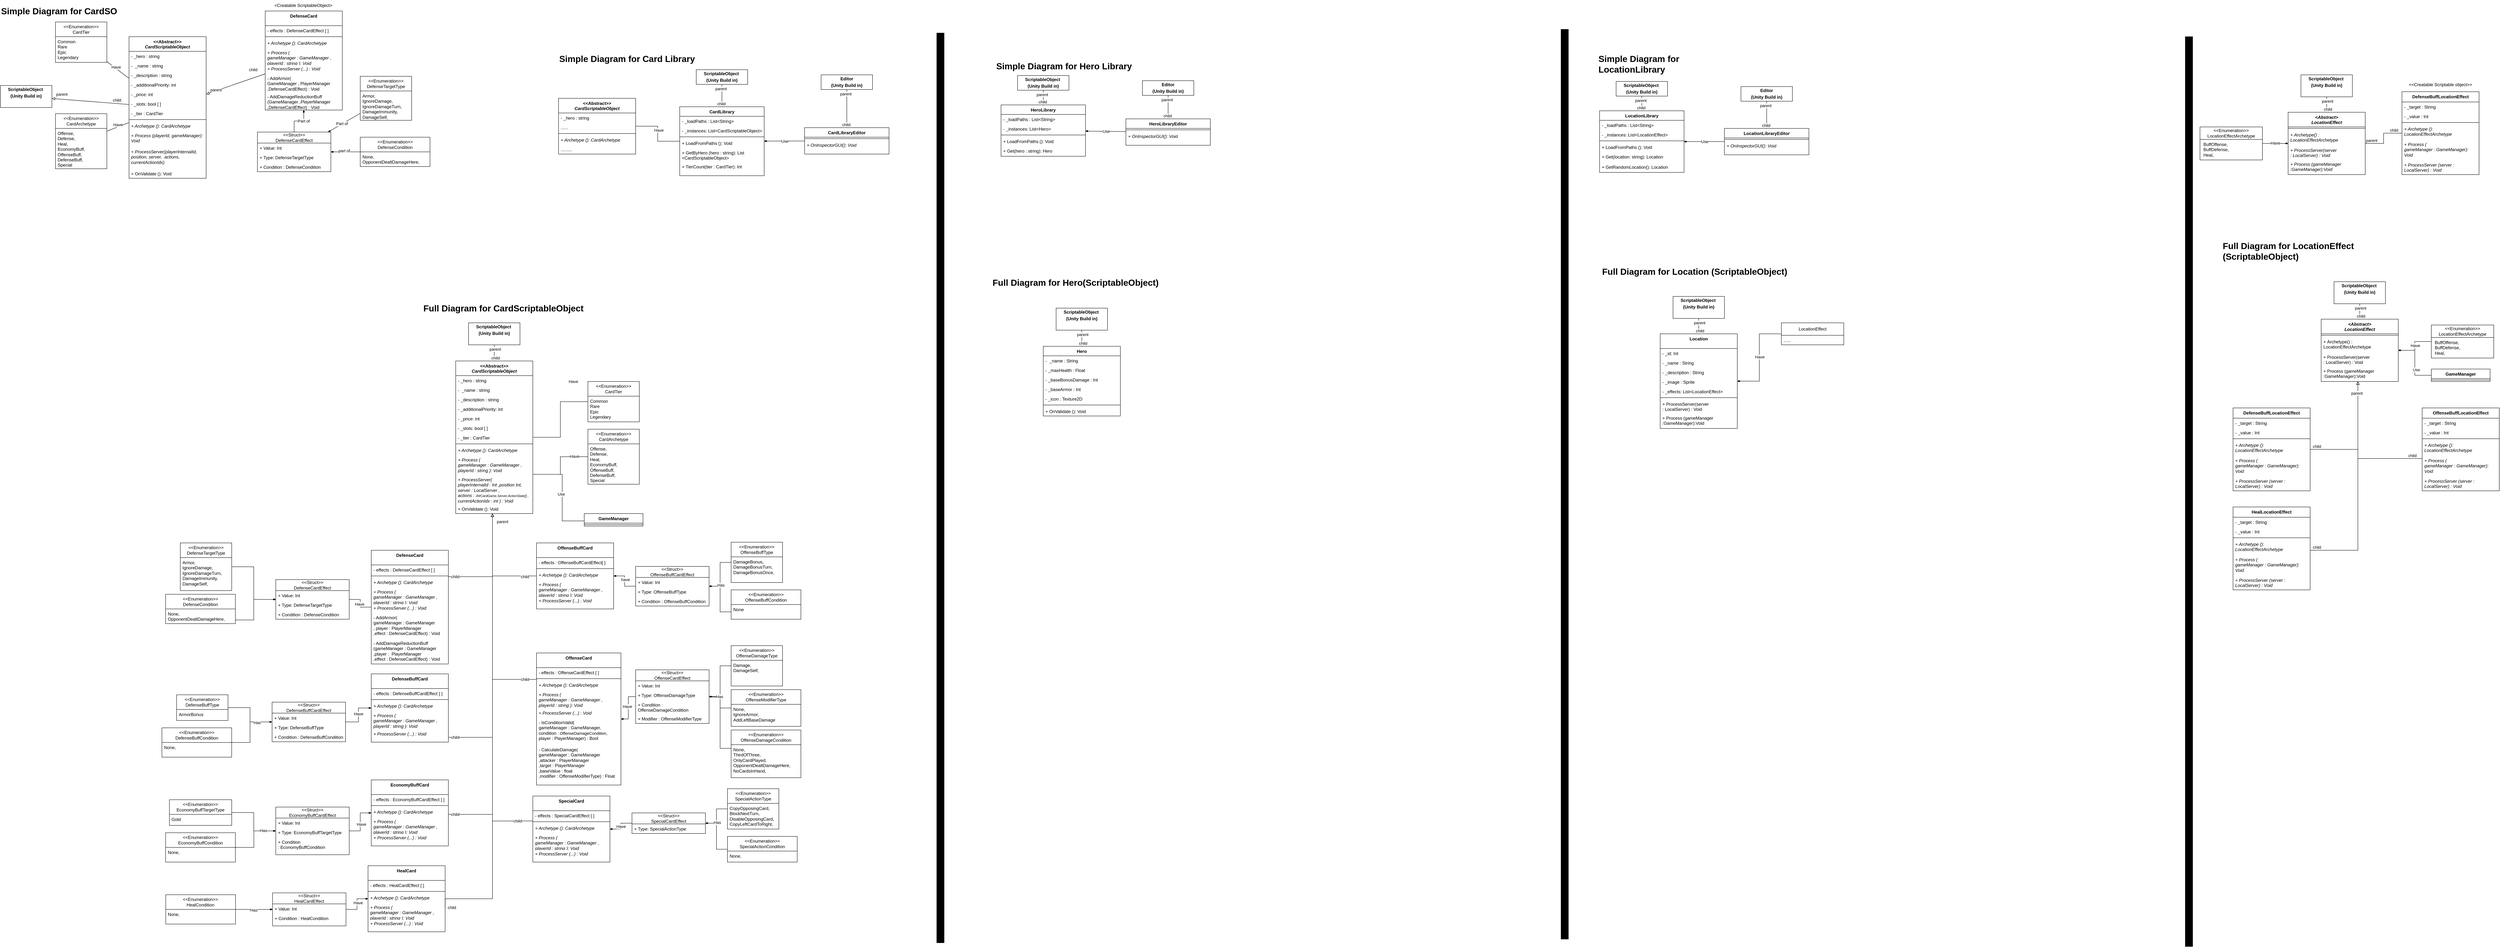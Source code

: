 <mxfile version="24.7.17" pages="4">
  <diagram name="ScriptableObject" id="70KQPLMcxqGxXbSotcGI">
    <mxGraphModel dx="3704" dy="2230" grid="1" gridSize="10" guides="1" tooltips="1" connect="1" arrows="1" fold="1" page="1" pageScale="1" pageWidth="850" pageHeight="1100" math="0" shadow="0">
      <root>
        <mxCell id="0" />
        <mxCell id="1" parent="0" />
        <mxCell id="8RluZfYl2Goz97GKB9L_-20" style="edgeStyle=orthogonalEdgeStyle;rounded=0;orthogonalLoop=1;jettySize=auto;html=1;endArrow=none;endFill=0;" parent="1" source="8RluZfYl2Goz97GKB9L_-1" target="8RluZfYl2Goz97GKB9L_-12" edge="1">
          <mxGeometry relative="1" as="geometry" />
        </mxCell>
        <mxCell id="8RluZfYl2Goz97GKB9L_-21" value="Have" style="edgeLabel;html=1;align=center;verticalAlign=middle;resizable=0;points=[];" parent="8RluZfYl2Goz97GKB9L_-20" vertex="1" connectable="0">
          <mxGeometry x="-0.091" y="-2" relative="1" as="geometry">
            <mxPoint x="33" y="-115" as="offset" />
          </mxGeometry>
        </mxCell>
        <mxCell id="8RluZfYl2Goz97GKB9L_-1" value="&amp;lt;&amp;lt;Abstract&amp;gt;&amp;gt;&lt;div&gt;&lt;i&gt;CardScriptableObject&lt;/i&gt;&lt;br&gt;&lt;/div&gt;" style="swimlane;fontStyle=1;align=center;verticalAlign=top;childLayout=stackLayout;horizontal=1;startSize=40;horizontalStack=0;resizeParent=1;resizeParentMax=0;resizeLast=0;collapsible=1;marginBottom=0;whiteSpace=wrap;html=1;" parent="1" vertex="1">
          <mxGeometry x="380" y="-66" width="210" height="416" as="geometry" />
        </mxCell>
        <mxCell id="8RluZfYl2Goz97GKB9L_-2" value="- _hero : string" style="text;strokeColor=none;fillColor=none;align=left;verticalAlign=top;spacingLeft=4;spacingRight=4;overflow=hidden;rotatable=0;points=[[0,0.5],[1,0.5]];portConstraint=eastwest;whiteSpace=wrap;html=1;" parent="8RluZfYl2Goz97GKB9L_-1" vertex="1">
          <mxGeometry y="40" width="210" height="26" as="geometry" />
        </mxCell>
        <mxCell id="8RluZfYl2Goz97GKB9L_-6" value="-&amp;nbsp; _name : string" style="text;strokeColor=none;fillColor=none;align=left;verticalAlign=top;spacingLeft=4;spacingRight=4;overflow=hidden;rotatable=0;points=[[0,0.5],[1,0.5]];portConstraint=eastwest;whiteSpace=wrap;html=1;" parent="8RluZfYl2Goz97GKB9L_-1" vertex="1">
          <mxGeometry y="66" width="210" height="26" as="geometry" />
        </mxCell>
        <mxCell id="8RluZfYl2Goz97GKB9L_-7" value="- _description : string" style="text;strokeColor=none;fillColor=none;align=left;verticalAlign=top;spacingLeft=4;spacingRight=4;overflow=hidden;rotatable=0;points=[[0,0.5],[1,0.5]];portConstraint=eastwest;whiteSpace=wrap;html=1;" parent="8RluZfYl2Goz97GKB9L_-1" vertex="1">
          <mxGeometry y="92" width="210" height="26" as="geometry" />
        </mxCell>
        <mxCell id="8RluZfYl2Goz97GKB9L_-9" value="- _additionalPriority: int" style="text;strokeColor=none;fillColor=none;align=left;verticalAlign=top;spacingLeft=4;spacingRight=4;overflow=hidden;rotatable=0;points=[[0,0.5],[1,0.5]];portConstraint=eastwest;whiteSpace=wrap;html=1;" parent="8RluZfYl2Goz97GKB9L_-1" vertex="1">
          <mxGeometry y="118" width="210" height="26" as="geometry" />
        </mxCell>
        <mxCell id="8RluZfYl2Goz97GKB9L_-10" value="- _price: int" style="text;strokeColor=none;fillColor=none;align=left;verticalAlign=top;spacingLeft=4;spacingRight=4;overflow=hidden;rotatable=0;points=[[0,0.5],[1,0.5]];portConstraint=eastwest;whiteSpace=wrap;html=1;" parent="8RluZfYl2Goz97GKB9L_-1" vertex="1">
          <mxGeometry y="144" width="210" height="26" as="geometry" />
        </mxCell>
        <mxCell id="8RluZfYl2Goz97GKB9L_-8" value="- _slots: bool [ ]" style="text;strokeColor=none;fillColor=none;align=left;verticalAlign=top;spacingLeft=4;spacingRight=4;overflow=hidden;rotatable=0;points=[[0,0.5],[1,0.5]];portConstraint=eastwest;whiteSpace=wrap;html=1;" parent="8RluZfYl2Goz97GKB9L_-1" vertex="1">
          <mxGeometry y="170" width="210" height="26" as="geometry" />
        </mxCell>
        <mxCell id="8RluZfYl2Goz97GKB9L_-11" value="- _tier : CardTier" style="text;strokeColor=none;fillColor=none;align=left;verticalAlign=top;spacingLeft=4;spacingRight=4;overflow=hidden;rotatable=0;points=[[0,0.5],[1,0.5]];portConstraint=eastwest;whiteSpace=wrap;html=1;" parent="8RluZfYl2Goz97GKB9L_-1" vertex="1">
          <mxGeometry y="196" width="210" height="26" as="geometry" />
        </mxCell>
        <mxCell id="8RluZfYl2Goz97GKB9L_-3" value="" style="line;strokeWidth=1;fillColor=none;align=left;verticalAlign=middle;spacingTop=-1;spacingLeft=3;spacingRight=3;rotatable=0;labelPosition=right;points=[];portConstraint=eastwest;strokeColor=inherit;" parent="8RluZfYl2Goz97GKB9L_-1" vertex="1">
          <mxGeometry y="222" width="210" height="8" as="geometry" />
        </mxCell>
        <mxCell id="8RluZfYl2Goz97GKB9L_-4" value="&lt;i&gt;+ Archetype (): CardArchetype&lt;/i&gt;" style="text;strokeColor=none;fillColor=none;align=left;verticalAlign=top;spacingLeft=4;spacingRight=4;overflow=hidden;rotatable=0;points=[[0,0.5],[1,0.5]];portConstraint=eastwest;whiteSpace=wrap;html=1;" parent="8RluZfYl2Goz97GKB9L_-1" vertex="1">
          <mxGeometry y="230" width="210" height="26" as="geometry" />
        </mxCell>
        <mxCell id="8RluZfYl2Goz97GKB9L_-18" value="&lt;i&gt;+ Process&amp;nbsp;(&lt;/i&gt;&lt;div&gt;&lt;i&gt;gameManager :&amp;nbsp;&lt;/i&gt;&lt;i&gt;GameManager , playerId :&amp;nbsp;&lt;/i&gt;&lt;i style=&quot;background-color: initial;&quot;&gt;string&amp;nbsp;&lt;/i&gt;&lt;i style=&quot;background-color: initial;&quot;&gt;): Void&lt;/i&gt;&lt;/div&gt;" style="text;strokeColor=none;fillColor=none;align=left;verticalAlign=top;spacingLeft=4;spacingRight=4;overflow=hidden;rotatable=0;points=[[0,0.5],[1,0.5]];portConstraint=eastwest;whiteSpace=wrap;html=1;" parent="8RluZfYl2Goz97GKB9L_-1" vertex="1">
          <mxGeometry y="256" width="210" height="54" as="geometry" />
        </mxCell>
        <mxCell id="Syntulyi0jaYVbg6LAu_-1" value="&lt;i&gt;+&amp;nbsp;ProcessServer(&lt;/i&gt;&lt;div&gt;&lt;i&gt;playerInternalId : I&lt;/i&gt;&lt;i style=&quot;background-color: initial;&quot;&gt;nt&amp;nbsp;&lt;/i&gt;&lt;i style=&quot;background-color: initial;&quot;&gt;,position Int, server :&amp;nbsp;&lt;/i&gt;&lt;i style=&quot;background-color: initial;&quot;&gt;LocalServer&amp;nbsp;&lt;/i&gt;&lt;i style=&quot;background-color: initial;&quot;&gt;,&amp;nbsp;&lt;/i&gt;&lt;/div&gt;&lt;div&gt;&lt;i style=&quot;background-color: initial;&quot;&gt;actions :&amp;nbsp;&lt;/i&gt;&lt;i style=&quot;background-color: initial;&quot;&gt;&lt;font style=&quot;font-size: 9px;&quot;&gt;JWCardGame.Server.ActionState[] ,&lt;/font&gt;&lt;/i&gt;&lt;/div&gt;&lt;div&gt;&lt;i style=&quot;background-color: initial;&quot;&gt;currentActionIdx :&amp;nbsp;&lt;/i&gt;&lt;i style=&quot;background-color: initial;&quot;&gt;int&amp;nbsp;&lt;/i&gt;&lt;i style=&quot;background-color: initial;&quot;&gt;) : Void&lt;/i&gt;&lt;/div&gt;" style="text;strokeColor=none;fillColor=none;align=left;verticalAlign=top;spacingLeft=4;spacingRight=4;overflow=hidden;rotatable=0;points=[[0,0.5],[1,0.5]];portConstraint=eastwest;whiteSpace=wrap;html=1;" parent="8RluZfYl2Goz97GKB9L_-1" vertex="1">
          <mxGeometry y="310" width="210" height="80" as="geometry" />
        </mxCell>
        <mxCell id="8RluZfYl2Goz97GKB9L_-19" value="+ OnValidate (): Void" style="text;strokeColor=none;fillColor=none;align=left;verticalAlign=top;spacingLeft=4;spacingRight=4;overflow=hidden;rotatable=0;points=[[0,0.5],[1,0.5]];portConstraint=eastwest;whiteSpace=wrap;html=1;" parent="8RluZfYl2Goz97GKB9L_-1" vertex="1">
          <mxGeometry y="390" width="210" height="26" as="geometry" />
        </mxCell>
        <mxCell id="8RluZfYl2Goz97GKB9L_-5" value="&lt;p style=&quot;margin:0px;margin-top:4px;text-align:center;&quot;&gt;&lt;b&gt;ScriptableObject&amp;nbsp;&lt;/b&gt;&lt;/p&gt;&lt;p style=&quot;margin:0px;margin-top:4px;text-align:center;&quot;&gt;&lt;b&gt;(Unity Build in)&lt;/b&gt;&lt;/p&gt;" style="verticalAlign=top;align=left;overflow=fill;html=1;whiteSpace=wrap;" parent="1" vertex="1">
          <mxGeometry x="415" y="-170" width="140" height="60" as="geometry" />
        </mxCell>
        <mxCell id="8RluZfYl2Goz97GKB9L_-12" value="&amp;lt;&amp;lt;Enumeration&amp;gt;&amp;gt;&lt;div&gt;CardTier&lt;/div&gt;" style="swimlane;fontStyle=0;childLayout=stackLayout;horizontal=1;startSize=40;fillColor=none;horizontalStack=0;resizeParent=1;resizeParentMax=0;resizeLast=0;collapsible=1;marginBottom=0;whiteSpace=wrap;html=1;" parent="1" vertex="1">
          <mxGeometry x="740" y="-10" width="140" height="110" as="geometry" />
        </mxCell>
        <mxCell id="8RluZfYl2Goz97GKB9L_-13" value="&lt;div&gt;Common&lt;/div&gt;&lt;div&gt;Rare&lt;/div&gt;&lt;div&gt;Epic&lt;/div&gt;&lt;div&gt;Legendary&lt;/div&gt;" style="text;strokeColor=none;fillColor=none;align=left;verticalAlign=top;spacingLeft=4;spacingRight=4;overflow=hidden;rotatable=0;points=[[0,0.5],[1,0.5]];portConstraint=eastwest;whiteSpace=wrap;html=1;" parent="8RluZfYl2Goz97GKB9L_-12" vertex="1">
          <mxGeometry y="40" width="140" height="70" as="geometry" />
        </mxCell>
        <mxCell id="8RluZfYl2Goz97GKB9L_-22" value="" style="endArrow=none;html=1;edgeStyle=orthogonalEdgeStyle;rounded=0;" parent="1" source="8RluZfYl2Goz97GKB9L_-5" target="8RluZfYl2Goz97GKB9L_-1" edge="1">
          <mxGeometry relative="1" as="geometry">
            <mxPoint x="300" y="360" as="sourcePoint" />
            <mxPoint x="460" y="360" as="targetPoint" />
          </mxGeometry>
        </mxCell>
        <mxCell id="8RluZfYl2Goz97GKB9L_-23" value="parent" style="edgeLabel;resizable=0;html=1;align=left;verticalAlign=bottom;" parent="8RluZfYl2Goz97GKB9L_-22" connectable="0" vertex="1">
          <mxGeometry x="-1" relative="1" as="geometry">
            <mxPoint x="-15" y="20" as="offset" />
          </mxGeometry>
        </mxCell>
        <mxCell id="8RluZfYl2Goz97GKB9L_-24" value="child" style="edgeLabel;resizable=0;html=1;align=right;verticalAlign=bottom;" parent="8RluZfYl2Goz97GKB9L_-22" connectable="0" vertex="1">
          <mxGeometry x="1" relative="1" as="geometry">
            <mxPoint x="15" as="offset" />
          </mxGeometry>
        </mxCell>
        <mxCell id="8RluZfYl2Goz97GKB9L_-29" style="edgeStyle=orthogonalEdgeStyle;rounded=0;orthogonalLoop=1;jettySize=auto;html=1;endArrow=none;endFill=0;" parent="1" source="8RluZfYl2Goz97GKB9L_-233" target="8RluZfYl2Goz97GKB9L_-1" edge="1">
          <mxGeometry relative="1" as="geometry">
            <mxPoint x="820" y="370" as="sourcePoint" />
            <Array as="points">
              <mxPoint x="670" y="370" />
              <mxPoint x="670" y="243" />
            </Array>
          </mxGeometry>
        </mxCell>
        <mxCell id="8RluZfYl2Goz97GKB9L_-30" value="Use" style="edgeLabel;html=1;align=center;verticalAlign=middle;resizable=0;points=[];" parent="8RluZfYl2Goz97GKB9L_-29" vertex="1" connectable="0">
          <mxGeometry x="0.001" y="3" relative="1" as="geometry">
            <mxPoint as="offset" />
          </mxGeometry>
        </mxCell>
        <mxCell id="8RluZfYl2Goz97GKB9L_-33" style="edgeStyle=orthogonalEdgeStyle;rounded=0;orthogonalLoop=1;jettySize=auto;html=1;endArrow=none;endFill=0;" parent="1" source="8RluZfYl2Goz97GKB9L_-31" target="8RluZfYl2Goz97GKB9L_-1" edge="1">
          <mxGeometry relative="1" as="geometry">
            <Array as="points">
              <mxPoint x="665" y="195" />
              <mxPoint x="665" y="243" />
            </Array>
          </mxGeometry>
        </mxCell>
        <mxCell id="8RluZfYl2Goz97GKB9L_-34" value="Have" style="edgeLabel;html=1;align=center;verticalAlign=middle;resizable=0;points=[];" parent="8RluZfYl2Goz97GKB9L_-33" vertex="1" connectable="0">
          <mxGeometry x="-0.627" y="-1" relative="1" as="geometry">
            <mxPoint as="offset" />
          </mxGeometry>
        </mxCell>
        <mxCell id="8RluZfYl2Goz97GKB9L_-31" value="&amp;lt;&amp;lt;Enumeration&amp;gt;&amp;gt;&lt;div&gt;CardArchetype&lt;/div&gt;" style="swimlane;fontStyle=0;childLayout=stackLayout;horizontal=1;startSize=40;fillColor=none;horizontalStack=0;resizeParent=1;resizeParentMax=0;resizeLast=0;collapsible=1;marginBottom=0;whiteSpace=wrap;html=1;" parent="1" vertex="1">
          <mxGeometry x="740" y="120" width="140" height="150" as="geometry" />
        </mxCell>
        <mxCell id="8RluZfYl2Goz97GKB9L_-32" value="&lt;div&gt;Offense,&lt;/div&gt;&lt;div&gt;Defense,&lt;/div&gt;&lt;div&gt;Heal,&lt;/div&gt;&lt;div&gt;EconomyBuff,&lt;/div&gt;&lt;div&gt;OffenseBuff,&lt;/div&gt;&lt;div&gt;DefenseBuff,&lt;/div&gt;&lt;div&gt;Special&lt;/div&gt;" style="text;strokeColor=none;fillColor=none;align=left;verticalAlign=top;spacingLeft=4;spacingRight=4;overflow=hidden;rotatable=0;points=[[0,0.5],[1,0.5]];portConstraint=eastwest;whiteSpace=wrap;html=1;" parent="8RluZfYl2Goz97GKB9L_-31" vertex="1">
          <mxGeometry y="40" width="140" height="110" as="geometry" />
        </mxCell>
        <mxCell id="8RluZfYl2Goz97GKB9L_-35" value="&lt;div&gt;DefenseCard&lt;br&gt;&lt;/div&gt;" style="swimlane;fontStyle=1;align=center;verticalAlign=top;childLayout=stackLayout;horizontal=1;startSize=40;horizontalStack=0;resizeParent=1;resizeParentMax=0;resizeLast=0;collapsible=1;marginBottom=0;whiteSpace=wrap;html=1;" parent="1" vertex="1">
          <mxGeometry x="150" y="450" width="210" height="310" as="geometry" />
        </mxCell>
        <mxCell id="8RluZfYl2Goz97GKB9L_-36" value="- effects : DefenseCardEffect [ ]" style="text;strokeColor=none;fillColor=none;align=left;verticalAlign=top;spacingLeft=4;spacingRight=4;overflow=hidden;rotatable=0;points=[[0,0.5],[1,0.5]];portConstraint=eastwest;whiteSpace=wrap;html=1;" parent="8RluZfYl2Goz97GKB9L_-35" vertex="1">
          <mxGeometry y="40" width="210" height="26" as="geometry" />
        </mxCell>
        <mxCell id="8RluZfYl2Goz97GKB9L_-43" value="" style="line;strokeWidth=1;fillColor=none;align=left;verticalAlign=middle;spacingTop=-1;spacingLeft=3;spacingRight=3;rotatable=0;labelPosition=right;points=[];portConstraint=eastwest;strokeColor=inherit;" parent="8RluZfYl2Goz97GKB9L_-35" vertex="1">
          <mxGeometry y="66" width="210" height="8" as="geometry" />
        </mxCell>
        <mxCell id="8RluZfYl2Goz97GKB9L_-44" value="&lt;i&gt;+ Archetype (): CardArchetype&lt;/i&gt;" style="text;strokeColor=none;fillColor=none;align=left;verticalAlign=top;spacingLeft=4;spacingRight=4;overflow=hidden;rotatable=0;points=[[0,0.5],[1,0.5]];portConstraint=eastwest;whiteSpace=wrap;html=1;" parent="8RluZfYl2Goz97GKB9L_-35" vertex="1">
          <mxGeometry y="74" width="210" height="26" as="geometry" />
        </mxCell>
        <mxCell id="8RluZfYl2Goz97GKB9L_-45" value="&lt;i&gt;+ Process&amp;nbsp;(&lt;/i&gt;&lt;div&gt;&lt;i&gt;gameManager :&amp;nbsp;&lt;/i&gt;&lt;i&gt;GameManager , playerId :&amp;nbsp;&lt;/i&gt;&lt;i style=&quot;background-color: initial;&quot;&gt;string&amp;nbsp;&lt;/i&gt;&lt;i style=&quot;background-color: initial;&quot;&gt;): Void&lt;/i&gt;&lt;/div&gt;" style="text;strokeColor=none;fillColor=none;align=left;verticalAlign=top;spacingLeft=4;spacingRight=4;overflow=hidden;rotatable=0;points=[[0,0.5],[1,0.5]];portConstraint=eastwest;whiteSpace=wrap;html=1;" parent="8RluZfYl2Goz97GKB9L_-35" vertex="1">
          <mxGeometry y="100" width="210" height="44" as="geometry" />
        </mxCell>
        <mxCell id="Syntulyi0jaYVbg6LAu_-3" value="&lt;i&gt;+&amp;nbsp;ProcessServer (...) : Void&lt;/i&gt;" style="text;strokeColor=none;fillColor=none;align=left;verticalAlign=top;spacingLeft=4;spacingRight=4;overflow=hidden;rotatable=0;points=[[0,0.5],[1,0.5]];portConstraint=eastwest;whiteSpace=wrap;html=1;" parent="8RluZfYl2Goz97GKB9L_-35" vertex="1">
          <mxGeometry y="144" width="210" height="26" as="geometry" />
        </mxCell>
        <mxCell id="Syntulyi0jaYVbg6LAu_-12" value="- AddArmor(&lt;br&gt;&lt;div&gt;&lt;span style=&quot;background-color: initial;&quot;&gt;gameManager :&amp;nbsp;&lt;/span&gt;GameManager ,&amp;nbsp;&lt;span style=&quot;background-color: initial;&quot;&gt;player :&amp;nbsp;&lt;/span&gt;&lt;span style=&quot;background-color: initial;&quot;&gt;PlayerManager&amp;nbsp;&lt;/span&gt;&lt;/div&gt;&lt;div&gt;&lt;span style=&quot;background-color: initial;&quot;&gt;,&lt;/span&gt;&lt;span style=&quot;background-color: initial;&quot;&gt;effect :&amp;nbsp;&lt;/span&gt;&lt;span style=&quot;background-color: initial;&quot;&gt;DefenseCardEffect) : Void&lt;/span&gt;&lt;/div&gt;" style="text;strokeColor=none;fillColor=none;align=left;verticalAlign=top;spacingLeft=4;spacingRight=4;overflow=hidden;rotatable=0;points=[[0,0.5],[1,0.5]];portConstraint=eastwest;whiteSpace=wrap;html=1;" parent="8RluZfYl2Goz97GKB9L_-35" vertex="1">
          <mxGeometry y="170" width="210" height="70" as="geometry" />
        </mxCell>
        <mxCell id="Syntulyi0jaYVbg6LAu_-13" value="- AddDamageReductionBuff (gameManager : GameManager&amp;nbsp;&lt;div&gt;,&lt;span style=&quot;background-color: initial;&quot;&gt;player :&amp;nbsp;&lt;/span&gt;&lt;span style=&quot;background-color: initial;&quot;&gt;&amp;nbsp;PlayerManager&amp;nbsp;&lt;/span&gt;&lt;/div&gt;&lt;div&gt;,&lt;span style=&quot;background-color: initial;&quot;&gt;effect :&amp;nbsp;&lt;/span&gt;&lt;span style=&quot;background-color: initial;&quot;&gt;DefenseCardEffect) : Void&lt;/span&gt;&lt;/div&gt;" style="text;strokeColor=none;fillColor=none;align=left;verticalAlign=top;spacingLeft=4;spacingRight=4;overflow=hidden;rotatable=0;points=[[0,0.5],[1,0.5]];portConstraint=eastwest;whiteSpace=wrap;html=1;" parent="8RluZfYl2Goz97GKB9L_-35" vertex="1">
          <mxGeometry y="240" width="210" height="70" as="geometry" />
        </mxCell>
        <mxCell id="8RluZfYl2Goz97GKB9L_-57" style="edgeStyle=orthogonalEdgeStyle;rounded=0;orthogonalLoop=1;jettySize=auto;html=1;endArrow=none;endFill=0;" parent="1" source="8RluZfYl2Goz97GKB9L_-47" target="8RluZfYl2Goz97GKB9L_-35" edge="1">
          <mxGeometry relative="1" as="geometry" />
        </mxCell>
        <mxCell id="nppyY3NwTQ4SAXsIfA3x-66" value="Have" style="edgeLabel;html=1;align=center;verticalAlign=middle;resizable=0;points=[];" parent="8RluZfYl2Goz97GKB9L_-57" vertex="1" connectable="0">
          <mxGeometry x="0.066" y="-2" relative="1" as="geometry">
            <mxPoint as="offset" />
          </mxGeometry>
        </mxCell>
        <mxCell id="8RluZfYl2Goz97GKB9L_-47" value="&amp;lt;&amp;lt;Struct&amp;gt;&amp;gt;&lt;div&gt;DefenseCardEffect&lt;/div&gt;" style="swimlane;fontStyle=0;childLayout=stackLayout;horizontal=1;startSize=30;fillColor=none;horizontalStack=0;resizeParent=1;resizeParentMax=0;resizeLast=0;collapsible=1;marginBottom=0;whiteSpace=wrap;html=1;" parent="1" vertex="1">
          <mxGeometry x="-110" y="530" width="200" height="108" as="geometry" />
        </mxCell>
        <mxCell id="8RluZfYl2Goz97GKB9L_-49" value="+ Value: Int" style="text;strokeColor=none;fillColor=none;align=left;verticalAlign=top;spacingLeft=4;spacingRight=4;overflow=hidden;rotatable=0;points=[[0,0.5],[1,0.5]];portConstraint=eastwest;whiteSpace=wrap;html=1;" parent="8RluZfYl2Goz97GKB9L_-47" vertex="1">
          <mxGeometry y="30" width="200" height="26" as="geometry" />
        </mxCell>
        <mxCell id="8RluZfYl2Goz97GKB9L_-48" value="+ Type: DefenseTargetType" style="text;strokeColor=none;fillColor=none;align=left;verticalAlign=top;spacingLeft=4;spacingRight=4;overflow=hidden;rotatable=0;points=[[0,0.5],[1,0.5]];portConstraint=eastwest;whiteSpace=wrap;html=1;" parent="8RluZfYl2Goz97GKB9L_-47" vertex="1">
          <mxGeometry y="56" width="200" height="26" as="geometry" />
        </mxCell>
        <mxCell id="8RluZfYl2Goz97GKB9L_-50" value="+ Condition : DefenseCondition" style="text;strokeColor=none;fillColor=none;align=left;verticalAlign=top;spacingLeft=4;spacingRight=4;overflow=hidden;rotatable=0;points=[[0,0.5],[1,0.5]];portConstraint=eastwest;whiteSpace=wrap;html=1;" parent="8RluZfYl2Goz97GKB9L_-47" vertex="1">
          <mxGeometry y="82" width="200" height="26" as="geometry" />
        </mxCell>
        <mxCell id="8RluZfYl2Goz97GKB9L_-55" style="edgeStyle=orthogonalEdgeStyle;rounded=0;orthogonalLoop=1;jettySize=auto;html=1;endArrow=none;endFill=0;" parent="1" source="8RluZfYl2Goz97GKB9L_-51" target="8RluZfYl2Goz97GKB9L_-47" edge="1">
          <mxGeometry relative="1" as="geometry" />
        </mxCell>
        <mxCell id="8RluZfYl2Goz97GKB9L_-51" value="&amp;lt;&amp;lt;Enumeration&amp;gt;&amp;gt;&lt;div&gt;DefenseTargetType&lt;/div&gt;" style="swimlane;fontStyle=0;childLayout=stackLayout;horizontal=1;startSize=40;fillColor=none;horizontalStack=0;resizeParent=1;resizeParentMax=0;resizeLast=0;collapsible=1;marginBottom=0;whiteSpace=wrap;html=1;" parent="1" vertex="1">
          <mxGeometry x="-370" y="430" width="140" height="130" as="geometry" />
        </mxCell>
        <mxCell id="8RluZfYl2Goz97GKB9L_-52" value="&lt;div&gt;Armor,&lt;/div&gt;&lt;div&gt;IgnoreDamage,&lt;/div&gt;&lt;div&gt;IgnoreDamageTurn,&lt;/div&gt;&lt;div&gt;DamageImmunity,&lt;/div&gt;&lt;div&gt;DamageSelf,&lt;/div&gt;" style="text;strokeColor=none;fillColor=none;align=left;verticalAlign=top;spacingLeft=4;spacingRight=4;overflow=hidden;rotatable=0;points=[[0,0.5],[1,0.5]];portConstraint=eastwest;whiteSpace=wrap;html=1;" parent="8RluZfYl2Goz97GKB9L_-51" vertex="1">
          <mxGeometry y="40" width="140" height="90" as="geometry" />
        </mxCell>
        <mxCell id="8RluZfYl2Goz97GKB9L_-56" style="edgeStyle=orthogonalEdgeStyle;rounded=0;orthogonalLoop=1;jettySize=auto;html=1;endArrow=diamondThin;endFill=1;" parent="1" source="8RluZfYl2Goz97GKB9L_-53" target="8RluZfYl2Goz97GKB9L_-47" edge="1">
          <mxGeometry relative="1" as="geometry">
            <mxPoint x="-200" y="670" as="sourcePoint" />
            <Array as="points">
              <mxPoint x="-170" y="640" />
              <mxPoint x="-170" y="584" />
            </Array>
          </mxGeometry>
        </mxCell>
        <mxCell id="8RluZfYl2Goz97GKB9L_-53" value="&amp;lt;&amp;lt;Enumeration&amp;gt;&amp;gt;&lt;div&gt;DefenseCondition&lt;/div&gt;" style="swimlane;fontStyle=0;childLayout=stackLayout;horizontal=1;startSize=40;fillColor=none;horizontalStack=0;resizeParent=1;resizeParentMax=0;resizeLast=0;collapsible=1;marginBottom=0;whiteSpace=wrap;html=1;" parent="1" vertex="1">
          <mxGeometry x="-410" y="570" width="190" height="80" as="geometry" />
        </mxCell>
        <mxCell id="8RluZfYl2Goz97GKB9L_-54" value="&lt;div&gt;None,&lt;/div&gt;&lt;div&gt;OpponentDealtDamageHere,&lt;/div&gt;" style="text;strokeColor=none;fillColor=none;align=left;verticalAlign=top;spacingLeft=4;spacingRight=4;overflow=hidden;rotatable=0;points=[[0,0.5],[1,0.5]];portConstraint=eastwest;whiteSpace=wrap;html=1;" parent="8RluZfYl2Goz97GKB9L_-53" vertex="1">
          <mxGeometry y="40" width="190" height="40" as="geometry" />
        </mxCell>
        <mxCell id="8RluZfYl2Goz97GKB9L_-59" value="" style="endArrow=none;html=1;edgeStyle=orthogonalEdgeStyle;rounded=0;startArrow=block;startFill=0;" parent="1" source="8RluZfYl2Goz97GKB9L_-1" target="8RluZfYl2Goz97GKB9L_-35" edge="1">
          <mxGeometry relative="1" as="geometry">
            <mxPoint x="405" y="583.47" as="sourcePoint" />
            <mxPoint x="565" y="583.47" as="targetPoint" />
            <Array as="points">
              <mxPoint x="480" y="522" />
            </Array>
          </mxGeometry>
        </mxCell>
        <mxCell id="8RluZfYl2Goz97GKB9L_-61" value="child" style="edgeLabel;resizable=0;html=1;align=right;verticalAlign=bottom;" parent="8RluZfYl2Goz97GKB9L_-59" connectable="0" vertex="1">
          <mxGeometry x="1" relative="1" as="geometry">
            <mxPoint x="30" y="8" as="offset" />
          </mxGeometry>
        </mxCell>
        <mxCell id="8RluZfYl2Goz97GKB9L_-62" value="&lt;div&gt;DefenseBuffCard&lt;br&gt;&lt;/div&gt;" style="swimlane;fontStyle=1;align=center;verticalAlign=top;childLayout=stackLayout;horizontal=1;startSize=40;horizontalStack=0;resizeParent=1;resizeParentMax=0;resizeLast=0;collapsible=1;marginBottom=0;whiteSpace=wrap;html=1;" parent="1" vertex="1">
          <mxGeometry x="150.0" y="787" width="210" height="186" as="geometry" />
        </mxCell>
        <mxCell id="8RluZfYl2Goz97GKB9L_-63" value="- effects :&amp;nbsp;&lt;span style=&quot;text-align: center;&quot;&gt;DefenseBuffCardEffect&amp;nbsp;&lt;/span&gt;[ ]" style="text;strokeColor=none;fillColor=none;align=left;verticalAlign=top;spacingLeft=4;spacingRight=4;overflow=hidden;rotatable=0;points=[[0,0.5],[1,0.5]];portConstraint=eastwest;whiteSpace=wrap;html=1;" parent="8RluZfYl2Goz97GKB9L_-62" vertex="1">
          <mxGeometry y="40" width="210" height="26" as="geometry" />
        </mxCell>
        <mxCell id="8RluZfYl2Goz97GKB9L_-64" value="" style="line;strokeWidth=1;fillColor=none;align=left;verticalAlign=middle;spacingTop=-1;spacingLeft=3;spacingRight=3;rotatable=0;labelPosition=right;points=[];portConstraint=eastwest;strokeColor=inherit;" parent="8RluZfYl2Goz97GKB9L_-62" vertex="1">
          <mxGeometry y="66" width="210" height="8" as="geometry" />
        </mxCell>
        <mxCell id="8RluZfYl2Goz97GKB9L_-65" value="&lt;i&gt;+ Archetype (): CardArchetype&lt;/i&gt;" style="text;strokeColor=none;fillColor=none;align=left;verticalAlign=top;spacingLeft=4;spacingRight=4;overflow=hidden;rotatable=0;points=[[0,0.5],[1,0.5]];portConstraint=eastwest;whiteSpace=wrap;html=1;" parent="8RluZfYl2Goz97GKB9L_-62" vertex="1">
          <mxGeometry y="74" width="210" height="26" as="geometry" />
        </mxCell>
        <mxCell id="8RluZfYl2Goz97GKB9L_-66" value="&lt;i&gt;+ Process&amp;nbsp;(&lt;/i&gt;&lt;div&gt;&lt;i&gt;gameManager :&amp;nbsp;&lt;/i&gt;&lt;i&gt;GameManager , playerId :&amp;nbsp;&lt;/i&gt;&lt;i style=&quot;background-color: initial;&quot;&gt;string&amp;nbsp;&lt;/i&gt;&lt;i style=&quot;background-color: initial;&quot;&gt;): Void&lt;/i&gt;&lt;/div&gt;" style="text;strokeColor=none;fillColor=none;align=left;verticalAlign=top;spacingLeft=4;spacingRight=4;overflow=hidden;rotatable=0;points=[[0,0.5],[1,0.5]];portConstraint=eastwest;whiteSpace=wrap;html=1;" parent="8RluZfYl2Goz97GKB9L_-62" vertex="1">
          <mxGeometry y="100" width="210" height="50" as="geometry" />
        </mxCell>
        <mxCell id="Syntulyi0jaYVbg6LAu_-4" value="&lt;i&gt;+&amp;nbsp;ProcessServer (...) : Void&lt;/i&gt;" style="text;strokeColor=none;fillColor=none;align=left;verticalAlign=top;spacingLeft=4;spacingRight=4;overflow=hidden;rotatable=0;points=[[0,0.5],[1,0.5]];portConstraint=eastwest;whiteSpace=wrap;html=1;" parent="8RluZfYl2Goz97GKB9L_-62" vertex="1">
          <mxGeometry y="150" width="210" height="36" as="geometry" />
        </mxCell>
        <mxCell id="8RluZfYl2Goz97GKB9L_-67" style="edgeStyle=orthogonalEdgeStyle;rounded=0;orthogonalLoop=1;jettySize=auto;html=1;endArrow=diamondThin;endFill=1;" parent="1" source="8RluZfYl2Goz97GKB9L_-68" target="8RluZfYl2Goz97GKB9L_-62" edge="1">
          <mxGeometry relative="1" as="geometry" />
        </mxCell>
        <mxCell id="nppyY3NwTQ4SAXsIfA3x-61" value="Have" style="edgeLabel;html=1;align=center;verticalAlign=middle;resizable=0;points=[];" parent="8RluZfYl2Goz97GKB9L_-67" vertex="1" connectable="0">
          <mxGeometry x="0.057" relative="1" as="geometry">
            <mxPoint as="offset" />
          </mxGeometry>
        </mxCell>
        <mxCell id="8RluZfYl2Goz97GKB9L_-68" value="&amp;lt;&amp;lt;Struct&amp;gt;&amp;gt;&lt;div&gt;DefenseBuffCardEffect&lt;/div&gt;" style="swimlane;fontStyle=0;childLayout=stackLayout;horizontal=1;startSize=30;fillColor=none;horizontalStack=0;resizeParent=1;resizeParentMax=0;resizeLast=0;collapsible=1;marginBottom=0;whiteSpace=wrap;html=1;" parent="1" vertex="1">
          <mxGeometry x="-120.08" y="864" width="200" height="108" as="geometry" />
        </mxCell>
        <mxCell id="8RluZfYl2Goz97GKB9L_-69" value="+ Value: Int" style="text;strokeColor=none;fillColor=none;align=left;verticalAlign=top;spacingLeft=4;spacingRight=4;overflow=hidden;rotatable=0;points=[[0,0.5],[1,0.5]];portConstraint=eastwest;whiteSpace=wrap;html=1;" parent="8RluZfYl2Goz97GKB9L_-68" vertex="1">
          <mxGeometry y="30" width="200" height="26" as="geometry" />
        </mxCell>
        <mxCell id="8RluZfYl2Goz97GKB9L_-70" value="+ Type:&amp;nbsp;&lt;span style=&quot;text-align: center;&quot;&gt;DefenseBuffType&lt;/span&gt;" style="text;strokeColor=none;fillColor=none;align=left;verticalAlign=top;spacingLeft=4;spacingRight=4;overflow=hidden;rotatable=0;points=[[0,0.5],[1,0.5]];portConstraint=eastwest;whiteSpace=wrap;html=1;" parent="8RluZfYl2Goz97GKB9L_-68" vertex="1">
          <mxGeometry y="56" width="200" height="26" as="geometry" />
        </mxCell>
        <mxCell id="8RluZfYl2Goz97GKB9L_-71" value="+ Condition :&amp;nbsp;&lt;span style=&quot;text-align: center;&quot;&gt;DefenseBuffCondition&lt;/span&gt;" style="text;strokeColor=none;fillColor=none;align=left;verticalAlign=top;spacingLeft=4;spacingRight=4;overflow=hidden;rotatable=0;points=[[0,0.5],[1,0.5]];portConstraint=eastwest;whiteSpace=wrap;html=1;" parent="8RluZfYl2Goz97GKB9L_-68" vertex="1">
          <mxGeometry y="82" width="200" height="26" as="geometry" />
        </mxCell>
        <mxCell id="8RluZfYl2Goz97GKB9L_-72" style="edgeStyle=orthogonalEdgeStyle;rounded=0;orthogonalLoop=1;jettySize=auto;html=1;endArrow=none;endFill=0;" parent="1" source="8RluZfYl2Goz97GKB9L_-73" target="8RluZfYl2Goz97GKB9L_-68" edge="1">
          <mxGeometry relative="1" as="geometry" />
        </mxCell>
        <mxCell id="8RluZfYl2Goz97GKB9L_-73" value="&amp;lt;&amp;lt;Enumeration&amp;gt;&amp;gt;&lt;div&gt;DefenseBuffType&lt;/div&gt;" style="swimlane;fontStyle=0;childLayout=stackLayout;horizontal=1;startSize=40;fillColor=none;horizontalStack=0;resizeParent=1;resizeParentMax=0;resizeLast=0;collapsible=1;marginBottom=0;whiteSpace=wrap;html=1;" parent="1" vertex="1">
          <mxGeometry x="-380.08" y="844" width="140" height="70" as="geometry" />
        </mxCell>
        <mxCell id="8RluZfYl2Goz97GKB9L_-74" value="ArmorBonus" style="text;strokeColor=none;fillColor=none;align=left;verticalAlign=top;spacingLeft=4;spacingRight=4;overflow=hidden;rotatable=0;points=[[0,0.5],[1,0.5]];portConstraint=eastwest;whiteSpace=wrap;html=1;" parent="8RluZfYl2Goz97GKB9L_-73" vertex="1">
          <mxGeometry y="40" width="140" height="30" as="geometry" />
        </mxCell>
        <mxCell id="8RluZfYl2Goz97GKB9L_-75" style="edgeStyle=orthogonalEdgeStyle;rounded=0;orthogonalLoop=1;jettySize=auto;html=1;endArrow=diamondThin;endFill=1;" parent="1" source="8RluZfYl2Goz97GKB9L_-76" target="8RluZfYl2Goz97GKB9L_-68" edge="1">
          <mxGeometry relative="1" as="geometry">
            <mxPoint x="-210.08" y="1004" as="sourcePoint" />
            <Array as="points">
              <mxPoint x="-180.08" y="974" />
              <mxPoint x="-180.08" y="918" />
            </Array>
          </mxGeometry>
        </mxCell>
        <mxCell id="nppyY3NwTQ4SAXsIfA3x-58" value="Has" style="edgeLabel;html=1;align=center;verticalAlign=middle;resizable=0;points=[];" parent="8RluZfYl2Goz97GKB9L_-75" vertex="1" connectable="0">
          <mxGeometry x="0.498" y="-2" relative="1" as="geometry">
            <mxPoint as="offset" />
          </mxGeometry>
        </mxCell>
        <mxCell id="8RluZfYl2Goz97GKB9L_-76" value="&amp;lt;&amp;lt;Enumeration&amp;gt;&amp;gt;&lt;div&gt;DefenseBuffCondition&lt;/div&gt;" style="swimlane;fontStyle=0;childLayout=stackLayout;horizontal=1;startSize=40;fillColor=none;horizontalStack=0;resizeParent=1;resizeParentMax=0;resizeLast=0;collapsible=1;marginBottom=0;whiteSpace=wrap;html=1;" parent="1" vertex="1">
          <mxGeometry x="-420.08" y="934" width="190" height="80" as="geometry" />
        </mxCell>
        <mxCell id="8RluZfYl2Goz97GKB9L_-77" value="&lt;div&gt;None,&lt;/div&gt;" style="text;strokeColor=none;fillColor=none;align=left;verticalAlign=top;spacingLeft=4;spacingRight=4;overflow=hidden;rotatable=0;points=[[0,0.5],[1,0.5]];portConstraint=eastwest;whiteSpace=wrap;html=1;" parent="8RluZfYl2Goz97GKB9L_-76" vertex="1">
          <mxGeometry y="40" width="190" height="40" as="geometry" />
        </mxCell>
        <mxCell id="8RluZfYl2Goz97GKB9L_-79" value="" style="endArrow=none;html=1;edgeStyle=orthogonalEdgeStyle;rounded=0;startArrow=block;startFill=0;" parent="1" source="8RluZfYl2Goz97GKB9L_-1" target="8RluZfYl2Goz97GKB9L_-62" edge="1">
          <mxGeometry relative="1" as="geometry">
            <mxPoint x="500" y="628" as="sourcePoint" />
            <mxPoint x="380" y="744" as="targetPoint" />
            <Array as="points">
              <mxPoint x="480" y="960" />
            </Array>
          </mxGeometry>
        </mxCell>
        <mxCell id="8RluZfYl2Goz97GKB9L_-80" value="parent" style="edgeLabel;resizable=0;html=1;align=left;verticalAlign=bottom;" parent="8RluZfYl2Goz97GKB9L_-79" connectable="0" vertex="1">
          <mxGeometry x="-1" relative="1" as="geometry">
            <mxPoint x="10" y="30" as="offset" />
          </mxGeometry>
        </mxCell>
        <mxCell id="8RluZfYl2Goz97GKB9L_-81" value="child" style="edgeLabel;resizable=0;html=1;align=right;verticalAlign=bottom;" parent="8RluZfYl2Goz97GKB9L_-79" connectable="0" vertex="1">
          <mxGeometry x="1" relative="1" as="geometry">
            <mxPoint x="30" y="8" as="offset" />
          </mxGeometry>
        </mxCell>
        <mxCell id="8RluZfYl2Goz97GKB9L_-83" value="&lt;div&gt;EconomyBuffCard&lt;br&gt;&lt;/div&gt;" style="swimlane;fontStyle=1;align=center;verticalAlign=top;childLayout=stackLayout;horizontal=1;startSize=40;horizontalStack=0;resizeParent=1;resizeParentMax=0;resizeLast=0;collapsible=1;marginBottom=0;whiteSpace=wrap;html=1;" parent="1" vertex="1">
          <mxGeometry x="150" y="1076" width="210" height="180" as="geometry" />
        </mxCell>
        <mxCell id="8RluZfYl2Goz97GKB9L_-84" value="- effects :&amp;nbsp;&lt;span style=&quot;text-align: center;&quot;&gt;EconomyBuffCardEffect&amp;nbsp;&lt;/span&gt;[ ]" style="text;strokeColor=none;fillColor=none;align=left;verticalAlign=top;spacingLeft=4;spacingRight=4;overflow=hidden;rotatable=0;points=[[0,0.5],[1,0.5]];portConstraint=eastwest;whiteSpace=wrap;html=1;" parent="8RluZfYl2Goz97GKB9L_-83" vertex="1">
          <mxGeometry y="40" width="210" height="26" as="geometry" />
        </mxCell>
        <mxCell id="8RluZfYl2Goz97GKB9L_-85" value="" style="line;strokeWidth=1;fillColor=none;align=left;verticalAlign=middle;spacingTop=-1;spacingLeft=3;spacingRight=3;rotatable=0;labelPosition=right;points=[];portConstraint=eastwest;strokeColor=inherit;" parent="8RluZfYl2Goz97GKB9L_-83" vertex="1">
          <mxGeometry y="66" width="210" height="8" as="geometry" />
        </mxCell>
        <mxCell id="8RluZfYl2Goz97GKB9L_-86" value="&lt;i&gt;+ Archetype (): CardArchetype&lt;/i&gt;" style="text;strokeColor=none;fillColor=none;align=left;verticalAlign=top;spacingLeft=4;spacingRight=4;overflow=hidden;rotatable=0;points=[[0,0.5],[1,0.5]];portConstraint=eastwest;whiteSpace=wrap;html=1;" parent="8RluZfYl2Goz97GKB9L_-83" vertex="1">
          <mxGeometry y="74" width="210" height="26" as="geometry" />
        </mxCell>
        <mxCell id="8RluZfYl2Goz97GKB9L_-87" value="&lt;i&gt;+ Process&amp;nbsp;(&lt;/i&gt;&lt;div&gt;&lt;i&gt;gameManager :&amp;nbsp;&lt;/i&gt;&lt;i&gt;GameManager , playerId :&amp;nbsp;&lt;/i&gt;&lt;i style=&quot;background-color: initial;&quot;&gt;string&amp;nbsp;&lt;/i&gt;&lt;i style=&quot;background-color: initial;&quot;&gt;): Void&lt;/i&gt;&lt;/div&gt;" style="text;strokeColor=none;fillColor=none;align=left;verticalAlign=top;spacingLeft=4;spacingRight=4;overflow=hidden;rotatable=0;points=[[0,0.5],[1,0.5]];portConstraint=eastwest;whiteSpace=wrap;html=1;" parent="8RluZfYl2Goz97GKB9L_-83" vertex="1">
          <mxGeometry y="100" width="210" height="44" as="geometry" />
        </mxCell>
        <mxCell id="Syntulyi0jaYVbg6LAu_-5" value="&lt;i&gt;+&amp;nbsp;ProcessServer (...) : Void&lt;/i&gt;" style="text;strokeColor=none;fillColor=none;align=left;verticalAlign=top;spacingLeft=4;spacingRight=4;overflow=hidden;rotatable=0;points=[[0,0.5],[1,0.5]];portConstraint=eastwest;whiteSpace=wrap;html=1;" parent="8RluZfYl2Goz97GKB9L_-83" vertex="1">
          <mxGeometry y="144" width="210" height="36" as="geometry" />
        </mxCell>
        <mxCell id="8RluZfYl2Goz97GKB9L_-88" style="edgeStyle=orthogonalEdgeStyle;rounded=0;orthogonalLoop=1;jettySize=auto;html=1;endArrow=diamondThin;endFill=1;" parent="1" source="8RluZfYl2Goz97GKB9L_-89" target="8RluZfYl2Goz97GKB9L_-83" edge="1">
          <mxGeometry relative="1" as="geometry" />
        </mxCell>
        <mxCell id="nppyY3NwTQ4SAXsIfA3x-62" value="Have" style="edgeLabel;html=1;align=center;verticalAlign=middle;resizable=0;points=[];" parent="8RluZfYl2Goz97GKB9L_-88" vertex="1" connectable="0">
          <mxGeometry x="-0.117" y="-3" relative="1" as="geometry">
            <mxPoint as="offset" />
          </mxGeometry>
        </mxCell>
        <mxCell id="8RluZfYl2Goz97GKB9L_-89" value="&amp;lt;&amp;lt;Struct&amp;gt;&amp;gt;&lt;div&gt;EconomyBuffCardEffect&lt;/div&gt;" style="swimlane;fontStyle=0;childLayout=stackLayout;horizontal=1;startSize=30;fillColor=none;horizontalStack=0;resizeParent=1;resizeParentMax=0;resizeLast=0;collapsible=1;marginBottom=0;whiteSpace=wrap;html=1;" parent="1" vertex="1">
          <mxGeometry x="-110" y="1150" width="200" height="130" as="geometry" />
        </mxCell>
        <mxCell id="8RluZfYl2Goz97GKB9L_-90" value="+ Value: Int" style="text;strokeColor=none;fillColor=none;align=left;verticalAlign=top;spacingLeft=4;spacingRight=4;overflow=hidden;rotatable=0;points=[[0,0.5],[1,0.5]];portConstraint=eastwest;whiteSpace=wrap;html=1;" parent="8RluZfYl2Goz97GKB9L_-89" vertex="1">
          <mxGeometry y="30" width="200" height="26" as="geometry" />
        </mxCell>
        <mxCell id="8RluZfYl2Goz97GKB9L_-91" value="+ Type:&amp;nbsp;&lt;span style=&quot;text-align: center;&quot;&gt;EconomyBuffTargetType&lt;/span&gt;" style="text;strokeColor=none;fillColor=none;align=left;verticalAlign=top;spacingLeft=4;spacingRight=4;overflow=hidden;rotatable=0;points=[[0,0.5],[1,0.5]];portConstraint=eastwest;whiteSpace=wrap;html=1;" parent="8RluZfYl2Goz97GKB9L_-89" vertex="1">
          <mxGeometry y="56" width="200" height="26" as="geometry" />
        </mxCell>
        <mxCell id="8RluZfYl2Goz97GKB9L_-92" value="+ Condition :&amp;nbsp;&lt;span style=&quot;text-align: center;&quot;&gt;EconomyBuffCondition&lt;/span&gt;" style="text;strokeColor=none;fillColor=none;align=left;verticalAlign=top;spacingLeft=4;spacingRight=4;overflow=hidden;rotatable=0;points=[[0,0.5],[1,0.5]];portConstraint=eastwest;whiteSpace=wrap;html=1;" parent="8RluZfYl2Goz97GKB9L_-89" vertex="1">
          <mxGeometry y="82" width="200" height="48" as="geometry" />
        </mxCell>
        <mxCell id="8RluZfYl2Goz97GKB9L_-93" style="edgeStyle=orthogonalEdgeStyle;rounded=0;orthogonalLoop=1;jettySize=auto;html=1;endArrow=none;endFill=0;" parent="1" source="8RluZfYl2Goz97GKB9L_-94" target="8RluZfYl2Goz97GKB9L_-89" edge="1">
          <mxGeometry relative="1" as="geometry" />
        </mxCell>
        <mxCell id="8RluZfYl2Goz97GKB9L_-94" value="&amp;lt;&amp;lt;Enumeration&amp;gt;&amp;gt;&lt;div&gt;EconomyBuffTargetType&lt;/div&gt;" style="swimlane;fontStyle=0;childLayout=stackLayout;horizontal=1;startSize=40;fillColor=none;horizontalStack=0;resizeParent=1;resizeParentMax=0;resizeLast=0;collapsible=1;marginBottom=0;whiteSpace=wrap;html=1;" parent="1" vertex="1">
          <mxGeometry x="-399.65" y="1130" width="169.65" height="70" as="geometry" />
        </mxCell>
        <mxCell id="8RluZfYl2Goz97GKB9L_-95" value="Gold" style="text;strokeColor=none;fillColor=none;align=left;verticalAlign=top;spacingLeft=4;spacingRight=4;overflow=hidden;rotatable=0;points=[[0,0.5],[1,0.5]];portConstraint=eastwest;whiteSpace=wrap;html=1;" parent="8RluZfYl2Goz97GKB9L_-94" vertex="1">
          <mxGeometry y="40" width="169.65" height="30" as="geometry" />
        </mxCell>
        <mxCell id="8RluZfYl2Goz97GKB9L_-96" style="edgeStyle=orthogonalEdgeStyle;rounded=0;orthogonalLoop=1;jettySize=auto;html=1;endArrow=diamondThin;endFill=1;" parent="1" source="8RluZfYl2Goz97GKB9L_-97" target="8RluZfYl2Goz97GKB9L_-89" edge="1">
          <mxGeometry relative="1" as="geometry">
            <mxPoint x="-200" y="1290" as="sourcePoint" />
            <Array as="points">
              <mxPoint x="-169.65" y="1260" />
              <mxPoint x="-169.65" y="1215" />
            </Array>
          </mxGeometry>
        </mxCell>
        <mxCell id="nppyY3NwTQ4SAXsIfA3x-59" value="Has" style="edgeLabel;html=1;align=center;verticalAlign=middle;resizable=0;points=[];" parent="8RluZfYl2Goz97GKB9L_-96" vertex="1" connectable="0">
          <mxGeometry x="0.562" y="1" relative="1" as="geometry">
            <mxPoint as="offset" />
          </mxGeometry>
        </mxCell>
        <mxCell id="8RluZfYl2Goz97GKB9L_-97" value="&amp;lt;&amp;lt;Enumeration&amp;gt;&amp;gt;&lt;div&gt;EconomyBuffCondition&lt;/div&gt;" style="swimlane;fontStyle=0;childLayout=stackLayout;horizontal=1;startSize=40;fillColor=none;horizontalStack=0;resizeParent=1;resizeParentMax=0;resizeLast=0;collapsible=1;marginBottom=0;whiteSpace=wrap;html=1;" parent="1" vertex="1">
          <mxGeometry x="-410" y="1220" width="190" height="80" as="geometry" />
        </mxCell>
        <mxCell id="8RluZfYl2Goz97GKB9L_-98" value="&lt;div&gt;None,&lt;/div&gt;" style="text;strokeColor=none;fillColor=none;align=left;verticalAlign=top;spacingLeft=4;spacingRight=4;overflow=hidden;rotatable=0;points=[[0,0.5],[1,0.5]];portConstraint=eastwest;whiteSpace=wrap;html=1;" parent="8RluZfYl2Goz97GKB9L_-97" vertex="1">
          <mxGeometry y="40" width="190" height="40" as="geometry" />
        </mxCell>
        <mxCell id="8RluZfYl2Goz97GKB9L_-100" value="" style="endArrow=none;html=1;edgeStyle=orthogonalEdgeStyle;rounded=0;startArrow=block;startFill=0;" parent="1" source="8RluZfYl2Goz97GKB9L_-1" target="8RluZfYl2Goz97GKB9L_-83" edge="1">
          <mxGeometry relative="1" as="geometry">
            <mxPoint x="530" y="370" as="sourcePoint" />
            <mxPoint x="424.97" y="938" as="targetPoint" />
            <Array as="points">
              <mxPoint x="480" y="1170" />
            </Array>
          </mxGeometry>
        </mxCell>
        <mxCell id="8RluZfYl2Goz97GKB9L_-102" value="child" style="edgeLabel;resizable=0;html=1;align=right;verticalAlign=bottom;" parent="8RluZfYl2Goz97GKB9L_-100" connectable="0" vertex="1">
          <mxGeometry x="1" relative="1" as="geometry">
            <mxPoint x="30" y="8" as="offset" />
          </mxGeometry>
        </mxCell>
        <mxCell id="8RluZfYl2Goz97GKB9L_-103" value="&lt;div&gt;HealCard&lt;br&gt;&lt;/div&gt;" style="swimlane;fontStyle=1;align=center;verticalAlign=top;childLayout=stackLayout;horizontal=1;startSize=40;horizontalStack=0;resizeParent=1;resizeParentMax=0;resizeLast=0;collapsible=1;marginBottom=0;whiteSpace=wrap;html=1;" parent="1" vertex="1">
          <mxGeometry x="141.21" y="1310" width="210" height="180" as="geometry" />
        </mxCell>
        <mxCell id="8RluZfYl2Goz97GKB9L_-104" value="- effects :&amp;nbsp;&lt;span style=&quot;text-align: center;&quot;&gt;HealCardEffect&amp;nbsp;&lt;/span&gt;[ ]" style="text;strokeColor=none;fillColor=none;align=left;verticalAlign=top;spacingLeft=4;spacingRight=4;overflow=hidden;rotatable=0;points=[[0,0.5],[1,0.5]];portConstraint=eastwest;whiteSpace=wrap;html=1;" parent="8RluZfYl2Goz97GKB9L_-103" vertex="1">
          <mxGeometry y="40" width="210" height="26" as="geometry" />
        </mxCell>
        <mxCell id="8RluZfYl2Goz97GKB9L_-105" value="" style="line;strokeWidth=1;fillColor=none;align=left;verticalAlign=middle;spacingTop=-1;spacingLeft=3;spacingRight=3;rotatable=0;labelPosition=right;points=[];portConstraint=eastwest;strokeColor=inherit;" parent="8RluZfYl2Goz97GKB9L_-103" vertex="1">
          <mxGeometry y="66" width="210" height="8" as="geometry" />
        </mxCell>
        <mxCell id="8RluZfYl2Goz97GKB9L_-106" value="&lt;i&gt;+ Archetype (): CardArchetype&lt;/i&gt;" style="text;strokeColor=none;fillColor=none;align=left;verticalAlign=top;spacingLeft=4;spacingRight=4;overflow=hidden;rotatable=0;points=[[0,0.5],[1,0.5]];portConstraint=eastwest;whiteSpace=wrap;html=1;" parent="8RluZfYl2Goz97GKB9L_-103" vertex="1">
          <mxGeometry y="74" width="210" height="26" as="geometry" />
        </mxCell>
        <mxCell id="8RluZfYl2Goz97GKB9L_-107" value="&lt;i&gt;+ Process&amp;nbsp;(&lt;/i&gt;&lt;div&gt;&lt;i&gt;gameManager :&amp;nbsp;&lt;/i&gt;&lt;i&gt;GameManager , playerId :&amp;nbsp;&lt;/i&gt;&lt;i style=&quot;background-color: initial;&quot;&gt;string&amp;nbsp;&lt;/i&gt;&lt;i style=&quot;background-color: initial;&quot;&gt;): Void&lt;/i&gt;&lt;/div&gt;" style="text;strokeColor=none;fillColor=none;align=left;verticalAlign=top;spacingLeft=4;spacingRight=4;overflow=hidden;rotatable=0;points=[[0,0.5],[1,0.5]];portConstraint=eastwest;whiteSpace=wrap;html=1;" parent="8RluZfYl2Goz97GKB9L_-103" vertex="1">
          <mxGeometry y="100" width="210" height="44" as="geometry" />
        </mxCell>
        <mxCell id="Syntulyi0jaYVbg6LAu_-6" value="&lt;i&gt;+&amp;nbsp;ProcessServer (...) : Void&lt;/i&gt;" style="text;strokeColor=none;fillColor=none;align=left;verticalAlign=top;spacingLeft=4;spacingRight=4;overflow=hidden;rotatable=0;points=[[0,0.5],[1,0.5]];portConstraint=eastwest;whiteSpace=wrap;html=1;" parent="8RluZfYl2Goz97GKB9L_-103" vertex="1">
          <mxGeometry y="144" width="210" height="36" as="geometry" />
        </mxCell>
        <mxCell id="8RluZfYl2Goz97GKB9L_-108" style="edgeStyle=orthogonalEdgeStyle;rounded=0;orthogonalLoop=1;jettySize=auto;html=1;endArrow=diamondThin;endFill=1;" parent="1" source="8RluZfYl2Goz97GKB9L_-109" target="8RluZfYl2Goz97GKB9L_-103" edge="1">
          <mxGeometry relative="1" as="geometry" />
        </mxCell>
        <mxCell id="nppyY3NwTQ4SAXsIfA3x-63" value="Have" style="edgeLabel;html=1;align=center;verticalAlign=middle;resizable=0;points=[];" parent="8RluZfYl2Goz97GKB9L_-108" vertex="1" connectable="0">
          <mxGeometry x="0.08" y="-3" relative="1" as="geometry">
            <mxPoint as="offset" />
          </mxGeometry>
        </mxCell>
        <mxCell id="8RluZfYl2Goz97GKB9L_-109" value="&amp;lt;&amp;lt;Struct&amp;gt;&amp;gt;&lt;div&gt;HealCardEffect&lt;/div&gt;" style="swimlane;fontStyle=0;childLayout=stackLayout;horizontal=1;startSize=30;fillColor=none;horizontalStack=0;resizeParent=1;resizeParentMax=0;resizeLast=0;collapsible=1;marginBottom=0;whiteSpace=wrap;html=1;" parent="1" vertex="1">
          <mxGeometry x="-118.79" y="1384" width="200" height="90" as="geometry" />
        </mxCell>
        <mxCell id="8RluZfYl2Goz97GKB9L_-110" value="+ Value: Int" style="text;strokeColor=none;fillColor=none;align=left;verticalAlign=top;spacingLeft=4;spacingRight=4;overflow=hidden;rotatable=0;points=[[0,0.5],[1,0.5]];portConstraint=eastwest;whiteSpace=wrap;html=1;" parent="8RluZfYl2Goz97GKB9L_-109" vertex="1">
          <mxGeometry y="30" width="200" height="26" as="geometry" />
        </mxCell>
        <mxCell id="8RluZfYl2Goz97GKB9L_-112" value="+ Condition :&amp;nbsp;&lt;span style=&quot;text-align: center;&quot;&gt;HealCondition&lt;/span&gt;" style="text;strokeColor=none;fillColor=none;align=left;verticalAlign=top;spacingLeft=4;spacingRight=4;overflow=hidden;rotatable=0;points=[[0,0.5],[1,0.5]];portConstraint=eastwest;whiteSpace=wrap;html=1;" parent="8RluZfYl2Goz97GKB9L_-109" vertex="1">
          <mxGeometry y="56" width="200" height="34" as="geometry" />
        </mxCell>
        <mxCell id="8RluZfYl2Goz97GKB9L_-116" style="rounded=0;orthogonalLoop=1;jettySize=auto;html=1;endArrow=diamondThin;endFill=1;" parent="1" source="8RluZfYl2Goz97GKB9L_-117" target="8RluZfYl2Goz97GKB9L_-109" edge="1">
          <mxGeometry relative="1" as="geometry">
            <mxPoint x="-208.79" y="1524" as="sourcePoint" />
          </mxGeometry>
        </mxCell>
        <mxCell id="nppyY3NwTQ4SAXsIfA3x-60" value="Has" style="edgeLabel;html=1;align=center;verticalAlign=middle;resizable=0;points=[];" parent="8RluZfYl2Goz97GKB9L_-116" vertex="1" connectable="0">
          <mxGeometry x="-0.02" y="-2" relative="1" as="geometry">
            <mxPoint as="offset" />
          </mxGeometry>
        </mxCell>
        <mxCell id="8RluZfYl2Goz97GKB9L_-117" value="&amp;lt;&amp;lt;Enumeration&amp;gt;&amp;gt;&lt;div&gt;HealCondition&lt;/div&gt;" style="swimlane;fontStyle=0;childLayout=stackLayout;horizontal=1;startSize=40;fillColor=none;horizontalStack=0;resizeParent=1;resizeParentMax=0;resizeLast=0;collapsible=1;marginBottom=0;whiteSpace=wrap;html=1;" parent="1" vertex="1">
          <mxGeometry x="-409.65" y="1389" width="190" height="80" as="geometry" />
        </mxCell>
        <mxCell id="8RluZfYl2Goz97GKB9L_-118" value="&lt;div&gt;None,&lt;/div&gt;" style="text;strokeColor=none;fillColor=none;align=left;verticalAlign=top;spacingLeft=4;spacingRight=4;overflow=hidden;rotatable=0;points=[[0,0.5],[1,0.5]];portConstraint=eastwest;whiteSpace=wrap;html=1;" parent="8RluZfYl2Goz97GKB9L_-117" vertex="1">
          <mxGeometry y="40" width="190" height="40" as="geometry" />
        </mxCell>
        <mxCell id="8RluZfYl2Goz97GKB9L_-120" value="" style="endArrow=none;html=1;edgeStyle=orthogonalEdgeStyle;rounded=0;startArrow=block;startFill=0;" parent="1" source="8RluZfYl2Goz97GKB9L_-1" edge="1">
          <mxGeometry relative="1" as="geometry">
            <mxPoint x="480.04" y="370" as="sourcePoint" />
            <mxPoint x="351.21" y="1424.04" as="targetPoint" />
            <Array as="points">
              <mxPoint x="480" y="1400" />
              <mxPoint x="351" y="1400" />
            </Array>
          </mxGeometry>
        </mxCell>
        <mxCell id="8RluZfYl2Goz97GKB9L_-122" value="child" style="edgeLabel;resizable=0;html=1;align=right;verticalAlign=bottom;" parent="8RluZfYl2Goz97GKB9L_-120" connectable="0" vertex="1">
          <mxGeometry x="1" relative="1" as="geometry">
            <mxPoint x="30" y="8" as="offset" />
          </mxGeometry>
        </mxCell>
        <mxCell id="8RluZfYl2Goz97GKB9L_-123" value="&lt;div&gt;OffenseBuffCard&lt;br&gt;&lt;/div&gt;" style="swimlane;fontStyle=1;align=center;verticalAlign=top;childLayout=stackLayout;horizontal=1;startSize=40;horizontalStack=0;resizeParent=1;resizeParentMax=0;resizeLast=0;collapsible=1;marginBottom=0;whiteSpace=wrap;html=1;" parent="1" vertex="1">
          <mxGeometry x="600" y="430" width="210" height="180" as="geometry" />
        </mxCell>
        <mxCell id="8RluZfYl2Goz97GKB9L_-124" value="- effects :&amp;nbsp;&lt;span style=&quot;text-align: center;&quot;&gt;OffenseBuffCardEffect&lt;/span&gt;[ ]" style="text;strokeColor=none;fillColor=none;align=left;verticalAlign=top;spacingLeft=4;spacingRight=4;overflow=hidden;rotatable=0;points=[[0,0.5],[1,0.5]];portConstraint=eastwest;whiteSpace=wrap;html=1;" parent="8RluZfYl2Goz97GKB9L_-123" vertex="1">
          <mxGeometry y="40" width="210" height="26" as="geometry" />
        </mxCell>
        <mxCell id="8RluZfYl2Goz97GKB9L_-125" value="" style="line;strokeWidth=1;fillColor=none;align=left;verticalAlign=middle;spacingTop=-1;spacingLeft=3;spacingRight=3;rotatable=0;labelPosition=right;points=[];portConstraint=eastwest;strokeColor=inherit;" parent="8RluZfYl2Goz97GKB9L_-123" vertex="1">
          <mxGeometry y="66" width="210" height="8" as="geometry" />
        </mxCell>
        <mxCell id="8RluZfYl2Goz97GKB9L_-126" value="&lt;i&gt;+ Archetype (): CardArchetype&lt;/i&gt;" style="text;strokeColor=none;fillColor=none;align=left;verticalAlign=top;spacingLeft=4;spacingRight=4;overflow=hidden;rotatable=0;points=[[0,0.5],[1,0.5]];portConstraint=eastwest;whiteSpace=wrap;html=1;" parent="8RluZfYl2Goz97GKB9L_-123" vertex="1">
          <mxGeometry y="74" width="210" height="26" as="geometry" />
        </mxCell>
        <mxCell id="8RluZfYl2Goz97GKB9L_-127" value="&lt;i&gt;+ Process&amp;nbsp;(&lt;/i&gt;&lt;div&gt;&lt;i&gt;gameManager :&amp;nbsp;&lt;/i&gt;&lt;i&gt;GameManager , playerId :&amp;nbsp;&lt;/i&gt;&lt;i style=&quot;background-color: initial;&quot;&gt;string&amp;nbsp;&lt;/i&gt;&lt;i style=&quot;background-color: initial;&quot;&gt;): Void&lt;/i&gt;&lt;/div&gt;" style="text;strokeColor=none;fillColor=none;align=left;verticalAlign=top;spacingLeft=4;spacingRight=4;overflow=hidden;rotatable=0;points=[[0,0.5],[1,0.5]];portConstraint=eastwest;whiteSpace=wrap;html=1;" parent="8RluZfYl2Goz97GKB9L_-123" vertex="1">
          <mxGeometry y="100" width="210" height="44" as="geometry" />
        </mxCell>
        <mxCell id="Syntulyi0jaYVbg6LAu_-9" value="&lt;i&gt;+&amp;nbsp;ProcessServer (...) : Void&lt;/i&gt;" style="text;strokeColor=none;fillColor=none;align=left;verticalAlign=top;spacingLeft=4;spacingRight=4;overflow=hidden;rotatable=0;points=[[0,0.5],[1,0.5]];portConstraint=eastwest;whiteSpace=wrap;html=1;" parent="8RluZfYl2Goz97GKB9L_-123" vertex="1">
          <mxGeometry y="144" width="210" height="36" as="geometry" />
        </mxCell>
        <mxCell id="8RluZfYl2Goz97GKB9L_-128" style="edgeStyle=orthogonalEdgeStyle;rounded=0;orthogonalLoop=1;jettySize=auto;html=1;endArrow=diamondThin;endFill=1;" parent="1" source="8RluZfYl2Goz97GKB9L_-129" target="8RluZfYl2Goz97GKB9L_-123" edge="1">
          <mxGeometry relative="1" as="geometry" />
        </mxCell>
        <mxCell id="nppyY3NwTQ4SAXsIfA3x-67" value="have" style="edgeLabel;html=1;align=center;verticalAlign=middle;resizable=0;points=[];" parent="8RluZfYl2Goz97GKB9L_-128" vertex="1" connectable="0">
          <mxGeometry x="0.096" y="-2" relative="1" as="geometry">
            <mxPoint as="offset" />
          </mxGeometry>
        </mxCell>
        <mxCell id="8RluZfYl2Goz97GKB9L_-129" value="&amp;lt;&amp;lt;Struct&amp;gt;&amp;gt;&lt;div&gt;OffenseBuffCardEffect&lt;/div&gt;" style="swimlane;fontStyle=0;childLayout=stackLayout;horizontal=1;startSize=30;fillColor=none;horizontalStack=0;resizeParent=1;resizeParentMax=0;resizeLast=0;collapsible=1;marginBottom=0;whiteSpace=wrap;html=1;" parent="1" vertex="1">
          <mxGeometry x="870" y="494" width="200" height="108" as="geometry" />
        </mxCell>
        <mxCell id="8RluZfYl2Goz97GKB9L_-130" value="+ Value: Int" style="text;strokeColor=none;fillColor=none;align=left;verticalAlign=top;spacingLeft=4;spacingRight=4;overflow=hidden;rotatable=0;points=[[0,0.5],[1,0.5]];portConstraint=eastwest;whiteSpace=wrap;html=1;" parent="8RluZfYl2Goz97GKB9L_-129" vertex="1">
          <mxGeometry y="30" width="200" height="26" as="geometry" />
        </mxCell>
        <mxCell id="8RluZfYl2Goz97GKB9L_-131" value="+ Type:&amp;nbsp;&lt;span style=&quot;text-align: center;&quot;&gt;OffenseBuffType&lt;/span&gt;" style="text;strokeColor=none;fillColor=none;align=left;verticalAlign=top;spacingLeft=4;spacingRight=4;overflow=hidden;rotatable=0;points=[[0,0.5],[1,0.5]];portConstraint=eastwest;whiteSpace=wrap;html=1;" parent="8RluZfYl2Goz97GKB9L_-129" vertex="1">
          <mxGeometry y="56" width="200" height="26" as="geometry" />
        </mxCell>
        <mxCell id="8RluZfYl2Goz97GKB9L_-132" value="+ Condition :&amp;nbsp;&lt;span style=&quot;text-align: center;&quot;&gt;OffenseBuffCondition&lt;/span&gt;" style="text;strokeColor=none;fillColor=none;align=left;verticalAlign=top;spacingLeft=4;spacingRight=4;overflow=hidden;rotatable=0;points=[[0,0.5],[1,0.5]];portConstraint=eastwest;whiteSpace=wrap;html=1;" parent="8RluZfYl2Goz97GKB9L_-129" vertex="1">
          <mxGeometry y="82" width="200" height="26" as="geometry" />
        </mxCell>
        <mxCell id="8RluZfYl2Goz97GKB9L_-133" style="edgeStyle=orthogonalEdgeStyle;rounded=0;orthogonalLoop=1;jettySize=auto;html=1;endArrow=diamondThin;endFill=1;" parent="1" source="8RluZfYl2Goz97GKB9L_-134" target="8RluZfYl2Goz97GKB9L_-129" edge="1">
          <mxGeometry relative="1" as="geometry" />
        </mxCell>
        <mxCell id="8RluZfYl2Goz97GKB9L_-134" value="&amp;lt;&amp;lt;Enumeration&amp;gt;&amp;gt;&lt;div&gt;OffenseBuffType&lt;/div&gt;" style="swimlane;fontStyle=0;childLayout=stackLayout;horizontal=1;startSize=40;fillColor=none;horizontalStack=0;resizeParent=1;resizeParentMax=0;resizeLast=0;collapsible=1;marginBottom=0;whiteSpace=wrap;html=1;" parent="1" vertex="1">
          <mxGeometry x="1130" y="428" width="140" height="110" as="geometry" />
        </mxCell>
        <mxCell id="8RluZfYl2Goz97GKB9L_-135" value="&lt;div&gt;DamageBonus,&lt;/div&gt;&lt;div&gt;DamageBonusTurn,&lt;/div&gt;&lt;div&gt;DamageBonusOnce,&lt;/div&gt;" style="text;strokeColor=none;fillColor=none;align=left;verticalAlign=top;spacingLeft=4;spacingRight=4;overflow=hidden;rotatable=0;points=[[0,0.5],[1,0.5]];portConstraint=eastwest;whiteSpace=wrap;html=1;" parent="8RluZfYl2Goz97GKB9L_-134" vertex="1">
          <mxGeometry y="40" width="140" height="70" as="geometry" />
        </mxCell>
        <mxCell id="8RluZfYl2Goz97GKB9L_-136" style="edgeStyle=orthogonalEdgeStyle;rounded=0;orthogonalLoop=1;jettySize=auto;html=1;endArrow=none;endFill=0;" parent="1" source="8RluZfYl2Goz97GKB9L_-137" target="8RluZfYl2Goz97GKB9L_-129" edge="1">
          <mxGeometry relative="1" as="geometry">
            <mxPoint x="880" y="888" as="sourcePoint" />
            <Array as="points">
              <mxPoint x="1100" y="618" />
              <mxPoint x="1100" y="548" />
            </Array>
          </mxGeometry>
        </mxCell>
        <mxCell id="nppyY3NwTQ4SAXsIfA3x-72" value="Has" style="edgeLabel;html=1;align=center;verticalAlign=middle;resizable=0;points=[];" parent="8RluZfYl2Goz97GKB9L_-136" vertex="1" connectable="0">
          <mxGeometry x="0.538" y="-4" relative="1" as="geometry">
            <mxPoint x="2" y="1" as="offset" />
          </mxGeometry>
        </mxCell>
        <mxCell id="8RluZfYl2Goz97GKB9L_-137" value="&amp;lt;&amp;lt;Enumeration&amp;gt;&amp;gt;&lt;div&gt;OffenseBuffCondition&lt;/div&gt;" style="swimlane;fontStyle=0;childLayout=stackLayout;horizontal=1;startSize=40;fillColor=none;horizontalStack=0;resizeParent=1;resizeParentMax=0;resizeLast=0;collapsible=1;marginBottom=0;whiteSpace=wrap;html=1;" parent="1" vertex="1">
          <mxGeometry x="1130" y="558" width="190" height="80" as="geometry" />
        </mxCell>
        <mxCell id="8RluZfYl2Goz97GKB9L_-138" value="&lt;div&gt;None&lt;/div&gt;" style="text;strokeColor=none;fillColor=none;align=left;verticalAlign=top;spacingLeft=4;spacingRight=4;overflow=hidden;rotatable=0;points=[[0,0.5],[1,0.5]];portConstraint=eastwest;whiteSpace=wrap;html=1;" parent="8RluZfYl2Goz97GKB9L_-137" vertex="1">
          <mxGeometry y="40" width="190" height="40" as="geometry" />
        </mxCell>
        <mxCell id="8RluZfYl2Goz97GKB9L_-141" value="&lt;div&gt;OffenseCard&lt;br&gt;&lt;/div&gt;" style="swimlane;fontStyle=1;align=center;verticalAlign=top;childLayout=stackLayout;horizontal=1;startSize=40;horizontalStack=0;resizeParent=1;resizeParentMax=0;resizeLast=0;collapsible=1;marginBottom=0;whiteSpace=wrap;html=1;" parent="1" vertex="1">
          <mxGeometry x="600" y="730" width="230" height="360" as="geometry" />
        </mxCell>
        <mxCell id="8RluZfYl2Goz97GKB9L_-142" value="&lt;div style=&quot;text-align: center;&quot;&gt;&lt;span style=&quot;background-color: initial;&quot;&gt;- effects : &lt;/span&gt;&lt;span style=&quot;background-color: initial;&quot;&gt;OffenseCardEffect&amp;nbsp;&lt;/span&gt;&lt;span style=&quot;background-color: initial;&quot;&gt;[ ]&amp;nbsp;&lt;/span&gt;&lt;/div&gt;" style="text;strokeColor=none;fillColor=none;align=left;verticalAlign=top;spacingLeft=4;spacingRight=4;overflow=hidden;rotatable=0;points=[[0,0.5],[1,0.5]];portConstraint=eastwest;whiteSpace=wrap;html=1;" parent="8RluZfYl2Goz97GKB9L_-141" vertex="1">
          <mxGeometry y="40" width="230" height="26" as="geometry" />
        </mxCell>
        <mxCell id="8RluZfYl2Goz97GKB9L_-143" value="" style="line;strokeWidth=1;fillColor=none;align=left;verticalAlign=middle;spacingTop=-1;spacingLeft=3;spacingRight=3;rotatable=0;labelPosition=right;points=[];portConstraint=eastwest;strokeColor=inherit;" parent="8RluZfYl2Goz97GKB9L_-141" vertex="1">
          <mxGeometry y="66" width="230" height="8" as="geometry" />
        </mxCell>
        <mxCell id="8RluZfYl2Goz97GKB9L_-144" value="&lt;i&gt;+ Archetype (): CardArchetype&lt;/i&gt;" style="text;strokeColor=none;fillColor=none;align=left;verticalAlign=top;spacingLeft=4;spacingRight=4;overflow=hidden;rotatable=0;points=[[0,0.5],[1,0.5]];portConstraint=eastwest;whiteSpace=wrap;html=1;" parent="8RluZfYl2Goz97GKB9L_-141" vertex="1">
          <mxGeometry y="74" width="230" height="26" as="geometry" />
        </mxCell>
        <mxCell id="8RluZfYl2Goz97GKB9L_-145" value="&lt;i&gt;+ Process&amp;nbsp;(&lt;/i&gt;&lt;div&gt;&lt;i&gt;gameManager :&amp;nbsp;&lt;/i&gt;&lt;i&gt;GameManager , playerId :&amp;nbsp;&lt;/i&gt;&lt;i style=&quot;background-color: initial;&quot;&gt;string&amp;nbsp;&lt;/i&gt;&lt;i style=&quot;background-color: initial;&quot;&gt;): Void&lt;/i&gt;&lt;/div&gt;" style="text;strokeColor=none;fillColor=none;align=left;verticalAlign=top;spacingLeft=4;spacingRight=4;overflow=hidden;rotatable=0;points=[[0,0.5],[1,0.5]];portConstraint=eastwest;whiteSpace=wrap;html=1;" parent="8RluZfYl2Goz97GKB9L_-141" vertex="1">
          <mxGeometry y="100" width="230" height="50" as="geometry" />
        </mxCell>
        <mxCell id="Syntulyi0jaYVbg6LAu_-8" value="&lt;i&gt;+&amp;nbsp;ProcessServer (...) : Void&lt;/i&gt;" style="text;strokeColor=none;fillColor=none;align=left;verticalAlign=top;spacingLeft=4;spacingRight=4;overflow=hidden;rotatable=0;points=[[0,0.5],[1,0.5]];portConstraint=eastwest;whiteSpace=wrap;html=1;" parent="8RluZfYl2Goz97GKB9L_-141" vertex="1">
          <mxGeometry y="150" width="230" height="26" as="geometry" />
        </mxCell>
        <mxCell id="Syntulyi0jaYVbg6LAu_-15" value="-&amp;nbsp;IsConditionValid(&lt;br&gt;&lt;div&gt;&lt;span style=&quot;background-color: initial;&quot;&gt;gameManager&amp;nbsp;&lt;/span&gt;: GameManager,&amp;nbsp;&lt;/div&gt;&lt;div&gt;&lt;span style=&quot;background-color: initial;&quot;&gt;condition&amp;nbsp;&lt;/span&gt;&lt;span style=&quot;background-color: initial; font-size: 11px;&quot;&gt;: &lt;font style=&quot;font-size: 11px;&quot;&gt;OffenseDamageCondition&lt;/font&gt;,&amp;nbsp;&lt;/span&gt;&lt;/div&gt;&lt;div&gt;&lt;span style=&quot;background-color: initial;&quot;&gt;player&amp;nbsp;&lt;/span&gt;&lt;span style=&quot;background-color: initial;&quot;&gt;: PlayerManager) : Bool&lt;/span&gt;&lt;/div&gt;" style="text;strokeColor=none;fillColor=none;align=left;verticalAlign=top;spacingLeft=4;spacingRight=4;overflow=hidden;rotatable=0;points=[[0,0.5],[1,0.5]];portConstraint=eastwest;whiteSpace=wrap;html=1;" parent="8RluZfYl2Goz97GKB9L_-141" vertex="1">
          <mxGeometry y="176" width="230" height="74" as="geometry" />
        </mxCell>
        <mxCell id="Syntulyi0jaYVbg6LAu_-16" value="- CalculateDamage(&lt;br&gt;&lt;div&gt;&lt;span style=&quot;background-color: initial;&quot;&gt;gameManager :&amp;nbsp;&lt;/span&gt;GameManager&lt;/div&gt;&lt;div&gt;,&lt;span style=&quot;background-color: initial;&quot;&gt;attacker :&lt;/span&gt;&lt;span style=&quot;background-color: initial;&quot;&gt;&amp;nbsp;PlayerManager&lt;/span&gt;&lt;/div&gt;&lt;div&gt;&lt;span style=&quot;background-color: initial;&quot;&gt;,&lt;/span&gt;&lt;span style=&quot;background-color: initial;&quot;&gt;target :&lt;/span&gt;&lt;span style=&quot;background-color: initial;&quot;&gt;&amp;nbsp;PlayerManager&amp;nbsp;&lt;/span&gt;&lt;/div&gt;&lt;div&gt;&lt;span style=&quot;background-color: initial;&quot;&gt;,baseValue :&amp;nbsp;&lt;/span&gt;&lt;span style=&quot;background-color: initial;&quot;&gt;float&lt;/span&gt;&lt;span style=&quot;background-color: initial;&quot;&gt;&amp;nbsp;&lt;/span&gt;&lt;/div&gt;&lt;div&gt;&lt;span style=&quot;background-color: initial;&quot;&gt;,modifier :&amp;nbsp;&lt;/span&gt;&lt;span style=&quot;background-color: initial;&quot;&gt;OffenseModifierType&lt;/span&gt;&lt;span style=&quot;background-color: initial;&quot;&gt;) : Float&lt;/span&gt;&lt;/div&gt;" style="text;strokeColor=none;fillColor=none;align=left;verticalAlign=top;spacingLeft=4;spacingRight=4;overflow=hidden;rotatable=0;points=[[0,0.5],[1,0.5]];portConstraint=eastwest;whiteSpace=wrap;html=1;" parent="8RluZfYl2Goz97GKB9L_-141" vertex="1">
          <mxGeometry y="250" width="230" height="110" as="geometry" />
        </mxCell>
        <mxCell id="8RluZfYl2Goz97GKB9L_-146" style="edgeStyle=orthogonalEdgeStyle;rounded=0;orthogonalLoop=1;jettySize=auto;html=1;endArrow=diamondThin;endFill=1;" parent="1" source="8RluZfYl2Goz97GKB9L_-147" target="8RluZfYl2Goz97GKB9L_-141" edge="1">
          <mxGeometry relative="1" as="geometry" />
        </mxCell>
        <mxCell id="nppyY3NwTQ4SAXsIfA3x-68" value="Have" style="edgeLabel;html=1;align=center;verticalAlign=middle;resizable=0;points=[];" parent="8RluZfYl2Goz97GKB9L_-146" vertex="1" connectable="0">
          <mxGeometry x="-0.065" y="-3" relative="1" as="geometry">
            <mxPoint as="offset" />
          </mxGeometry>
        </mxCell>
        <mxCell id="8RluZfYl2Goz97GKB9L_-147" value="&amp;lt;&amp;lt;Struct&amp;gt;&amp;gt;&lt;div&gt;OffenseCardEffect&lt;/div&gt;" style="swimlane;fontStyle=0;childLayout=stackLayout;horizontal=1;startSize=30;fillColor=none;horizontalStack=0;resizeParent=1;resizeParentMax=0;resizeLast=0;collapsible=1;marginBottom=0;whiteSpace=wrap;html=1;" parent="1" vertex="1">
          <mxGeometry x="870" y="776" width="200" height="146" as="geometry" />
        </mxCell>
        <mxCell id="8RluZfYl2Goz97GKB9L_-148" value="+ Value: Int" style="text;strokeColor=none;fillColor=none;align=left;verticalAlign=top;spacingLeft=4;spacingRight=4;overflow=hidden;rotatable=0;points=[[0,0.5],[1,0.5]];portConstraint=eastwest;whiteSpace=wrap;html=1;" parent="8RluZfYl2Goz97GKB9L_-147" vertex="1">
          <mxGeometry y="30" width="200" height="26" as="geometry" />
        </mxCell>
        <mxCell id="8RluZfYl2Goz97GKB9L_-149" value="&lt;div style=&quot;text-align: center;&quot;&gt;&lt;span style=&quot;background-color: initial;&quot;&gt;+ Type: &lt;/span&gt;&lt;span style=&quot;background-color: initial;&quot;&gt;OffenseDamageType&lt;/span&gt;&lt;/div&gt;" style="text;strokeColor=none;fillColor=none;align=left;verticalAlign=top;spacingLeft=4;spacingRight=4;overflow=hidden;rotatable=0;points=[[0,0.5],[1,0.5]];portConstraint=eastwest;whiteSpace=wrap;html=1;" parent="8RluZfYl2Goz97GKB9L_-147" vertex="1">
          <mxGeometry y="56" width="200" height="26" as="geometry" />
        </mxCell>
        <mxCell id="8RluZfYl2Goz97GKB9L_-150" value="&lt;div style=&quot;&quot;&gt;&lt;span style=&quot;background-color: initial;&quot;&gt;+ Condition : &lt;/span&gt;&lt;span style=&quot;background-color: initial;&quot;&gt;OffenseDamageCondition&lt;/span&gt;&lt;/div&gt;" style="text;strokeColor=none;fillColor=none;align=left;verticalAlign=top;spacingLeft=4;spacingRight=4;overflow=hidden;rotatable=0;points=[[0,0.5],[1,0.5]];portConstraint=eastwest;whiteSpace=wrap;html=1;" parent="8RluZfYl2Goz97GKB9L_-147" vertex="1">
          <mxGeometry y="82" width="200" height="38" as="geometry" />
        </mxCell>
        <mxCell id="8RluZfYl2Goz97GKB9L_-162" value="&lt;div style=&quot;text-align: center;&quot;&gt;&lt;span style=&quot;background-color: initial;&quot;&gt;+ Modifier : &lt;/span&gt;&lt;span style=&quot;background-color: initial;&quot;&gt;OffenseModifierType&lt;/span&gt;&lt;/div&gt;" style="text;strokeColor=none;fillColor=none;align=left;verticalAlign=top;spacingLeft=4;spacingRight=4;overflow=hidden;rotatable=0;points=[[0,0.5],[1,0.5]];portConstraint=eastwest;whiteSpace=wrap;html=1;" parent="8RluZfYl2Goz97GKB9L_-147" vertex="1">
          <mxGeometry y="120" width="200" height="26" as="geometry" />
        </mxCell>
        <mxCell id="8RluZfYl2Goz97GKB9L_-151" style="edgeStyle=orthogonalEdgeStyle;rounded=0;orthogonalLoop=1;jettySize=auto;html=1;endArrow=diamondThin;endFill=1;" parent="1" source="8RluZfYl2Goz97GKB9L_-152" target="8RluZfYl2Goz97GKB9L_-147" edge="1">
          <mxGeometry relative="1" as="geometry" />
        </mxCell>
        <mxCell id="8RluZfYl2Goz97GKB9L_-152" value="&amp;lt;&amp;lt;Enumeration&amp;gt;&amp;gt;&lt;div&gt;OffenseDamageType&lt;/div&gt;" style="swimlane;fontStyle=0;childLayout=stackLayout;horizontal=1;startSize=40;fillColor=none;horizontalStack=0;resizeParent=1;resizeParentMax=0;resizeLast=0;collapsible=1;marginBottom=0;whiteSpace=wrap;html=1;" parent="1" vertex="1">
          <mxGeometry x="1130" y="710" width="140" height="110" as="geometry" />
        </mxCell>
        <mxCell id="8RluZfYl2Goz97GKB9L_-153" value="&lt;div&gt;Damage,&lt;/div&gt;&lt;div&gt;DamageSelf,&lt;/div&gt;" style="text;strokeColor=none;fillColor=none;align=left;verticalAlign=top;spacingLeft=4;spacingRight=4;overflow=hidden;rotatable=0;points=[[0,0.5],[1,0.5]];portConstraint=eastwest;whiteSpace=wrap;html=1;" parent="8RluZfYl2Goz97GKB9L_-152" vertex="1">
          <mxGeometry y="40" width="140" height="70" as="geometry" />
        </mxCell>
        <mxCell id="8RluZfYl2Goz97GKB9L_-154" style="edgeStyle=orthogonalEdgeStyle;rounded=0;orthogonalLoop=1;jettySize=auto;html=1;endArrow=none;endFill=0;" parent="1" source="8RluZfYl2Goz97GKB9L_-155" target="8RluZfYl2Goz97GKB9L_-147" edge="1">
          <mxGeometry relative="1" as="geometry">
            <mxPoint x="880" y="1170" as="sourcePoint" />
            <Array as="points">
              <mxPoint x="1100" y="990" />
              <mxPoint x="1100" y="850" />
            </Array>
          </mxGeometry>
        </mxCell>
        <mxCell id="8RluZfYl2Goz97GKB9L_-155" value="&amp;lt;&amp;lt;Enumeration&amp;gt;&amp;gt;&lt;div&gt;OffenseDamageCondition&lt;/div&gt;" style="swimlane;fontStyle=0;childLayout=stackLayout;horizontal=1;startSize=40;fillColor=none;horizontalStack=0;resizeParent=1;resizeParentMax=0;resizeLast=0;collapsible=1;marginBottom=0;whiteSpace=wrap;html=1;" parent="1" vertex="1">
          <mxGeometry x="1130" y="940" width="190" height="130" as="geometry" />
        </mxCell>
        <mxCell id="8RluZfYl2Goz97GKB9L_-156" value="&lt;div&gt;None,&lt;/div&gt;&lt;div&gt;ThirdOfThree,&lt;/div&gt;&lt;div&gt;OnlyCardPlayed,&lt;/div&gt;&lt;div&gt;OpponentDealtDamageHere,&lt;/div&gt;&lt;div&gt;NoCardsInHand,&lt;/div&gt;" style="text;strokeColor=none;fillColor=none;align=left;verticalAlign=top;spacingLeft=4;spacingRight=4;overflow=hidden;rotatable=0;points=[[0,0.5],[1,0.5]];portConstraint=eastwest;whiteSpace=wrap;html=1;" parent="8RluZfYl2Goz97GKB9L_-155" vertex="1">
          <mxGeometry y="40" width="190" height="90" as="geometry" />
        </mxCell>
        <mxCell id="8RluZfYl2Goz97GKB9L_-163" style="edgeStyle=orthogonalEdgeStyle;rounded=0;orthogonalLoop=1;jettySize=auto;html=1;endArrow=none;endFill=0;" parent="1" source="8RluZfYl2Goz97GKB9L_-159" target="8RluZfYl2Goz97GKB9L_-147" edge="1">
          <mxGeometry relative="1" as="geometry" />
        </mxCell>
        <mxCell id="nppyY3NwTQ4SAXsIfA3x-71" value="Has" style="edgeLabel;html=1;align=center;verticalAlign=middle;resizable=0;points=[];" parent="8RluZfYl2Goz97GKB9L_-163" vertex="1" connectable="0">
          <mxGeometry x="0.239" y="2" relative="1" as="geometry">
            <mxPoint y="-5" as="offset" />
          </mxGeometry>
        </mxCell>
        <mxCell id="8RluZfYl2Goz97GKB9L_-159" value="&amp;lt;&amp;lt;Enumeration&amp;gt;&amp;gt;&lt;div&gt;OffenseModifierType&lt;/div&gt;" style="swimlane;fontStyle=0;childLayout=stackLayout;horizontal=1;startSize=40;fillColor=none;horizontalStack=0;resizeParent=1;resizeParentMax=0;resizeLast=0;collapsible=1;marginBottom=0;whiteSpace=wrap;html=1;" parent="1" vertex="1">
          <mxGeometry x="1130" y="830" width="190" height="100" as="geometry" />
        </mxCell>
        <mxCell id="8RluZfYl2Goz97GKB9L_-160" value="&lt;div&gt;None,&lt;/div&gt;&lt;div&gt;IgnoreArmor,&lt;/div&gt;&lt;div&gt;AddLeftBaseDamage&lt;/div&gt;" style="text;strokeColor=none;fillColor=none;align=left;verticalAlign=top;spacingLeft=4;spacingRight=4;overflow=hidden;rotatable=0;points=[[0,0.5],[1,0.5]];portConstraint=eastwest;whiteSpace=wrap;html=1;" parent="8RluZfYl2Goz97GKB9L_-159" vertex="1">
          <mxGeometry y="40" width="190" height="60" as="geometry" />
        </mxCell>
        <mxCell id="8RluZfYl2Goz97GKB9L_-204" value="&lt;div&gt;SpecialCard&lt;br&gt;&lt;/div&gt;" style="swimlane;fontStyle=1;align=center;verticalAlign=top;childLayout=stackLayout;horizontal=1;startSize=40;horizontalStack=0;resizeParent=1;resizeParentMax=0;resizeLast=0;collapsible=1;marginBottom=0;whiteSpace=wrap;html=1;" parent="1" vertex="1">
          <mxGeometry x="590" y="1120" width="210" height="180" as="geometry" />
        </mxCell>
        <mxCell id="8RluZfYl2Goz97GKB9L_-205" value="&lt;div style=&quot;text-align: center;&quot;&gt;&lt;span style=&quot;background-color: initial;&quot;&gt;- effects :&amp;nbsp;&lt;/span&gt;SpecialCardEffect&amp;nbsp;&lt;span style=&quot;background-color: initial;&quot;&gt;[ ]&amp;nbsp;&lt;/span&gt;&lt;/div&gt;" style="text;strokeColor=none;fillColor=none;align=left;verticalAlign=top;spacingLeft=4;spacingRight=4;overflow=hidden;rotatable=0;points=[[0,0.5],[1,0.5]];portConstraint=eastwest;whiteSpace=wrap;html=1;" parent="8RluZfYl2Goz97GKB9L_-204" vertex="1">
          <mxGeometry y="40" width="210" height="26" as="geometry" />
        </mxCell>
        <mxCell id="8RluZfYl2Goz97GKB9L_-206" value="" style="line;strokeWidth=1;fillColor=none;align=left;verticalAlign=middle;spacingTop=-1;spacingLeft=3;spacingRight=3;rotatable=0;labelPosition=right;points=[];portConstraint=eastwest;strokeColor=inherit;" parent="8RluZfYl2Goz97GKB9L_-204" vertex="1">
          <mxGeometry y="66" width="210" height="8" as="geometry" />
        </mxCell>
        <mxCell id="8RluZfYl2Goz97GKB9L_-207" value="&lt;i&gt;+ Archetype (): CardArchetype&lt;/i&gt;" style="text;strokeColor=none;fillColor=none;align=left;verticalAlign=top;spacingLeft=4;spacingRight=4;overflow=hidden;rotatable=0;points=[[0,0.5],[1,0.5]];portConstraint=eastwest;whiteSpace=wrap;html=1;" parent="8RluZfYl2Goz97GKB9L_-204" vertex="1">
          <mxGeometry y="74" width="210" height="26" as="geometry" />
        </mxCell>
        <mxCell id="8RluZfYl2Goz97GKB9L_-208" value="&lt;i&gt;+ Process&amp;nbsp;(&lt;/i&gt;&lt;div&gt;&lt;i&gt;gameManager :&amp;nbsp;&lt;/i&gt;&lt;i&gt;GameManager , playerId :&amp;nbsp;&lt;/i&gt;&lt;i style=&quot;background-color: initial;&quot;&gt;string&amp;nbsp;&lt;/i&gt;&lt;i style=&quot;background-color: initial;&quot;&gt;): Void&lt;/i&gt;&lt;/div&gt;" style="text;strokeColor=none;fillColor=none;align=left;verticalAlign=top;spacingLeft=4;spacingRight=4;overflow=hidden;rotatable=0;points=[[0,0.5],[1,0.5]];portConstraint=eastwest;whiteSpace=wrap;html=1;" parent="8RluZfYl2Goz97GKB9L_-204" vertex="1">
          <mxGeometry y="100" width="210" height="44" as="geometry" />
        </mxCell>
        <mxCell id="Syntulyi0jaYVbg6LAu_-7" value="&lt;i&gt;+&amp;nbsp;ProcessServer (...) : Void&lt;/i&gt;" style="text;strokeColor=none;fillColor=none;align=left;verticalAlign=top;spacingLeft=4;spacingRight=4;overflow=hidden;rotatable=0;points=[[0,0.5],[1,0.5]];portConstraint=eastwest;whiteSpace=wrap;html=1;" parent="8RluZfYl2Goz97GKB9L_-204" vertex="1">
          <mxGeometry y="144" width="210" height="36" as="geometry" />
        </mxCell>
        <mxCell id="8RluZfYl2Goz97GKB9L_-209" style="edgeStyle=orthogonalEdgeStyle;rounded=0;orthogonalLoop=1;jettySize=auto;html=1;endArrow=diamondThin;endFill=1;" parent="1" source="8RluZfYl2Goz97GKB9L_-210" target="8RluZfYl2Goz97GKB9L_-204" edge="1">
          <mxGeometry relative="1" as="geometry" />
        </mxCell>
        <mxCell id="nppyY3NwTQ4SAXsIfA3x-69" value="Have" style="edgeLabel;html=1;align=center;verticalAlign=middle;resizable=0;points=[];" parent="8RluZfYl2Goz97GKB9L_-209" vertex="1" connectable="0">
          <mxGeometry x="0.032" y="-1" relative="1" as="geometry">
            <mxPoint x="1" as="offset" />
          </mxGeometry>
        </mxCell>
        <mxCell id="8RluZfYl2Goz97GKB9L_-210" value="&amp;lt;&amp;lt;Struct&amp;gt;&amp;gt;&lt;div&gt;SpecialCardEffect&lt;/div&gt;" style="swimlane;fontStyle=0;childLayout=stackLayout;horizontal=1;startSize=30;fillColor=none;horizontalStack=0;resizeParent=1;resizeParentMax=0;resizeLast=0;collapsible=1;marginBottom=0;whiteSpace=wrap;html=1;" parent="1" vertex="1">
          <mxGeometry x="860" y="1166" width="200" height="56" as="geometry" />
        </mxCell>
        <mxCell id="8RluZfYl2Goz97GKB9L_-212" value="&lt;div style=&quot;text-align: center;&quot;&gt;&lt;span style=&quot;background-color: initial;&quot;&gt;+ Type:&amp;nbsp;&lt;/span&gt;&lt;span style=&quot;background-color: initial; text-align: left;&quot;&gt;SpecialActionType&lt;/span&gt;&lt;/div&gt;" style="text;strokeColor=none;fillColor=none;align=left;verticalAlign=top;spacingLeft=4;spacingRight=4;overflow=hidden;rotatable=0;points=[[0,0.5],[1,0.5]];portConstraint=eastwest;whiteSpace=wrap;html=1;" parent="8RluZfYl2Goz97GKB9L_-210" vertex="1">
          <mxGeometry y="30" width="200" height="26" as="geometry" />
        </mxCell>
        <mxCell id="8RluZfYl2Goz97GKB9L_-215" style="edgeStyle=orthogonalEdgeStyle;rounded=0;orthogonalLoop=1;jettySize=auto;html=1;endArrow=none;endFill=0;" parent="1" source="8RluZfYl2Goz97GKB9L_-216" target="8RluZfYl2Goz97GKB9L_-210" edge="1">
          <mxGeometry relative="1" as="geometry" />
        </mxCell>
        <mxCell id="8RluZfYl2Goz97GKB9L_-216" value="&amp;lt;&amp;lt;Enumeration&amp;gt;&amp;gt;&lt;div&gt;SpecialActionType&lt;/div&gt;" style="swimlane;fontStyle=0;childLayout=stackLayout;horizontal=1;startSize=40;fillColor=none;horizontalStack=0;resizeParent=1;resizeParentMax=0;resizeLast=0;collapsible=1;marginBottom=0;whiteSpace=wrap;html=1;" parent="1" vertex="1">
          <mxGeometry x="1120" y="1100" width="140" height="110" as="geometry" />
        </mxCell>
        <mxCell id="8RluZfYl2Goz97GKB9L_-217" value="&lt;div&gt;CopyOpposingCard,&lt;/div&gt;&lt;div&gt;BlockNextTurn,&lt;/div&gt;&lt;div&gt;DisableOpposingCard,&lt;/div&gt;&lt;div&gt;CopyLeftCardToRight,&lt;/div&gt;" style="text;strokeColor=none;fillColor=none;align=left;verticalAlign=top;spacingLeft=4;spacingRight=4;overflow=hidden;rotatable=0;points=[[0,0.5],[1,0.5]];portConstraint=eastwest;whiteSpace=wrap;html=1;" parent="8RluZfYl2Goz97GKB9L_-216" vertex="1">
          <mxGeometry y="40" width="140" height="70" as="geometry" />
        </mxCell>
        <mxCell id="8RluZfYl2Goz97GKB9L_-221" style="edgeStyle=orthogonalEdgeStyle;rounded=0;orthogonalLoop=1;jettySize=auto;html=1;endArrow=diamondThin;endFill=1;" parent="1" source="8RluZfYl2Goz97GKB9L_-222" target="8RluZfYl2Goz97GKB9L_-210" edge="1">
          <mxGeometry relative="1" as="geometry">
            <Array as="points">
              <mxPoint x="1090" y="1265" />
              <mxPoint x="1090" y="1194" />
            </Array>
          </mxGeometry>
        </mxCell>
        <mxCell id="nppyY3NwTQ4SAXsIfA3x-70" value="Has" style="edgeLabel;html=1;align=center;verticalAlign=middle;resizable=0;points=[];" parent="8RluZfYl2Goz97GKB9L_-221" vertex="1" connectable="0">
          <mxGeometry x="0.36" y="-2" relative="1" as="geometry">
            <mxPoint y="-14" as="offset" />
          </mxGeometry>
        </mxCell>
        <mxCell id="8RluZfYl2Goz97GKB9L_-222" value="&amp;lt;&amp;lt;Enumeration&amp;gt;&amp;gt;&lt;div&gt;SpecialActionCondition&lt;/div&gt;" style="swimlane;fontStyle=0;childLayout=stackLayout;horizontal=1;startSize=40;fillColor=none;horizontalStack=0;resizeParent=1;resizeParentMax=0;resizeLast=0;collapsible=1;marginBottom=0;whiteSpace=wrap;html=1;" parent="1" vertex="1">
          <mxGeometry x="1120" y="1230" width="190" height="70" as="geometry" />
        </mxCell>
        <mxCell id="8RluZfYl2Goz97GKB9L_-223" value="&lt;div&gt;None,&lt;/div&gt;" style="text;strokeColor=none;fillColor=none;align=left;verticalAlign=top;spacingLeft=4;spacingRight=4;overflow=hidden;rotatable=0;points=[[0,0.5],[1,0.5]];portConstraint=eastwest;whiteSpace=wrap;html=1;" parent="8RluZfYl2Goz97GKB9L_-222" vertex="1">
          <mxGeometry y="40" width="190" height="30" as="geometry" />
        </mxCell>
        <mxCell id="8RluZfYl2Goz97GKB9L_-224" value="" style="endArrow=none;html=1;edgeStyle=orthogonalEdgeStyle;rounded=0;startArrow=block;startFill=0;" parent="1" source="8RluZfYl2Goz97GKB9L_-1" edge="1">
          <mxGeometry relative="1" as="geometry">
            <mxPoint x="479.86" y="400" as="sourcePoint" />
            <mxPoint x="590" y="1188" as="targetPoint" />
            <Array as="points">
              <mxPoint x="480" y="1188" />
            </Array>
          </mxGeometry>
        </mxCell>
        <mxCell id="8RluZfYl2Goz97GKB9L_-226" value="child" style="edgeLabel;resizable=0;html=1;align=right;verticalAlign=bottom;" parent="8RluZfYl2Goz97GKB9L_-224" connectable="0" vertex="1">
          <mxGeometry x="1" relative="1" as="geometry">
            <mxPoint x="-30" y="8" as="offset" />
          </mxGeometry>
        </mxCell>
        <mxCell id="8RluZfYl2Goz97GKB9L_-227" value="" style="endArrow=none;html=1;edgeStyle=orthogonalEdgeStyle;rounded=0;startArrow=block;startFill=0;" parent="1" source="8RluZfYl2Goz97GKB9L_-1" target="8RluZfYl2Goz97GKB9L_-141" edge="1">
          <mxGeometry relative="1" as="geometry">
            <mxPoint x="330" y="370" as="sourcePoint" />
            <mxPoint x="600" y="1204" as="targetPoint" />
            <Array as="points">
              <mxPoint x="480" y="802" />
            </Array>
          </mxGeometry>
        </mxCell>
        <mxCell id="8RluZfYl2Goz97GKB9L_-229" value="child" style="edgeLabel;resizable=0;html=1;align=right;verticalAlign=bottom;" parent="8RluZfYl2Goz97GKB9L_-227" connectable="0" vertex="1">
          <mxGeometry x="1" relative="1" as="geometry">
            <mxPoint x="-20" y="8" as="offset" />
          </mxGeometry>
        </mxCell>
        <mxCell id="8RluZfYl2Goz97GKB9L_-230" value="" style="endArrow=none;html=1;rounded=0;startArrow=block;startFill=0;edgeStyle=orthogonalEdgeStyle;" parent="1" source="8RluZfYl2Goz97GKB9L_-1" target="8RluZfYl2Goz97GKB9L_-123" edge="1">
          <mxGeometry relative="1" as="geometry">
            <mxPoint x="550" y="380" as="sourcePoint" />
            <mxPoint x="590" y="560" as="targetPoint" />
            <Array as="points">
              <mxPoint x="480" y="520" />
            </Array>
          </mxGeometry>
        </mxCell>
        <mxCell id="8RluZfYl2Goz97GKB9L_-232" value="child" style="edgeLabel;resizable=0;html=1;align=right;verticalAlign=bottom;" parent="8RluZfYl2Goz97GKB9L_-230" connectable="0" vertex="1">
          <mxGeometry x="1" relative="1" as="geometry">
            <mxPoint x="-20" y="10" as="offset" />
          </mxGeometry>
        </mxCell>
        <mxCell id="8RluZfYl2Goz97GKB9L_-233" value="GameManager" style="swimlane;fontStyle=1;align=center;verticalAlign=top;childLayout=stackLayout;horizontal=1;startSize=26;horizontalStack=0;resizeParent=1;resizeParentMax=0;resizeLast=0;collapsible=1;marginBottom=0;whiteSpace=wrap;html=1;" parent="1" vertex="1">
          <mxGeometry x="730" y="350" width="160" height="34" as="geometry" />
        </mxCell>
        <mxCell id="8RluZfYl2Goz97GKB9L_-235" value="" style="line;strokeWidth=1;fillColor=none;align=left;verticalAlign=middle;spacingTop=-1;spacingLeft=3;spacingRight=3;rotatable=0;labelPosition=right;points=[];portConstraint=eastwest;strokeColor=inherit;" parent="8RluZfYl2Goz97GKB9L_-233" vertex="1">
          <mxGeometry y="26" width="160" height="8" as="geometry" />
        </mxCell>
        <mxCell id="8RluZfYl2Goz97GKB9L_-237" value="CardLibrary" style="swimlane;fontStyle=1;align=center;verticalAlign=top;childLayout=stackLayout;horizontal=1;startSize=26;horizontalStack=0;resizeParent=1;resizeParentMax=0;resizeLast=0;collapsible=1;marginBottom=0;whiteSpace=wrap;html=1;" parent="1" vertex="1">
          <mxGeometry x="990" y="-759" width="230" height="188" as="geometry" />
        </mxCell>
        <mxCell id="8RluZfYl2Goz97GKB9L_-238" value="- _loadPaths : List&amp;lt;String&amp;gt;" style="text;strokeColor=none;fillColor=none;align=left;verticalAlign=top;spacingLeft=4;spacingRight=4;overflow=hidden;rotatable=0;points=[[0,0.5],[1,0.5]];portConstraint=eastwest;whiteSpace=wrap;html=1;" parent="8RluZfYl2Goz97GKB9L_-237" vertex="1">
          <mxGeometry y="26" width="230" height="26" as="geometry" />
        </mxCell>
        <mxCell id="8RluZfYl2Goz97GKB9L_-246" value="- _instances: List&amp;lt;CardScriptableObject&amp;gt;" style="text;strokeColor=none;fillColor=none;align=left;verticalAlign=top;spacingLeft=4;spacingRight=4;overflow=hidden;rotatable=0;points=[[0,0.5],[1,0.5]];portConstraint=eastwest;whiteSpace=wrap;html=1;" parent="8RluZfYl2Goz97GKB9L_-237" vertex="1">
          <mxGeometry y="52" width="230" height="26" as="geometry" />
        </mxCell>
        <mxCell id="8RluZfYl2Goz97GKB9L_-239" value="" style="line;strokeWidth=1;fillColor=none;align=left;verticalAlign=middle;spacingTop=-1;spacingLeft=3;spacingRight=3;rotatable=0;labelPosition=right;points=[];portConstraint=eastwest;strokeColor=inherit;" parent="8RluZfYl2Goz97GKB9L_-237" vertex="1">
          <mxGeometry y="78" width="230" height="8" as="geometry" />
        </mxCell>
        <mxCell id="8RluZfYl2Goz97GKB9L_-240" value="+ LoadFromPaths (): Void" style="text;strokeColor=none;fillColor=none;align=left;verticalAlign=top;spacingLeft=4;spacingRight=4;overflow=hidden;rotatable=0;points=[[0,0.5],[1,0.5]];portConstraint=eastwest;whiteSpace=wrap;html=1;" parent="8RluZfYl2Goz97GKB9L_-237" vertex="1">
          <mxGeometry y="86" width="230" height="26" as="geometry" />
        </mxCell>
        <mxCell id="8RluZfYl2Goz97GKB9L_-247" value="+ GetByHero (hero : string): List &amp;lt;CardScriptableObject&amp;gt;" style="text;strokeColor=none;fillColor=none;align=left;verticalAlign=top;spacingLeft=4;spacingRight=4;overflow=hidden;rotatable=0;points=[[0,0.5],[1,0.5]];portConstraint=eastwest;whiteSpace=wrap;html=1;" parent="8RluZfYl2Goz97GKB9L_-237" vertex="1">
          <mxGeometry y="112" width="230" height="38" as="geometry" />
        </mxCell>
        <mxCell id="8nTZ_7xgqR9IWImZQ9Nh-1" value="+ TierCount(tier : CardTier): Int" style="text;strokeColor=none;fillColor=none;align=left;verticalAlign=top;spacingLeft=4;spacingRight=4;overflow=hidden;rotatable=0;points=[[0,0.5],[1,0.5]];portConstraint=eastwest;whiteSpace=wrap;html=1;" vertex="1" parent="8RluZfYl2Goz97GKB9L_-237">
          <mxGeometry y="150" width="230" height="38" as="geometry" />
        </mxCell>
        <mxCell id="8RluZfYl2Goz97GKB9L_-241" value="&lt;p style=&quot;margin:0px;margin-top:4px;text-align:center;&quot;&gt;&lt;b&gt;ScriptableObject&amp;nbsp;&lt;/b&gt;&lt;/p&gt;&lt;p style=&quot;margin:0px;margin-top:4px;text-align:center;&quot;&gt;&lt;b&gt;(Unity Build in)&lt;/b&gt;&lt;/p&gt;" style="verticalAlign=top;align=left;overflow=fill;html=1;whiteSpace=wrap;" parent="1" vertex="1">
          <mxGeometry x="1035" y="-860" width="140" height="40" as="geometry" />
        </mxCell>
        <mxCell id="8RluZfYl2Goz97GKB9L_-242" value="" style="endArrow=none;html=1;edgeStyle=orthogonalEdgeStyle;rounded=0;" parent="1" source="8RluZfYl2Goz97GKB9L_-241" target="8RluZfYl2Goz97GKB9L_-237" edge="1">
          <mxGeometry relative="1" as="geometry">
            <mxPoint x="605" y="-630" as="sourcePoint" />
            <mxPoint x="765" y="-630" as="targetPoint" />
          </mxGeometry>
        </mxCell>
        <mxCell id="8RluZfYl2Goz97GKB9L_-243" value="parent" style="edgeLabel;resizable=0;html=1;align=left;verticalAlign=bottom;" parent="8RluZfYl2Goz97GKB9L_-242" connectable="0" vertex="1">
          <mxGeometry x="-1" relative="1" as="geometry">
            <mxPoint x="-20" y="20" as="offset" />
          </mxGeometry>
        </mxCell>
        <mxCell id="8RluZfYl2Goz97GKB9L_-244" value="child" style="edgeLabel;resizable=0;html=1;align=right;verticalAlign=bottom;" parent="8RluZfYl2Goz97GKB9L_-242" connectable="0" vertex="1">
          <mxGeometry x="1" relative="1" as="geometry">
            <mxPoint x="10" as="offset" />
          </mxGeometry>
        </mxCell>
        <mxCell id="nppyY3NwTQ4SAXsIfA3x-56" style="rounded=0;orthogonalLoop=1;jettySize=auto;html=1;startArrow=none;startFill=0;endArrow=diamondThin;endFill=1;" parent="1" source="8RluZfYl2Goz97GKB9L_-255" target="8RluZfYl2Goz97GKB9L_-237" edge="1">
          <mxGeometry relative="1" as="geometry" />
        </mxCell>
        <mxCell id="nppyY3NwTQ4SAXsIfA3x-57" value="Use" style="edgeLabel;html=1;align=center;verticalAlign=middle;resizable=0;points=[];" parent="nppyY3NwTQ4SAXsIfA3x-56" vertex="1" connectable="0">
          <mxGeometry x="-0.013" relative="1" as="geometry">
            <mxPoint as="offset" />
          </mxGeometry>
        </mxCell>
        <mxCell id="8RluZfYl2Goz97GKB9L_-255" value="CardLibraryEditor" style="swimlane;fontStyle=1;align=center;verticalAlign=top;childLayout=stackLayout;horizontal=1;startSize=26;horizontalStack=0;resizeParent=1;resizeParentMax=0;resizeLast=0;collapsible=1;marginBottom=0;whiteSpace=wrap;html=1;" parent="1" vertex="1">
          <mxGeometry x="1330" y="-702" width="230" height="72" as="geometry" />
        </mxCell>
        <mxCell id="8RluZfYl2Goz97GKB9L_-258" value="" style="line;strokeWidth=1;fillColor=none;align=left;verticalAlign=middle;spacingTop=-1;spacingLeft=3;spacingRight=3;rotatable=0;labelPosition=right;points=[];portConstraint=eastwest;strokeColor=inherit;" parent="8RluZfYl2Goz97GKB9L_-255" vertex="1">
          <mxGeometry y="26" width="230" height="8" as="geometry" />
        </mxCell>
        <mxCell id="8RluZfYl2Goz97GKB9L_-260" value="+ OnInspectorGUI(): Void" style="text;strokeColor=none;fillColor=none;align=left;verticalAlign=top;spacingLeft=4;spacingRight=4;overflow=hidden;rotatable=0;points=[[0,0.5],[1,0.5]];portConstraint=eastwest;whiteSpace=wrap;html=1;fontStyle=2" parent="8RluZfYl2Goz97GKB9L_-255" vertex="1">
          <mxGeometry y="34" width="230" height="38" as="geometry" />
        </mxCell>
        <mxCell id="8RluZfYl2Goz97GKB9L_-261" value="&lt;p style=&quot;margin:0px;margin-top:4px;text-align:center;&quot;&gt;&lt;b&gt;Editor&lt;/b&gt;&lt;br&gt;&lt;/p&gt;&lt;p style=&quot;margin:0px;margin-top:4px;text-align:center;&quot;&gt;&lt;b&gt;(Unity Build in)&lt;/b&gt;&lt;/p&gt;" style="verticalAlign=top;align=left;overflow=fill;html=1;whiteSpace=wrap;" parent="1" vertex="1">
          <mxGeometry x="1375" y="-846" width="140" height="40" as="geometry" />
        </mxCell>
        <mxCell id="8RluZfYl2Goz97GKB9L_-262" value="" style="endArrow=none;html=1;edgeStyle=orthogonalEdgeStyle;rounded=0;" parent="1" source="8RluZfYl2Goz97GKB9L_-261" target="8RluZfYl2Goz97GKB9L_-255" edge="1">
          <mxGeometry relative="1" as="geometry">
            <mxPoint x="945" y="-630" as="sourcePoint" />
            <mxPoint x="1105" y="-630" as="targetPoint" />
          </mxGeometry>
        </mxCell>
        <mxCell id="8RluZfYl2Goz97GKB9L_-263" value="parent" style="edgeLabel;resizable=0;html=1;align=left;verticalAlign=bottom;" parent="8RluZfYl2Goz97GKB9L_-262" connectable="0" vertex="1">
          <mxGeometry x="-1" relative="1" as="geometry">
            <mxPoint x="-20" y="20" as="offset" />
          </mxGeometry>
        </mxCell>
        <mxCell id="8RluZfYl2Goz97GKB9L_-264" value="child" style="edgeLabel;resizable=0;html=1;align=right;verticalAlign=bottom;" parent="8RluZfYl2Goz97GKB9L_-262" connectable="0" vertex="1">
          <mxGeometry x="1" relative="1" as="geometry">
            <mxPoint x="10" as="offset" />
          </mxGeometry>
        </mxCell>
        <mxCell id="8RluZfYl2Goz97GKB9L_-277" style="edgeStyle=orthogonalEdgeStyle;rounded=0;orthogonalLoop=1;jettySize=auto;html=1;endArrow=none;endFill=0;" parent="1" source="8RluZfYl2Goz97GKB9L_-265" target="8RluZfYl2Goz97GKB9L_-237" edge="1">
          <mxGeometry relative="1" as="geometry" />
        </mxCell>
        <mxCell id="8RluZfYl2Goz97GKB9L_-278" value="Have" style="edgeLabel;html=1;align=center;verticalAlign=middle;resizable=0;points=[];" parent="8RluZfYl2Goz97GKB9L_-277" vertex="1" connectable="0">
          <mxGeometry x="-0.119" y="3" relative="1" as="geometry">
            <mxPoint as="offset" />
          </mxGeometry>
        </mxCell>
        <mxCell id="8RluZfYl2Goz97GKB9L_-265" value="&amp;lt;&amp;lt;Abstract&amp;gt;&amp;gt;&lt;div&gt;&lt;i&gt;CardScriptableObject&lt;/i&gt;&lt;br&gt;&lt;/div&gt;" style="swimlane;fontStyle=1;align=center;verticalAlign=top;childLayout=stackLayout;horizontal=1;startSize=40;horizontalStack=0;resizeParent=1;resizeParentMax=0;resizeLast=0;collapsible=1;marginBottom=0;whiteSpace=wrap;html=1;" parent="1" vertex="1">
          <mxGeometry x="660" y="-782" width="210" height="152" as="geometry" />
        </mxCell>
        <mxCell id="8RluZfYl2Goz97GKB9L_-266" value="- _hero : string" style="text;strokeColor=none;fillColor=none;align=left;verticalAlign=top;spacingLeft=4;spacingRight=4;overflow=hidden;rotatable=0;points=[[0,0.5],[1,0.5]];portConstraint=eastwest;whiteSpace=wrap;html=1;" parent="8RluZfYl2Goz97GKB9L_-265" vertex="1">
          <mxGeometry y="40" width="210" height="26" as="geometry" />
        </mxCell>
        <mxCell id="8RluZfYl2Goz97GKB9L_-272" value="......" style="text;strokeColor=none;fillColor=none;align=left;verticalAlign=top;spacingLeft=4;spacingRight=4;overflow=hidden;rotatable=0;points=[[0,0.5],[1,0.5]];portConstraint=eastwest;whiteSpace=wrap;html=1;" parent="8RluZfYl2Goz97GKB9L_-265" vertex="1">
          <mxGeometry y="66" width="210" height="26" as="geometry" />
        </mxCell>
        <mxCell id="8RluZfYl2Goz97GKB9L_-273" value="" style="line;strokeWidth=1;fillColor=none;align=left;verticalAlign=middle;spacingTop=-1;spacingLeft=3;spacingRight=3;rotatable=0;labelPosition=right;points=[];portConstraint=eastwest;strokeColor=inherit;" parent="8RluZfYl2Goz97GKB9L_-265" vertex="1">
          <mxGeometry y="92" width="210" height="8" as="geometry" />
        </mxCell>
        <mxCell id="8RluZfYl2Goz97GKB9L_-274" value="&lt;i&gt;+ Archetype (): CardArchetype&lt;/i&gt;" style="text;strokeColor=none;fillColor=none;align=left;verticalAlign=top;spacingLeft=4;spacingRight=4;overflow=hidden;rotatable=0;points=[[0,0.5],[1,0.5]];portConstraint=eastwest;whiteSpace=wrap;html=1;" parent="8RluZfYl2Goz97GKB9L_-265" vertex="1">
          <mxGeometry y="100" width="210" height="26" as="geometry" />
        </mxCell>
        <mxCell id="8RluZfYl2Goz97GKB9L_-276" value="........." style="text;strokeColor=none;fillColor=none;align=left;verticalAlign=top;spacingLeft=4;spacingRight=4;overflow=hidden;rotatable=0;points=[[0,0.5],[1,0.5]];portConstraint=eastwest;whiteSpace=wrap;html=1;" parent="8RluZfYl2Goz97GKB9L_-265" vertex="1">
          <mxGeometry y="126" width="210" height="26" as="geometry" />
        </mxCell>
        <mxCell id="8RluZfYl2Goz97GKB9L_-279" style="rounded=0;orthogonalLoop=1;jettySize=auto;html=1;endArrow=none;endFill=0;" parent="1" source="8RluZfYl2Goz97GKB9L_-281" target="8RluZfYl2Goz97GKB9L_-294" edge="1">
          <mxGeometry relative="1" as="geometry" />
        </mxCell>
        <mxCell id="8RluZfYl2Goz97GKB9L_-280" value="Have" style="edgeLabel;html=1;align=center;verticalAlign=middle;resizable=0;points=[];" parent="8RluZfYl2Goz97GKB9L_-279" vertex="1" connectable="0">
          <mxGeometry x="-0.091" y="-2" relative="1" as="geometry">
            <mxPoint x="-9" y="-8" as="offset" />
          </mxGeometry>
        </mxCell>
        <mxCell id="8RluZfYl2Goz97GKB9L_-281" value="&amp;lt;&amp;lt;Abstract&amp;gt;&amp;gt;&lt;div&gt;&lt;i&gt;CardScriptableObject&lt;/i&gt;&lt;br&gt;&lt;/div&gt;" style="swimlane;fontStyle=1;align=center;verticalAlign=top;childLayout=stackLayout;horizontal=1;startSize=40;horizontalStack=0;resizeParent=1;resizeParentMax=0;resizeLast=0;collapsible=1;marginBottom=0;whiteSpace=wrap;html=1;" parent="1" vertex="1">
          <mxGeometry x="-509.65" y="-950" width="210" height="386" as="geometry" />
        </mxCell>
        <mxCell id="8RluZfYl2Goz97GKB9L_-282" value="- _hero : string" style="text;strokeColor=none;fillColor=none;align=left;verticalAlign=top;spacingLeft=4;spacingRight=4;overflow=hidden;rotatable=0;points=[[0,0.5],[1,0.5]];portConstraint=eastwest;whiteSpace=wrap;html=1;" parent="8RluZfYl2Goz97GKB9L_-281" vertex="1">
          <mxGeometry y="40" width="210" height="26" as="geometry" />
        </mxCell>
        <mxCell id="8RluZfYl2Goz97GKB9L_-283" value="-&amp;nbsp; _name : string" style="text;strokeColor=none;fillColor=none;align=left;verticalAlign=top;spacingLeft=4;spacingRight=4;overflow=hidden;rotatable=0;points=[[0,0.5],[1,0.5]];portConstraint=eastwest;whiteSpace=wrap;html=1;" parent="8RluZfYl2Goz97GKB9L_-281" vertex="1">
          <mxGeometry y="66" width="210" height="26" as="geometry" />
        </mxCell>
        <mxCell id="8RluZfYl2Goz97GKB9L_-284" value="- _description : string" style="text;strokeColor=none;fillColor=none;align=left;verticalAlign=top;spacingLeft=4;spacingRight=4;overflow=hidden;rotatable=0;points=[[0,0.5],[1,0.5]];portConstraint=eastwest;whiteSpace=wrap;html=1;" parent="8RluZfYl2Goz97GKB9L_-281" vertex="1">
          <mxGeometry y="92" width="210" height="26" as="geometry" />
        </mxCell>
        <mxCell id="8RluZfYl2Goz97GKB9L_-285" value="- _additionalPriority: int" style="text;strokeColor=none;fillColor=none;align=left;verticalAlign=top;spacingLeft=4;spacingRight=4;overflow=hidden;rotatable=0;points=[[0,0.5],[1,0.5]];portConstraint=eastwest;whiteSpace=wrap;html=1;" parent="8RluZfYl2Goz97GKB9L_-281" vertex="1">
          <mxGeometry y="118" width="210" height="26" as="geometry" />
        </mxCell>
        <mxCell id="8RluZfYl2Goz97GKB9L_-286" value="- _price: int" style="text;strokeColor=none;fillColor=none;align=left;verticalAlign=top;spacingLeft=4;spacingRight=4;overflow=hidden;rotatable=0;points=[[0,0.5],[1,0.5]];portConstraint=eastwest;whiteSpace=wrap;html=1;" parent="8RluZfYl2Goz97GKB9L_-281" vertex="1">
          <mxGeometry y="144" width="210" height="26" as="geometry" />
        </mxCell>
        <mxCell id="8RluZfYl2Goz97GKB9L_-287" value="- _slots: bool [ ]" style="text;strokeColor=none;fillColor=none;align=left;verticalAlign=top;spacingLeft=4;spacingRight=4;overflow=hidden;rotatable=0;points=[[0,0.5],[1,0.5]];portConstraint=eastwest;whiteSpace=wrap;html=1;" parent="8RluZfYl2Goz97GKB9L_-281" vertex="1">
          <mxGeometry y="170" width="210" height="26" as="geometry" />
        </mxCell>
        <mxCell id="8RluZfYl2Goz97GKB9L_-288" value="- _tier : CardTier" style="text;strokeColor=none;fillColor=none;align=left;verticalAlign=top;spacingLeft=4;spacingRight=4;overflow=hidden;rotatable=0;points=[[0,0.5],[1,0.5]];portConstraint=eastwest;whiteSpace=wrap;html=1;" parent="8RluZfYl2Goz97GKB9L_-281" vertex="1">
          <mxGeometry y="196" width="210" height="26" as="geometry" />
        </mxCell>
        <mxCell id="8RluZfYl2Goz97GKB9L_-289" value="" style="line;strokeWidth=1;fillColor=none;align=left;verticalAlign=middle;spacingTop=-1;spacingLeft=3;spacingRight=3;rotatable=0;labelPosition=right;points=[];portConstraint=eastwest;strokeColor=inherit;" parent="8RluZfYl2Goz97GKB9L_-281" vertex="1">
          <mxGeometry y="222" width="210" height="8" as="geometry" />
        </mxCell>
        <mxCell id="8RluZfYl2Goz97GKB9L_-290" value="&lt;i&gt;+ Archetype (): CardArchetype&lt;/i&gt;" style="text;strokeColor=none;fillColor=none;align=left;verticalAlign=top;spacingLeft=4;spacingRight=4;overflow=hidden;rotatable=0;points=[[0,0.5],[1,0.5]];portConstraint=eastwest;whiteSpace=wrap;html=1;" parent="8RluZfYl2Goz97GKB9L_-281" vertex="1">
          <mxGeometry y="230" width="210" height="26" as="geometry" />
        </mxCell>
        <mxCell id="8RluZfYl2Goz97GKB9L_-291" value="&lt;i&gt;+ Process&amp;nbsp;(playerId, gameManager): Void&lt;/i&gt;" style="text;strokeColor=none;fillColor=none;align=left;verticalAlign=top;spacingLeft=4;spacingRight=4;overflow=hidden;rotatable=0;points=[[0,0.5],[1,0.5]];portConstraint=eastwest;whiteSpace=wrap;html=1;" parent="8RluZfYl2Goz97GKB9L_-281" vertex="1">
          <mxGeometry y="256" width="210" height="44" as="geometry" />
        </mxCell>
        <mxCell id="Syntulyi0jaYVbg6LAu_-10" value="&lt;i&gt;+&amp;nbsp;ProcessServer(playerInternalId, position, server,&amp;nbsp; actions, currentActionIdx)&lt;/i&gt;" style="text;strokeColor=none;fillColor=none;align=left;verticalAlign=top;spacingLeft=4;spacingRight=4;overflow=hidden;rotatable=0;points=[[0,0.5],[1,0.5]];portConstraint=eastwest;whiteSpace=wrap;html=1;" parent="8RluZfYl2Goz97GKB9L_-281" vertex="1">
          <mxGeometry y="300" width="210" height="60" as="geometry" />
        </mxCell>
        <mxCell id="8RluZfYl2Goz97GKB9L_-292" value="+ OnValidate (): Void" style="text;strokeColor=none;fillColor=none;align=left;verticalAlign=top;spacingLeft=4;spacingRight=4;overflow=hidden;rotatable=0;points=[[0,0.5],[1,0.5]];portConstraint=eastwest;whiteSpace=wrap;html=1;" parent="8RluZfYl2Goz97GKB9L_-281" vertex="1">
          <mxGeometry y="360" width="210" height="26" as="geometry" />
        </mxCell>
        <mxCell id="8RluZfYl2Goz97GKB9L_-293" value="&lt;p style=&quot;margin:0px;margin-top:4px;text-align:center;&quot;&gt;&lt;b&gt;ScriptableObject&amp;nbsp;&lt;/b&gt;&lt;/p&gt;&lt;p style=&quot;margin:0px;margin-top:4px;text-align:center;&quot;&gt;&lt;b&gt;(Unity Build in)&lt;/b&gt;&lt;/p&gt;" style="verticalAlign=top;align=left;overflow=fill;html=1;whiteSpace=wrap;" parent="1" vertex="1">
          <mxGeometry x="-859.65" y="-817" width="140" height="60" as="geometry" />
        </mxCell>
        <mxCell id="8RluZfYl2Goz97GKB9L_-294" value="&amp;lt;&amp;lt;Enumeration&amp;gt;&amp;gt;&lt;div&gt;CardTier&lt;/div&gt;" style="swimlane;fontStyle=0;childLayout=stackLayout;horizontal=1;startSize=40;fillColor=none;horizontalStack=0;resizeParent=1;resizeParentMax=0;resizeLast=0;collapsible=1;marginBottom=0;whiteSpace=wrap;html=1;" parent="1" vertex="1">
          <mxGeometry x="-710" y="-990" width="140" height="110" as="geometry" />
        </mxCell>
        <mxCell id="8RluZfYl2Goz97GKB9L_-295" value="&lt;div&gt;Common&lt;/div&gt;&lt;div&gt;Rare&lt;/div&gt;&lt;div&gt;Epic&lt;/div&gt;&lt;div&gt;Legendary&lt;/div&gt;" style="text;strokeColor=none;fillColor=none;align=left;verticalAlign=top;spacingLeft=4;spacingRight=4;overflow=hidden;rotatable=0;points=[[0,0.5],[1,0.5]];portConstraint=eastwest;whiteSpace=wrap;html=1;" parent="8RluZfYl2Goz97GKB9L_-294" vertex="1">
          <mxGeometry y="40" width="140" height="70" as="geometry" />
        </mxCell>
        <mxCell id="8RluZfYl2Goz97GKB9L_-296" value="" style="endArrow=none;html=1;rounded=0;startArrow=block;startFill=0;" parent="1" source="8RluZfYl2Goz97GKB9L_-293" target="8RluZfYl2Goz97GKB9L_-281" edge="1">
          <mxGeometry relative="1" as="geometry">
            <mxPoint x="-660" y="-660" as="sourcePoint" />
            <mxPoint x="-500" y="-660" as="targetPoint" />
          </mxGeometry>
        </mxCell>
        <mxCell id="8RluZfYl2Goz97GKB9L_-297" value="parent" style="edgeLabel;resizable=0;html=1;align=left;verticalAlign=bottom;" parent="8RluZfYl2Goz97GKB9L_-296" connectable="0" vertex="1">
          <mxGeometry x="-1" relative="1" as="geometry">
            <mxPoint x="10" y="-3" as="offset" />
          </mxGeometry>
        </mxCell>
        <mxCell id="8RluZfYl2Goz97GKB9L_-298" value="child" style="edgeLabel;resizable=0;html=1;align=right;verticalAlign=bottom;" parent="8RluZfYl2Goz97GKB9L_-296" connectable="0" vertex="1">
          <mxGeometry x="1" relative="1" as="geometry">
            <mxPoint x="-21" y="-3" as="offset" />
          </mxGeometry>
        </mxCell>
        <mxCell id="8RluZfYl2Goz97GKB9L_-301" style="rounded=0;orthogonalLoop=1;jettySize=auto;html=1;endArrow=none;endFill=0;" parent="1" source="8RluZfYl2Goz97GKB9L_-303" target="8RluZfYl2Goz97GKB9L_-281" edge="1">
          <mxGeometry relative="1" as="geometry" />
        </mxCell>
        <mxCell id="8RluZfYl2Goz97GKB9L_-302" value="Have" style="edgeLabel;html=1;align=center;verticalAlign=middle;resizable=0;points=[];" parent="8RluZfYl2Goz97GKB9L_-301" vertex="1" connectable="0">
          <mxGeometry x="-0.627" y="-1" relative="1" as="geometry">
            <mxPoint x="18" y="-14" as="offset" />
          </mxGeometry>
        </mxCell>
        <mxCell id="8RluZfYl2Goz97GKB9L_-303" value="&amp;lt;&amp;lt;Enumeration&amp;gt;&amp;gt;&lt;div&gt;CardArchetype&lt;/div&gt;" style="swimlane;fontStyle=0;childLayout=stackLayout;horizontal=1;startSize=40;fillColor=none;horizontalStack=0;resizeParent=1;resizeParentMax=0;resizeLast=0;collapsible=1;marginBottom=0;whiteSpace=wrap;html=1;" parent="1" vertex="1">
          <mxGeometry x="-710" y="-740" width="140" height="150" as="geometry" />
        </mxCell>
        <mxCell id="8RluZfYl2Goz97GKB9L_-304" value="&lt;div&gt;Offense,&lt;/div&gt;&lt;div&gt;Defense,&lt;/div&gt;&lt;div&gt;Heal,&lt;/div&gt;&lt;div&gt;EconomyBuff,&lt;/div&gt;&lt;div&gt;OffenseBuff,&lt;/div&gt;&lt;div&gt;DefenseBuff,&lt;/div&gt;&lt;div&gt;Special&lt;/div&gt;" style="text;strokeColor=none;fillColor=none;align=left;verticalAlign=top;spacingLeft=4;spacingRight=4;overflow=hidden;rotatable=0;points=[[0,0.5],[1,0.5]];portConstraint=eastwest;whiteSpace=wrap;html=1;" parent="8RluZfYl2Goz97GKB9L_-303" vertex="1">
          <mxGeometry y="40" width="140" height="110" as="geometry" />
        </mxCell>
        <mxCell id="nppyY3NwTQ4SAXsIfA3x-29" value="&lt;h1 style=&quot;margin-top: 0px;&quot;&gt;Simple Diagram for CardSO&lt;/h1&gt;" style="text;html=1;whiteSpace=wrap;overflow=hidden;rounded=0;" parent="1" vertex="1">
          <mxGeometry x="-859.65" y="-1040" width="390" height="40" as="geometry" />
        </mxCell>
        <mxCell id="nppyY3NwTQ4SAXsIfA3x-35" style="edgeStyle=orthogonalEdgeStyle;rounded=0;orthogonalLoop=1;jettySize=auto;html=1;endArrow=diamondThin;endFill=1;" parent="1" source="nppyY3NwTQ4SAXsIfA3x-36" target="Syntulyi0jaYVbg6LAu_-45" edge="1">
          <mxGeometry relative="1" as="geometry">
            <mxPoint x="-35.0" y="-790.0" as="targetPoint" />
          </mxGeometry>
        </mxCell>
        <mxCell id="nppyY3NwTQ4SAXsIfA3x-52" value="Part of" style="edgeLabel;html=1;align=center;verticalAlign=middle;resizable=0;points=[];" parent="nppyY3NwTQ4SAXsIfA3x-35" vertex="1" connectable="0">
          <mxGeometry x="0.287" relative="1" as="geometry">
            <mxPoint as="offset" />
          </mxGeometry>
        </mxCell>
        <mxCell id="nppyY3NwTQ4SAXsIfA3x-36" value="&amp;lt;&amp;lt;Struct&amp;gt;&amp;gt;&lt;div&gt;DefenseCardEffect&lt;/div&gt;" style="swimlane;fontStyle=0;childLayout=stackLayout;horizontal=1;startSize=30;fillColor=none;horizontalStack=0;resizeParent=1;resizeParentMax=0;resizeLast=0;collapsible=1;marginBottom=0;whiteSpace=wrap;html=1;" parent="1" vertex="1">
          <mxGeometry x="-160.0" y="-690" width="200" height="108" as="geometry" />
        </mxCell>
        <mxCell id="nppyY3NwTQ4SAXsIfA3x-37" value="+ Value: Int" style="text;strokeColor=none;fillColor=none;align=left;verticalAlign=top;spacingLeft=4;spacingRight=4;overflow=hidden;rotatable=0;points=[[0,0.5],[1,0.5]];portConstraint=eastwest;whiteSpace=wrap;html=1;" parent="nppyY3NwTQ4SAXsIfA3x-36" vertex="1">
          <mxGeometry y="30" width="200" height="26" as="geometry" />
        </mxCell>
        <mxCell id="nppyY3NwTQ4SAXsIfA3x-38" value="+ Type: DefenseTargetType" style="text;strokeColor=none;fillColor=none;align=left;verticalAlign=top;spacingLeft=4;spacingRight=4;overflow=hidden;rotatable=0;points=[[0,0.5],[1,0.5]];portConstraint=eastwest;whiteSpace=wrap;html=1;" parent="nppyY3NwTQ4SAXsIfA3x-36" vertex="1">
          <mxGeometry y="56" width="200" height="26" as="geometry" />
        </mxCell>
        <mxCell id="nppyY3NwTQ4SAXsIfA3x-39" value="+ Condition : DefenseCondition" style="text;strokeColor=none;fillColor=none;align=left;verticalAlign=top;spacingLeft=4;spacingRight=4;overflow=hidden;rotatable=0;points=[[0,0.5],[1,0.5]];portConstraint=eastwest;whiteSpace=wrap;html=1;" parent="nppyY3NwTQ4SAXsIfA3x-36" vertex="1">
          <mxGeometry y="82" width="200" height="26" as="geometry" />
        </mxCell>
        <mxCell id="nppyY3NwTQ4SAXsIfA3x-40" style="rounded=0;orthogonalLoop=1;jettySize=auto;html=1;endArrow=diamondThin;endFill=1;" parent="1" source="nppyY3NwTQ4SAXsIfA3x-41" target="nppyY3NwTQ4SAXsIfA3x-36" edge="1">
          <mxGeometry relative="1" as="geometry" />
        </mxCell>
        <mxCell id="nppyY3NwTQ4SAXsIfA3x-53" value="Part of" style="edgeLabel;html=1;align=center;verticalAlign=middle;resizable=0;points=[];" parent="nppyY3NwTQ4SAXsIfA3x-40" vertex="1" connectable="0">
          <mxGeometry x="0.134" y="-1" relative="1" as="geometry">
            <mxPoint as="offset" />
          </mxGeometry>
        </mxCell>
        <mxCell id="nppyY3NwTQ4SAXsIfA3x-41" value="&amp;lt;&amp;lt;Enumeration&amp;gt;&amp;gt;&lt;div&gt;DefenseTargetType&lt;/div&gt;" style="swimlane;fontStyle=0;childLayout=stackLayout;horizontal=1;startSize=40;fillColor=none;horizontalStack=0;resizeParent=1;resizeParentMax=0;resizeLast=0;collapsible=1;marginBottom=0;whiteSpace=wrap;html=1;" parent="1" vertex="1">
          <mxGeometry x="120" y="-842" width="140" height="120" as="geometry" />
        </mxCell>
        <mxCell id="nppyY3NwTQ4SAXsIfA3x-42" value="&lt;div&gt;Armor,&lt;/div&gt;&lt;div&gt;IgnoreDamage,&lt;/div&gt;&lt;div&gt;IgnoreDamageTurn,&lt;/div&gt;&lt;div&gt;DamageImmunity,&lt;/div&gt;&lt;div&gt;DamageSelf,&lt;/div&gt;" style="text;strokeColor=none;fillColor=none;align=left;verticalAlign=top;spacingLeft=4;spacingRight=4;overflow=hidden;rotatable=0;points=[[0,0.5],[1,0.5]];portConstraint=eastwest;whiteSpace=wrap;html=1;" parent="nppyY3NwTQ4SAXsIfA3x-41" vertex="1">
          <mxGeometry y="40" width="140" height="80" as="geometry" />
        </mxCell>
        <mxCell id="nppyY3NwTQ4SAXsIfA3x-43" style="rounded=0;orthogonalLoop=1;jettySize=auto;html=1;endArrow=diamondThin;endFill=1;" parent="1" source="nppyY3NwTQ4SAXsIfA3x-44" target="nppyY3NwTQ4SAXsIfA3x-36" edge="1">
          <mxGeometry relative="1" as="geometry">
            <mxPoint x="-649.65" y="-320" as="sourcePoint" />
          </mxGeometry>
        </mxCell>
        <mxCell id="nppyY3NwTQ4SAXsIfA3x-54" value="part of" style="edgeLabel;html=1;align=center;verticalAlign=middle;resizable=0;points=[];" parent="nppyY3NwTQ4SAXsIfA3x-43" vertex="1" connectable="0">
          <mxGeometry x="0.098" y="-3" relative="1" as="geometry">
            <mxPoint as="offset" />
          </mxGeometry>
        </mxCell>
        <mxCell id="nppyY3NwTQ4SAXsIfA3x-44" value="&amp;lt;&amp;lt;Enumeration&amp;gt;&amp;gt;&lt;div&gt;DefenseCondition&lt;/div&gt;" style="swimlane;fontStyle=0;childLayout=stackLayout;horizontal=1;startSize=40;fillColor=none;horizontalStack=0;resizeParent=1;resizeParentMax=0;resizeLast=0;collapsible=1;marginBottom=0;whiteSpace=wrap;html=1;" parent="1" vertex="1">
          <mxGeometry x="120" y="-676" width="190" height="80" as="geometry" />
        </mxCell>
        <mxCell id="nppyY3NwTQ4SAXsIfA3x-45" value="&lt;div&gt;None,&lt;/div&gt;&lt;div&gt;OpponentDealtDamageHere,&lt;/div&gt;" style="text;strokeColor=none;fillColor=none;align=left;verticalAlign=top;spacingLeft=4;spacingRight=4;overflow=hidden;rotatable=0;points=[[0,0.5],[1,0.5]];portConstraint=eastwest;whiteSpace=wrap;html=1;" parent="nppyY3NwTQ4SAXsIfA3x-44" vertex="1">
          <mxGeometry y="40" width="190" height="40" as="geometry" />
        </mxCell>
        <mxCell id="nppyY3NwTQ4SAXsIfA3x-48" value="" style="endArrow=none;html=1;rounded=0;startArrow=block;startFill=0;" parent="1" source="8RluZfYl2Goz97GKB9L_-281" target="Syntulyi0jaYVbg6LAu_-45" edge="1">
          <mxGeometry relative="1" as="geometry">
            <mxPoint x="-299.65" y="-806" as="sourcePoint" />
            <mxPoint x="-140" y="-841.482" as="targetPoint" />
          </mxGeometry>
        </mxCell>
        <mxCell id="nppyY3NwTQ4SAXsIfA3x-49" value="parent" style="edgeLabel;resizable=0;html=1;align=left;verticalAlign=bottom;" parent="nppyY3NwTQ4SAXsIfA3x-48" connectable="0" vertex="1">
          <mxGeometry x="-1" relative="1" as="geometry">
            <mxPoint x="10" y="-3" as="offset" />
          </mxGeometry>
        </mxCell>
        <mxCell id="nppyY3NwTQ4SAXsIfA3x-50" value="child" style="edgeLabel;resizable=0;html=1;align=right;verticalAlign=bottom;" parent="nppyY3NwTQ4SAXsIfA3x-48" connectable="0" vertex="1">
          <mxGeometry x="1" relative="1" as="geometry">
            <mxPoint x="-21" y="-3" as="offset" />
          </mxGeometry>
        </mxCell>
        <mxCell id="nppyY3NwTQ4SAXsIfA3x-51" value="&amp;lt;Creatable ScriptableObject&amp;gt;" style="text;html=1;align=center;verticalAlign=middle;whiteSpace=wrap;rounded=0;" parent="1" vertex="1">
          <mxGeometry x="-120.08" y="-1050" width="170" height="30" as="geometry" />
        </mxCell>
        <mxCell id="nppyY3NwTQ4SAXsIfA3x-55" value="&lt;h1 style=&quot;margin-top: 0px;&quot;&gt;Simple Diagram for Card Library&lt;/h1&gt;" style="text;html=1;whiteSpace=wrap;overflow=hidden;rounded=0;" parent="1" vertex="1">
          <mxGeometry x="660.0" y="-910" width="390" height="40" as="geometry" />
        </mxCell>
        <mxCell id="Syntulyi0jaYVbg6LAu_-17" value="HeroLibrary" style="swimlane;fontStyle=1;align=center;verticalAlign=top;childLayout=stackLayout;horizontal=1;startSize=26;horizontalStack=0;resizeParent=1;resizeParentMax=0;resizeLast=0;collapsible=1;marginBottom=0;whiteSpace=wrap;html=1;" parent="1" vertex="1">
          <mxGeometry x="1865" y="-764" width="230" height="140" as="geometry" />
        </mxCell>
        <mxCell id="Syntulyi0jaYVbg6LAu_-18" value="- _loadPaths : List&amp;lt;String&amp;gt;" style="text;strokeColor=none;fillColor=none;align=left;verticalAlign=top;spacingLeft=4;spacingRight=4;overflow=hidden;rotatable=0;points=[[0,0.5],[1,0.5]];portConstraint=eastwest;whiteSpace=wrap;html=1;" parent="Syntulyi0jaYVbg6LAu_-17" vertex="1">
          <mxGeometry y="26" width="230" height="26" as="geometry" />
        </mxCell>
        <mxCell id="Syntulyi0jaYVbg6LAu_-19" value="- _instances: List&amp;lt;Hero&amp;gt;" style="text;strokeColor=none;fillColor=none;align=left;verticalAlign=top;spacingLeft=4;spacingRight=4;overflow=hidden;rotatable=0;points=[[0,0.5],[1,0.5]];portConstraint=eastwest;whiteSpace=wrap;html=1;" parent="Syntulyi0jaYVbg6LAu_-17" vertex="1">
          <mxGeometry y="52" width="230" height="26" as="geometry" />
        </mxCell>
        <mxCell id="Syntulyi0jaYVbg6LAu_-20" value="" style="line;strokeWidth=1;fillColor=none;align=left;verticalAlign=middle;spacingTop=-1;spacingLeft=3;spacingRight=3;rotatable=0;labelPosition=right;points=[];portConstraint=eastwest;strokeColor=inherit;" parent="Syntulyi0jaYVbg6LAu_-17" vertex="1">
          <mxGeometry y="78" width="230" height="8" as="geometry" />
        </mxCell>
        <mxCell id="Syntulyi0jaYVbg6LAu_-21" value="+ LoadFromPaths (): Void" style="text;strokeColor=none;fillColor=none;align=left;verticalAlign=top;spacingLeft=4;spacingRight=4;overflow=hidden;rotatable=0;points=[[0,0.5],[1,0.5]];portConstraint=eastwest;whiteSpace=wrap;html=1;" parent="Syntulyi0jaYVbg6LAu_-17" vertex="1">
          <mxGeometry y="86" width="230" height="26" as="geometry" />
        </mxCell>
        <mxCell id="Syntulyi0jaYVbg6LAu_-22" value="+ Get(hero : string): Hero" style="text;strokeColor=none;fillColor=none;align=left;verticalAlign=top;spacingLeft=4;spacingRight=4;overflow=hidden;rotatable=0;points=[[0,0.5],[1,0.5]];portConstraint=eastwest;whiteSpace=wrap;html=1;" parent="Syntulyi0jaYVbg6LAu_-17" vertex="1">
          <mxGeometry y="112" width="230" height="28" as="geometry" />
        </mxCell>
        <mxCell id="Syntulyi0jaYVbg6LAu_-23" value="&lt;p style=&quot;margin:0px;margin-top:4px;text-align:center;&quot;&gt;&lt;b&gt;ScriptableObject&amp;nbsp;&lt;/b&gt;&lt;/p&gt;&lt;p style=&quot;margin:0px;margin-top:4px;text-align:center;&quot;&gt;&lt;b&gt;(Unity Build in)&lt;/b&gt;&lt;/p&gt;" style="verticalAlign=top;align=left;overflow=fill;html=1;whiteSpace=wrap;" parent="1" vertex="1">
          <mxGeometry x="1910" y="-844" width="140" height="40" as="geometry" />
        </mxCell>
        <mxCell id="Syntulyi0jaYVbg6LAu_-24" value="" style="endArrow=none;html=1;edgeStyle=orthogonalEdgeStyle;rounded=0;" parent="1" source="Syntulyi0jaYVbg6LAu_-23" target="Syntulyi0jaYVbg6LAu_-17" edge="1">
          <mxGeometry relative="1" as="geometry">
            <mxPoint x="1480" y="-614" as="sourcePoint" />
            <mxPoint x="1640" y="-614" as="targetPoint" />
          </mxGeometry>
        </mxCell>
        <mxCell id="Syntulyi0jaYVbg6LAu_-25" value="parent" style="edgeLabel;resizable=0;html=1;align=left;verticalAlign=bottom;" parent="Syntulyi0jaYVbg6LAu_-24" connectable="0" vertex="1">
          <mxGeometry x="-1" relative="1" as="geometry">
            <mxPoint x="-20" y="20" as="offset" />
          </mxGeometry>
        </mxCell>
        <mxCell id="Syntulyi0jaYVbg6LAu_-26" value="child" style="edgeLabel;resizable=0;html=1;align=right;verticalAlign=bottom;" parent="Syntulyi0jaYVbg6LAu_-24" connectable="0" vertex="1">
          <mxGeometry x="1" relative="1" as="geometry">
            <mxPoint x="10" as="offset" />
          </mxGeometry>
        </mxCell>
        <mxCell id="Syntulyi0jaYVbg6LAu_-27" style="rounded=0;orthogonalLoop=1;jettySize=auto;html=1;startArrow=none;startFill=0;endArrow=diamondThin;endFill=1;" parent="1" source="Syntulyi0jaYVbg6LAu_-29" target="Syntulyi0jaYVbg6LAu_-17" edge="1">
          <mxGeometry relative="1" as="geometry" />
        </mxCell>
        <mxCell id="Syntulyi0jaYVbg6LAu_-28" value="Use" style="edgeLabel;html=1;align=center;verticalAlign=middle;resizable=0;points=[];" parent="Syntulyi0jaYVbg6LAu_-27" vertex="1" connectable="0">
          <mxGeometry x="-0.013" relative="1" as="geometry">
            <mxPoint as="offset" />
          </mxGeometry>
        </mxCell>
        <mxCell id="Syntulyi0jaYVbg6LAu_-29" value="HeroLibraryEditor" style="swimlane;fontStyle=1;align=center;verticalAlign=top;childLayout=stackLayout;horizontal=1;startSize=26;horizontalStack=0;resizeParent=1;resizeParentMax=0;resizeLast=0;collapsible=1;marginBottom=0;whiteSpace=wrap;html=1;" parent="1" vertex="1">
          <mxGeometry x="2205" y="-726" width="230" height="72" as="geometry" />
        </mxCell>
        <mxCell id="Syntulyi0jaYVbg6LAu_-30" value="" style="line;strokeWidth=1;fillColor=none;align=left;verticalAlign=middle;spacingTop=-1;spacingLeft=3;spacingRight=3;rotatable=0;labelPosition=right;points=[];portConstraint=eastwest;strokeColor=inherit;" parent="Syntulyi0jaYVbg6LAu_-29" vertex="1">
          <mxGeometry y="26" width="230" height="8" as="geometry" />
        </mxCell>
        <mxCell id="Syntulyi0jaYVbg6LAu_-31" value="+ OnInspectorGUI(): Void" style="text;strokeColor=none;fillColor=none;align=left;verticalAlign=top;spacingLeft=4;spacingRight=4;overflow=hidden;rotatable=0;points=[[0,0.5],[1,0.5]];portConstraint=eastwest;whiteSpace=wrap;html=1;fontStyle=2" parent="Syntulyi0jaYVbg6LAu_-29" vertex="1">
          <mxGeometry y="34" width="230" height="38" as="geometry" />
        </mxCell>
        <mxCell id="Syntulyi0jaYVbg6LAu_-32" value="&lt;p style=&quot;margin:0px;margin-top:4px;text-align:center;&quot;&gt;&lt;b&gt;Editor&lt;/b&gt;&lt;br&gt;&lt;/p&gt;&lt;p style=&quot;margin:0px;margin-top:4px;text-align:center;&quot;&gt;&lt;b&gt;(Unity Build in)&lt;/b&gt;&lt;/p&gt;" style="verticalAlign=top;align=left;overflow=fill;html=1;whiteSpace=wrap;" parent="1" vertex="1">
          <mxGeometry x="2250" y="-830" width="140" height="40" as="geometry" />
        </mxCell>
        <mxCell id="Syntulyi0jaYVbg6LAu_-33" value="" style="endArrow=none;html=1;edgeStyle=orthogonalEdgeStyle;rounded=0;" parent="1" source="Syntulyi0jaYVbg6LAu_-32" target="Syntulyi0jaYVbg6LAu_-29" edge="1">
          <mxGeometry relative="1" as="geometry">
            <mxPoint x="1820" y="-614" as="sourcePoint" />
            <mxPoint x="1980" y="-614" as="targetPoint" />
          </mxGeometry>
        </mxCell>
        <mxCell id="Syntulyi0jaYVbg6LAu_-34" value="parent" style="edgeLabel;resizable=0;html=1;align=left;verticalAlign=bottom;" parent="Syntulyi0jaYVbg6LAu_-33" connectable="0" vertex="1">
          <mxGeometry x="-1" relative="1" as="geometry">
            <mxPoint x="-20" y="20" as="offset" />
          </mxGeometry>
        </mxCell>
        <mxCell id="Syntulyi0jaYVbg6LAu_-35" value="child" style="edgeLabel;resizable=0;html=1;align=right;verticalAlign=bottom;" parent="Syntulyi0jaYVbg6LAu_-33" connectable="0" vertex="1">
          <mxGeometry x="1" relative="1" as="geometry">
            <mxPoint x="10" as="offset" />
          </mxGeometry>
        </mxCell>
        <mxCell id="Syntulyi0jaYVbg6LAu_-44" value="&lt;h1 style=&quot;margin-top: 0px;&quot;&gt;Simple Diagram for Hero Library&lt;/h1&gt;" style="text;html=1;whiteSpace=wrap;overflow=hidden;rounded=0;" parent="1" vertex="1">
          <mxGeometry x="1850" y="-890" width="390" height="40" as="geometry" />
        </mxCell>
        <mxCell id="Syntulyi0jaYVbg6LAu_-45" value="&lt;div&gt;DefenseCard&lt;br&gt;&lt;/div&gt;" style="swimlane;fontStyle=1;align=center;verticalAlign=top;childLayout=stackLayout;horizontal=1;startSize=40;horizontalStack=0;resizeParent=1;resizeParentMax=0;resizeLast=0;collapsible=1;marginBottom=0;whiteSpace=wrap;html=1;" parent="1" vertex="1">
          <mxGeometry x="-138.79" y="-1020" width="210" height="270" as="geometry" />
        </mxCell>
        <mxCell id="Syntulyi0jaYVbg6LAu_-46" value="- effects : DefenseCardEffect [ ]" style="text;strokeColor=none;fillColor=none;align=left;verticalAlign=top;spacingLeft=4;spacingRight=4;overflow=hidden;rotatable=0;points=[[0,0.5],[1,0.5]];portConstraint=eastwest;whiteSpace=wrap;html=1;" parent="Syntulyi0jaYVbg6LAu_-45" vertex="1">
          <mxGeometry y="40" width="210" height="26" as="geometry" />
        </mxCell>
        <mxCell id="Syntulyi0jaYVbg6LAu_-47" value="" style="line;strokeWidth=1;fillColor=none;align=left;verticalAlign=middle;spacingTop=-1;spacingLeft=3;spacingRight=3;rotatable=0;labelPosition=right;points=[];portConstraint=eastwest;strokeColor=inherit;" parent="Syntulyi0jaYVbg6LAu_-45" vertex="1">
          <mxGeometry y="66" width="210" height="8" as="geometry" />
        </mxCell>
        <mxCell id="Syntulyi0jaYVbg6LAu_-48" value="&lt;i&gt;+ Archetype (): CardArchetype&lt;/i&gt;" style="text;strokeColor=none;fillColor=none;align=left;verticalAlign=top;spacingLeft=4;spacingRight=4;overflow=hidden;rotatable=0;points=[[0,0.5],[1,0.5]];portConstraint=eastwest;whiteSpace=wrap;html=1;" parent="Syntulyi0jaYVbg6LAu_-45" vertex="1">
          <mxGeometry y="74" width="210" height="26" as="geometry" />
        </mxCell>
        <mxCell id="Syntulyi0jaYVbg6LAu_-49" value="&lt;i&gt;+ Process&amp;nbsp;(&lt;/i&gt;&lt;div&gt;&lt;i&gt;gameManager :&amp;nbsp;&lt;/i&gt;&lt;i&gt;GameManager , playerId :&amp;nbsp;&lt;/i&gt;&lt;i style=&quot;background-color: initial;&quot;&gt;string&amp;nbsp;&lt;/i&gt;&lt;i style=&quot;background-color: initial;&quot;&gt;): Void&lt;/i&gt;&lt;/div&gt;" style="text;strokeColor=none;fillColor=none;align=left;verticalAlign=top;spacingLeft=4;spacingRight=4;overflow=hidden;rotatable=0;points=[[0,0.5],[1,0.5]];portConstraint=eastwest;whiteSpace=wrap;html=1;" parent="Syntulyi0jaYVbg6LAu_-45" vertex="1">
          <mxGeometry y="100" width="210" height="44" as="geometry" />
        </mxCell>
        <mxCell id="Syntulyi0jaYVbg6LAu_-50" value="&lt;i&gt;+&amp;nbsp;ProcessServer (...) : Void&lt;/i&gt;" style="text;strokeColor=none;fillColor=none;align=left;verticalAlign=top;spacingLeft=4;spacingRight=4;overflow=hidden;rotatable=0;points=[[0,0.5],[1,0.5]];portConstraint=eastwest;whiteSpace=wrap;html=1;" parent="Syntulyi0jaYVbg6LAu_-45" vertex="1">
          <mxGeometry y="144" width="210" height="26" as="geometry" />
        </mxCell>
        <mxCell id="Syntulyi0jaYVbg6LAu_-51" value="- AddArmor(&lt;br&gt;&lt;div&gt;GameManager ,&amp;nbsp;&lt;span style=&quot;background-color: initial;&quot;&gt;PlayerManager&amp;nbsp;&lt;/span&gt;&lt;/div&gt;&lt;div&gt;&lt;span style=&quot;background-color: initial;&quot;&gt;,&lt;/span&gt;&lt;span style=&quot;background-color: initial;&quot;&gt;DefenseCardEffect) : Void&lt;/span&gt;&lt;/div&gt;" style="text;strokeColor=none;fillColor=none;align=left;verticalAlign=top;spacingLeft=4;spacingRight=4;overflow=hidden;rotatable=0;points=[[0,0.5],[1,0.5]];portConstraint=eastwest;whiteSpace=wrap;html=1;" parent="Syntulyi0jaYVbg6LAu_-45" vertex="1">
          <mxGeometry y="170" width="210" height="50" as="geometry" />
        </mxCell>
        <mxCell id="Syntulyi0jaYVbg6LAu_-52" value="- AddDamageReductionBuff (GameManager&amp;nbsp;&lt;span style=&quot;background-color: initial;&quot;&gt;,&lt;/span&gt;&lt;span style=&quot;background-color: initial;&quot;&gt;PlayerManager&amp;nbsp;&lt;/span&gt;&lt;div&gt;&lt;span style=&quot;background-color: initial;&quot;&gt;,&lt;/span&gt;&lt;span style=&quot;background-color: initial;&quot;&gt;DefenseCardEffect) : Void&lt;/span&gt;&lt;/div&gt;" style="text;strokeColor=none;fillColor=none;align=left;verticalAlign=top;spacingLeft=4;spacingRight=4;overflow=hidden;rotatable=0;points=[[0,0.5],[1,0.5]];portConstraint=eastwest;whiteSpace=wrap;html=1;" parent="Syntulyi0jaYVbg6LAu_-45" vertex="1">
          <mxGeometry y="220" width="210" height="50" as="geometry" />
        </mxCell>
        <mxCell id="Syntulyi0jaYVbg6LAu_-54" value="&lt;div&gt;Hero&lt;br&gt;&lt;/div&gt;" style="swimlane;fontStyle=1;align=center;verticalAlign=top;childLayout=stackLayout;horizontal=1;startSize=26;horizontalStack=0;resizeParent=1;resizeParentMax=0;resizeLast=0;collapsible=1;marginBottom=0;whiteSpace=wrap;html=1;" parent="1" vertex="1">
          <mxGeometry x="1980" y="-106" width="210" height="190" as="geometry" />
        </mxCell>
        <mxCell id="Syntulyi0jaYVbg6LAu_-56" value="-&amp;nbsp; _name : String" style="text;strokeColor=none;fillColor=none;align=left;verticalAlign=top;spacingLeft=4;spacingRight=4;overflow=hidden;rotatable=0;points=[[0,0.5],[1,0.5]];portConstraint=eastwest;whiteSpace=wrap;html=1;" parent="Syntulyi0jaYVbg6LAu_-54" vertex="1">
          <mxGeometry y="26" width="210" height="26" as="geometry" />
        </mxCell>
        <mxCell id="Syntulyi0jaYVbg6LAu_-58" value="- _maxHealth : Float" style="text;strokeColor=none;fillColor=none;align=left;verticalAlign=top;spacingLeft=4;spacingRight=4;overflow=hidden;rotatable=0;points=[[0,0.5],[1,0.5]];portConstraint=eastwest;whiteSpace=wrap;html=1;" parent="Syntulyi0jaYVbg6LAu_-54" vertex="1">
          <mxGeometry y="52" width="210" height="26" as="geometry" />
        </mxCell>
        <mxCell id="Syntulyi0jaYVbg6LAu_-59" value="- _baseBonusDamage : Int" style="text;strokeColor=none;fillColor=none;align=left;verticalAlign=top;spacingLeft=4;spacingRight=4;overflow=hidden;rotatable=0;points=[[0,0.5],[1,0.5]];portConstraint=eastwest;whiteSpace=wrap;html=1;" parent="Syntulyi0jaYVbg6LAu_-54" vertex="1">
          <mxGeometry y="78" width="210" height="26" as="geometry" />
        </mxCell>
        <mxCell id="Syntulyi0jaYVbg6LAu_-72" value="- _baseArmor : Int" style="text;strokeColor=none;fillColor=none;align=left;verticalAlign=top;spacingLeft=4;spacingRight=4;overflow=hidden;rotatable=0;points=[[0,0.5],[1,0.5]];portConstraint=eastwest;whiteSpace=wrap;html=1;" parent="Syntulyi0jaYVbg6LAu_-54" vertex="1">
          <mxGeometry y="104" width="210" height="26" as="geometry" />
        </mxCell>
        <mxCell id="Syntulyi0jaYVbg6LAu_-60" value="- _icon : Texture2D&amp;nbsp;" style="text;strokeColor=none;fillColor=none;align=left;verticalAlign=top;spacingLeft=4;spacingRight=4;overflow=hidden;rotatable=0;points=[[0,0.5],[1,0.5]];portConstraint=eastwest;whiteSpace=wrap;html=1;" parent="Syntulyi0jaYVbg6LAu_-54" vertex="1">
          <mxGeometry y="130" width="210" height="26" as="geometry" />
        </mxCell>
        <mxCell id="Syntulyi0jaYVbg6LAu_-62" value="" style="line;strokeWidth=1;fillColor=none;align=left;verticalAlign=middle;spacingTop=-1;spacingLeft=3;spacingRight=3;rotatable=0;labelPosition=right;points=[];portConstraint=eastwest;strokeColor=inherit;" parent="Syntulyi0jaYVbg6LAu_-54" vertex="1">
          <mxGeometry y="156" width="210" height="8" as="geometry" />
        </mxCell>
        <mxCell id="Syntulyi0jaYVbg6LAu_-66" value="+ OnValidate (): Void" style="text;strokeColor=none;fillColor=none;align=left;verticalAlign=top;spacingLeft=4;spacingRight=4;overflow=hidden;rotatable=0;points=[[0,0.5],[1,0.5]];portConstraint=eastwest;whiteSpace=wrap;html=1;" parent="Syntulyi0jaYVbg6LAu_-54" vertex="1">
          <mxGeometry y="164" width="210" height="26" as="geometry" />
        </mxCell>
        <mxCell id="Syntulyi0jaYVbg6LAu_-67" value="&lt;p style=&quot;margin:0px;margin-top:4px;text-align:center;&quot;&gt;&lt;b&gt;ScriptableObject&amp;nbsp;&lt;/b&gt;&lt;/p&gt;&lt;p style=&quot;margin:0px;margin-top:4px;text-align:center;&quot;&gt;&lt;b&gt;(Unity Build in)&lt;/b&gt;&lt;/p&gt;" style="verticalAlign=top;align=left;overflow=fill;html=1;whiteSpace=wrap;" parent="1" vertex="1">
          <mxGeometry x="2015" y="-210" width="140" height="60" as="geometry" />
        </mxCell>
        <mxCell id="Syntulyi0jaYVbg6LAu_-68" value="" style="endArrow=none;html=1;edgeStyle=orthogonalEdgeStyle;rounded=0;" parent="1" source="Syntulyi0jaYVbg6LAu_-67" target="Syntulyi0jaYVbg6LAu_-54" edge="1">
          <mxGeometry relative="1" as="geometry">
            <mxPoint x="1900" y="320" as="sourcePoint" />
            <mxPoint x="2060" y="320" as="targetPoint" />
          </mxGeometry>
        </mxCell>
        <mxCell id="Syntulyi0jaYVbg6LAu_-69" value="parent" style="edgeLabel;resizable=0;html=1;align=left;verticalAlign=bottom;" parent="Syntulyi0jaYVbg6LAu_-68" connectable="0" vertex="1">
          <mxGeometry x="-1" relative="1" as="geometry">
            <mxPoint x="-15" y="20" as="offset" />
          </mxGeometry>
        </mxCell>
        <mxCell id="Syntulyi0jaYVbg6LAu_-70" value="child" style="edgeLabel;resizable=0;html=1;align=right;verticalAlign=bottom;" parent="Syntulyi0jaYVbg6LAu_-68" connectable="0" vertex="1">
          <mxGeometry x="1" relative="1" as="geometry">
            <mxPoint x="15" as="offset" />
          </mxGeometry>
        </mxCell>
        <mxCell id="Syntulyi0jaYVbg6LAu_-73" value="&lt;h1 style=&quot;margin-top: 0px;&quot;&gt;Full Diagram for CardScriptableObject&lt;/h1&gt;" style="text;html=1;whiteSpace=wrap;overflow=hidden;rounded=0;" parent="1" vertex="1">
          <mxGeometry x="290" y="-230" width="460" height="40" as="geometry" />
        </mxCell>
        <mxCell id="Syntulyi0jaYVbg6LAu_-74" value="&lt;h1 style=&quot;margin-top: 0px;&quot;&gt;Full Diagram for Hero(ScriptableObject)&lt;/h1&gt;" style="text;html=1;whiteSpace=wrap;overflow=hidden;rounded=0;" parent="1" vertex="1">
          <mxGeometry x="1840" y="-300" width="460" height="40" as="geometry" />
        </mxCell>
        <mxCell id="Syntulyi0jaYVbg6LAu_-75" value="" style="rounded=0;whiteSpace=wrap;html=1;fillColor=#000000;" parent="1" vertex="1">
          <mxGeometry x="1690" y="-960" width="20" height="2480" as="geometry" />
        </mxCell>
        <mxCell id="Syntulyi0jaYVbg6LAu_-76" value="" style="rounded=0;whiteSpace=wrap;html=1;fillColor=#000000;" parent="1" vertex="1">
          <mxGeometry x="3390" y="-970" width="20" height="2480" as="geometry" />
        </mxCell>
        <mxCell id="Syntulyi0jaYVbg6LAu_-77" value="LocationLibrary" style="swimlane;fontStyle=1;align=center;verticalAlign=top;childLayout=stackLayout;horizontal=1;startSize=26;horizontalStack=0;resizeParent=1;resizeParentMax=0;resizeLast=0;collapsible=1;marginBottom=0;whiteSpace=wrap;html=1;" parent="1" vertex="1">
          <mxGeometry x="3495" y="-748" width="230" height="168" as="geometry" />
        </mxCell>
        <mxCell id="Syntulyi0jaYVbg6LAu_-78" value="- _loadPaths : List&amp;lt;String&amp;gt;" style="text;strokeColor=none;fillColor=none;align=left;verticalAlign=top;spacingLeft=4;spacingRight=4;overflow=hidden;rotatable=0;points=[[0,0.5],[1,0.5]];portConstraint=eastwest;whiteSpace=wrap;html=1;" parent="Syntulyi0jaYVbg6LAu_-77" vertex="1">
          <mxGeometry y="26" width="230" height="26" as="geometry" />
        </mxCell>
        <mxCell id="Syntulyi0jaYVbg6LAu_-79" value="- _instances: List&amp;lt;LocationEffect&amp;gt;" style="text;strokeColor=none;fillColor=none;align=left;verticalAlign=top;spacingLeft=4;spacingRight=4;overflow=hidden;rotatable=0;points=[[0,0.5],[1,0.5]];portConstraint=eastwest;whiteSpace=wrap;html=1;" parent="Syntulyi0jaYVbg6LAu_-77" vertex="1">
          <mxGeometry y="52" width="230" height="26" as="geometry" />
        </mxCell>
        <mxCell id="Syntulyi0jaYVbg6LAu_-80" value="" style="line;strokeWidth=1;fillColor=none;align=left;verticalAlign=middle;spacingTop=-1;spacingLeft=3;spacingRight=3;rotatable=0;labelPosition=right;points=[];portConstraint=eastwest;strokeColor=inherit;" parent="Syntulyi0jaYVbg6LAu_-77" vertex="1">
          <mxGeometry y="78" width="230" height="8" as="geometry" />
        </mxCell>
        <mxCell id="Syntulyi0jaYVbg6LAu_-81" value="+ LoadFromPaths (): Void" style="text;strokeColor=none;fillColor=none;align=left;verticalAlign=top;spacingLeft=4;spacingRight=4;overflow=hidden;rotatable=0;points=[[0,0.5],[1,0.5]];portConstraint=eastwest;whiteSpace=wrap;html=1;" parent="Syntulyi0jaYVbg6LAu_-77" vertex="1">
          <mxGeometry y="86" width="230" height="26" as="geometry" />
        </mxCell>
        <mxCell id="Syntulyi0jaYVbg6LAu_-82" value="+ Get(location: string): Location" style="text;strokeColor=none;fillColor=none;align=left;verticalAlign=top;spacingLeft=4;spacingRight=4;overflow=hidden;rotatable=0;points=[[0,0.5],[1,0.5]];portConstraint=eastwest;whiteSpace=wrap;html=1;" parent="Syntulyi0jaYVbg6LAu_-77" vertex="1">
          <mxGeometry y="112" width="230" height="28" as="geometry" />
        </mxCell>
        <mxCell id="Syntulyi0jaYVbg6LAu_-119" value="+ GetRandomLocation(&lt;span style=&quot;background-color: initial;&quot;&gt;): Location&lt;/span&gt;" style="text;strokeColor=none;fillColor=none;align=left;verticalAlign=top;spacingLeft=4;spacingRight=4;overflow=hidden;rotatable=0;points=[[0,0.5],[1,0.5]];portConstraint=eastwest;whiteSpace=wrap;html=1;" parent="Syntulyi0jaYVbg6LAu_-77" vertex="1">
          <mxGeometry y="140" width="230" height="28" as="geometry" />
        </mxCell>
        <mxCell id="Syntulyi0jaYVbg6LAu_-83" value="&lt;p style=&quot;margin:0px;margin-top:4px;text-align:center;&quot;&gt;&lt;b&gt;ScriptableObject&amp;nbsp;&lt;/b&gt;&lt;/p&gt;&lt;p style=&quot;margin:0px;margin-top:4px;text-align:center;&quot;&gt;&lt;b&gt;(Unity Build in)&lt;/b&gt;&lt;/p&gt;" style="verticalAlign=top;align=left;overflow=fill;html=1;whiteSpace=wrap;" parent="1" vertex="1">
          <mxGeometry x="3540" y="-828" width="140" height="40" as="geometry" />
        </mxCell>
        <mxCell id="Syntulyi0jaYVbg6LAu_-84" value="" style="endArrow=none;html=1;edgeStyle=orthogonalEdgeStyle;rounded=0;" parent="1" source="Syntulyi0jaYVbg6LAu_-83" target="Syntulyi0jaYVbg6LAu_-77" edge="1">
          <mxGeometry relative="1" as="geometry">
            <mxPoint x="3110" y="-598" as="sourcePoint" />
            <mxPoint x="3270" y="-598" as="targetPoint" />
          </mxGeometry>
        </mxCell>
        <mxCell id="Syntulyi0jaYVbg6LAu_-85" value="parent" style="edgeLabel;resizable=0;html=1;align=left;verticalAlign=bottom;" parent="Syntulyi0jaYVbg6LAu_-84" connectable="0" vertex="1">
          <mxGeometry x="-1" relative="1" as="geometry">
            <mxPoint x="-20" y="20" as="offset" />
          </mxGeometry>
        </mxCell>
        <mxCell id="Syntulyi0jaYVbg6LAu_-86" value="child" style="edgeLabel;resizable=0;html=1;align=right;verticalAlign=bottom;" parent="Syntulyi0jaYVbg6LAu_-84" connectable="0" vertex="1">
          <mxGeometry x="1" relative="1" as="geometry">
            <mxPoint x="10" as="offset" />
          </mxGeometry>
        </mxCell>
        <mxCell id="Syntulyi0jaYVbg6LAu_-87" style="rounded=0;orthogonalLoop=1;jettySize=auto;html=1;startArrow=none;startFill=0;endArrow=diamondThin;endFill=1;" parent="1" source="Syntulyi0jaYVbg6LAu_-89" target="Syntulyi0jaYVbg6LAu_-77" edge="1">
          <mxGeometry relative="1" as="geometry" />
        </mxCell>
        <mxCell id="Syntulyi0jaYVbg6LAu_-88" value="Use" style="edgeLabel;html=1;align=center;verticalAlign=middle;resizable=0;points=[];" parent="Syntulyi0jaYVbg6LAu_-87" vertex="1" connectable="0">
          <mxGeometry x="-0.013" relative="1" as="geometry">
            <mxPoint as="offset" />
          </mxGeometry>
        </mxCell>
        <mxCell id="Syntulyi0jaYVbg6LAu_-89" value="LocationLibraryEditor" style="swimlane;fontStyle=1;align=center;verticalAlign=top;childLayout=stackLayout;horizontal=1;startSize=26;horizontalStack=0;resizeParent=1;resizeParentMax=0;resizeLast=0;collapsible=1;marginBottom=0;whiteSpace=wrap;html=1;" parent="1" vertex="1">
          <mxGeometry x="3835" y="-700" width="230" height="72" as="geometry" />
        </mxCell>
        <mxCell id="Syntulyi0jaYVbg6LAu_-90" value="" style="line;strokeWidth=1;fillColor=none;align=left;verticalAlign=middle;spacingTop=-1;spacingLeft=3;spacingRight=3;rotatable=0;labelPosition=right;points=[];portConstraint=eastwest;strokeColor=inherit;" parent="Syntulyi0jaYVbg6LAu_-89" vertex="1">
          <mxGeometry y="26" width="230" height="8" as="geometry" />
        </mxCell>
        <mxCell id="Syntulyi0jaYVbg6LAu_-91" value="+ OnInspectorGUI(): Void" style="text;strokeColor=none;fillColor=none;align=left;verticalAlign=top;spacingLeft=4;spacingRight=4;overflow=hidden;rotatable=0;points=[[0,0.5],[1,0.5]];portConstraint=eastwest;whiteSpace=wrap;html=1;fontStyle=2" parent="Syntulyi0jaYVbg6LAu_-89" vertex="1">
          <mxGeometry y="34" width="230" height="38" as="geometry" />
        </mxCell>
        <mxCell id="Syntulyi0jaYVbg6LAu_-92" value="&lt;p style=&quot;margin:0px;margin-top:4px;text-align:center;&quot;&gt;&lt;b&gt;Editor&lt;/b&gt;&lt;br&gt;&lt;/p&gt;&lt;p style=&quot;margin:0px;margin-top:4px;text-align:center;&quot;&gt;&lt;b&gt;(Unity Build in)&lt;/b&gt;&lt;/p&gt;" style="verticalAlign=top;align=left;overflow=fill;html=1;whiteSpace=wrap;" parent="1" vertex="1">
          <mxGeometry x="3880" y="-814" width="140" height="40" as="geometry" />
        </mxCell>
        <mxCell id="Syntulyi0jaYVbg6LAu_-93" value="" style="endArrow=none;html=1;edgeStyle=orthogonalEdgeStyle;rounded=0;" parent="1" source="Syntulyi0jaYVbg6LAu_-92" target="Syntulyi0jaYVbg6LAu_-89" edge="1">
          <mxGeometry relative="1" as="geometry">
            <mxPoint x="3450" y="-598" as="sourcePoint" />
            <mxPoint x="3610" y="-598" as="targetPoint" />
          </mxGeometry>
        </mxCell>
        <mxCell id="Syntulyi0jaYVbg6LAu_-94" value="parent" style="edgeLabel;resizable=0;html=1;align=left;verticalAlign=bottom;" parent="Syntulyi0jaYVbg6LAu_-93" connectable="0" vertex="1">
          <mxGeometry x="-1" relative="1" as="geometry">
            <mxPoint x="-20" y="20" as="offset" />
          </mxGeometry>
        </mxCell>
        <mxCell id="Syntulyi0jaYVbg6LAu_-95" value="child" style="edgeLabel;resizable=0;html=1;align=right;verticalAlign=bottom;" parent="Syntulyi0jaYVbg6LAu_-93" connectable="0" vertex="1">
          <mxGeometry x="1" relative="1" as="geometry">
            <mxPoint x="10" as="offset" />
          </mxGeometry>
        </mxCell>
        <mxCell id="Syntulyi0jaYVbg6LAu_-104" value="&lt;h1 style=&quot;margin-top: 0px;&quot;&gt;Simple Diagram for LocationLibrary&lt;/h1&gt;" style="text;html=1;whiteSpace=wrap;overflow=hidden;rounded=0;" parent="1" vertex="1">
          <mxGeometry x="3490" y="-910" width="390" height="70" as="geometry" />
        </mxCell>
        <mxCell id="Syntulyi0jaYVbg6LAu_-113" value="&lt;p style=&quot;margin:0px;margin-top:4px;text-align:center;&quot;&gt;&lt;b&gt;ScriptableObject&amp;nbsp;&lt;/b&gt;&lt;/p&gt;&lt;p style=&quot;margin:0px;margin-top:4px;text-align:center;&quot;&gt;&lt;b&gt;(Unity Build in)&lt;/b&gt;&lt;/p&gt;" style="verticalAlign=top;align=left;overflow=fill;html=1;whiteSpace=wrap;" parent="1" vertex="1">
          <mxGeometry x="3695" y="-242" width="140" height="60" as="geometry" />
        </mxCell>
        <mxCell id="Syntulyi0jaYVbg6LAu_-114" value="" style="endArrow=none;html=1;edgeStyle=orthogonalEdgeStyle;rounded=0;" parent="1" source="Syntulyi0jaYVbg6LAu_-113" target="Syntulyi0jaYVbg6LAu_-122" edge="1">
          <mxGeometry relative="1" as="geometry">
            <mxPoint x="3580" y="288" as="sourcePoint" />
            <mxPoint x="3765.0" y="-138" as="targetPoint" />
          </mxGeometry>
        </mxCell>
        <mxCell id="Syntulyi0jaYVbg6LAu_-115" value="parent" style="edgeLabel;resizable=0;html=1;align=left;verticalAlign=bottom;" parent="Syntulyi0jaYVbg6LAu_-114" connectable="0" vertex="1">
          <mxGeometry x="-1" relative="1" as="geometry">
            <mxPoint x="-15" y="20" as="offset" />
          </mxGeometry>
        </mxCell>
        <mxCell id="Syntulyi0jaYVbg6LAu_-116" value="child" style="edgeLabel;resizable=0;html=1;align=right;verticalAlign=bottom;" parent="Syntulyi0jaYVbg6LAu_-114" connectable="0" vertex="1">
          <mxGeometry x="1" relative="1" as="geometry">
            <mxPoint x="15" as="offset" />
          </mxGeometry>
        </mxCell>
        <mxCell id="Syntulyi0jaYVbg6LAu_-117" value="&lt;h1 style=&quot;margin-top: 0px;&quot;&gt;Full Diagram for Location (ScriptableObject)&lt;/h1&gt;" style="text;html=1;whiteSpace=wrap;overflow=hidden;rounded=0;" parent="1" vertex="1">
          <mxGeometry x="3500" y="-330" width="610" height="40" as="geometry" />
        </mxCell>
        <mxCell id="Syntulyi0jaYVbg6LAu_-144" value="" style="edgeStyle=orthogonalEdgeStyle;rounded=0;orthogonalLoop=1;jettySize=auto;html=1;endArrow=none;endFill=0;startArrow=diamondThin;startFill=1;" parent="1" source="Syntulyi0jaYVbg6LAu_-122" target="Syntulyi0jaYVbg6LAu_-170" edge="1">
          <mxGeometry relative="1" as="geometry">
            <mxPoint x="3980" y="-71" as="targetPoint" />
          </mxGeometry>
        </mxCell>
        <mxCell id="Syntulyi0jaYVbg6LAu_-176" value="Have" style="edgeLabel;html=1;align=center;verticalAlign=middle;resizable=0;points=[];" parent="Syntulyi0jaYVbg6LAu_-144" vertex="1" connectable="0">
          <mxGeometry x="0.018" y="-1" relative="1" as="geometry">
            <mxPoint as="offset" />
          </mxGeometry>
        </mxCell>
        <mxCell id="Syntulyi0jaYVbg6LAu_-122" value="&lt;div&gt;&lt;span style=&quot;background-color: initial;&quot;&gt;Location&lt;/span&gt;&lt;br&gt;&lt;/div&gt;" style="swimlane;fontStyle=1;align=center;verticalAlign=top;childLayout=stackLayout;horizontal=1;startSize=40;horizontalStack=0;resizeParent=1;resizeParentMax=0;resizeLast=0;collapsible=1;marginBottom=0;whiteSpace=wrap;html=1;" parent="1" vertex="1">
          <mxGeometry x="3660" y="-140" width="210" height="258" as="geometry" />
        </mxCell>
        <mxCell id="Syntulyi0jaYVbg6LAu_-208" value="- _id: Int" style="text;strokeColor=none;fillColor=none;align=left;verticalAlign=top;spacingLeft=4;spacingRight=4;overflow=hidden;rotatable=0;points=[[0,0.5],[1,0.5]];portConstraint=eastwest;whiteSpace=wrap;html=1;" parent="Syntulyi0jaYVbg6LAu_-122" vertex="1">
          <mxGeometry y="40" width="210" height="26" as="geometry" />
        </mxCell>
        <mxCell id="Syntulyi0jaYVbg6LAu_-209" value="- _name : String" style="text;strokeColor=none;fillColor=none;align=left;verticalAlign=top;spacingLeft=4;spacingRight=4;overflow=hidden;rotatable=0;points=[[0,0.5],[1,0.5]];portConstraint=eastwest;whiteSpace=wrap;html=1;" parent="Syntulyi0jaYVbg6LAu_-122" vertex="1">
          <mxGeometry y="66" width="210" height="26" as="geometry" />
        </mxCell>
        <mxCell id="Syntulyi0jaYVbg6LAu_-210" value="- _description : String" style="text;strokeColor=none;fillColor=none;align=left;verticalAlign=top;spacingLeft=4;spacingRight=4;overflow=hidden;rotatable=0;points=[[0,0.5],[1,0.5]];portConstraint=eastwest;whiteSpace=wrap;html=1;" parent="Syntulyi0jaYVbg6LAu_-122" vertex="1">
          <mxGeometry y="92" width="210" height="26" as="geometry" />
        </mxCell>
        <mxCell id="Syntulyi0jaYVbg6LAu_-211" value="- _image : Sprite" style="text;strokeColor=none;fillColor=none;align=left;verticalAlign=top;spacingLeft=4;spacingRight=4;overflow=hidden;rotatable=0;points=[[0,0.5],[1,0.5]];portConstraint=eastwest;whiteSpace=wrap;html=1;" parent="Syntulyi0jaYVbg6LAu_-122" vertex="1">
          <mxGeometry y="118" width="210" height="26" as="geometry" />
        </mxCell>
        <mxCell id="Syntulyi0jaYVbg6LAu_-212" value="- _effects: List&amp;lt;LocationEffect&amp;gt;" style="text;strokeColor=none;fillColor=none;align=left;verticalAlign=top;spacingLeft=4;spacingRight=4;overflow=hidden;rotatable=0;points=[[0,0.5],[1,0.5]];portConstraint=eastwest;whiteSpace=wrap;html=1;" parent="Syntulyi0jaYVbg6LAu_-122" vertex="1">
          <mxGeometry y="144" width="210" height="26" as="geometry" />
        </mxCell>
        <mxCell id="Syntulyi0jaYVbg6LAu_-130" value="" style="line;strokeWidth=1;fillColor=none;align=left;verticalAlign=middle;spacingTop=-1;spacingLeft=3;spacingRight=3;rotatable=0;labelPosition=right;points=[];portConstraint=eastwest;strokeColor=inherit;" parent="Syntulyi0jaYVbg6LAu_-122" vertex="1">
          <mxGeometry y="170" width="210" height="8" as="geometry" />
        </mxCell>
        <mxCell id="Syntulyi0jaYVbg6LAu_-133" value="&lt;span&gt;+&amp;nbsp;ProcessServer(&lt;/span&gt;&lt;span style=&quot;background-color: initial;&quot;&gt;server :&amp;nbsp;&lt;/span&gt;&lt;span style=&quot;background-color: initial;&quot;&gt;LocalServer&lt;/span&gt;&lt;span style=&quot;background-color: initial;&quot;&gt;) : Void&lt;/span&gt;" style="text;strokeColor=none;fillColor=none;align=left;verticalAlign=top;spacingLeft=4;spacingRight=4;overflow=hidden;rotatable=0;points=[[0,0.5],[1,0.5]];portConstraint=eastwest;whiteSpace=wrap;html=1;fontStyle=0" parent="Syntulyi0jaYVbg6LAu_-122" vertex="1">
          <mxGeometry y="178" width="210" height="38" as="geometry" />
        </mxCell>
        <mxCell id="Syntulyi0jaYVbg6LAu_-175" value="&lt;span&gt;+ Process&amp;nbsp;(&lt;/span&gt;&lt;span style=&quot;background-color: initial;&quot;&gt;gameManager :&lt;/span&gt;&lt;span style=&quot;background-color: initial;&quot;&gt;GameManager&lt;/span&gt;&lt;span style=&quot;background-color: initial;&quot;&gt;):Void&lt;/span&gt;" style="text;strokeColor=none;fillColor=none;align=left;verticalAlign=top;spacingLeft=4;spacingRight=4;overflow=hidden;rotatable=0;points=[[0,0.5],[1,0.5]];portConstraint=eastwest;whiteSpace=wrap;html=1;fontStyle=0" parent="Syntulyi0jaYVbg6LAu_-122" vertex="1">
          <mxGeometry y="216" width="210" height="42" as="geometry" />
        </mxCell>
        <mxCell id="Syntulyi0jaYVbg6LAu_-145" value="" style="rounded=0;whiteSpace=wrap;html=1;fillColor=#000000;" parent="1" vertex="1">
          <mxGeometry x="5090" y="-950" width="20" height="2480" as="geometry" />
        </mxCell>
        <mxCell id="Syntulyi0jaYVbg6LAu_-150" value="&lt;h1 style=&quot;margin-top: 0px;&quot;&gt;Full Diagram for LocationEffect (ScriptableObject)&lt;/h1&gt;" style="text;html=1;whiteSpace=wrap;overflow=hidden;rounded=0;" parent="1" vertex="1">
          <mxGeometry x="5190" y="-400" width="460" height="78" as="geometry" />
        </mxCell>
        <mxCell id="Syntulyi0jaYVbg6LAu_-170" value="LocationEffect" style="swimlane;fontStyle=0;childLayout=stackLayout;horizontal=1;startSize=34;fillColor=none;horizontalStack=0;resizeParent=1;resizeParentMax=0;resizeLast=0;collapsible=1;marginBottom=0;whiteSpace=wrap;html=1;" parent="1" vertex="1">
          <mxGeometry x="3990" y="-170" width="170" height="60" as="geometry" />
        </mxCell>
        <mxCell id="Syntulyi0jaYVbg6LAu_-171" value="&lt;div&gt;......&lt;/div&gt;" style="text;strokeColor=none;fillColor=none;align=left;verticalAlign=top;spacingLeft=4;spacingRight=4;overflow=hidden;rotatable=0;points=[[0,0.5],[1,0.5]];portConstraint=eastwest;whiteSpace=wrap;html=1;" parent="Syntulyi0jaYVbg6LAu_-170" vertex="1">
          <mxGeometry y="34" width="170" height="26" as="geometry" />
        </mxCell>
        <mxCell id="Syntulyi0jaYVbg6LAu_-183" value="&lt;div&gt;DefenseBuffLocationEffect&lt;br&gt;&lt;/div&gt;" style="swimlane;fontStyle=1;align=center;verticalAlign=top;childLayout=stackLayout;horizontal=1;startSize=28;horizontalStack=0;resizeParent=1;resizeParentMax=0;resizeLast=0;collapsible=1;marginBottom=0;whiteSpace=wrap;html=1;" parent="1" vertex="1">
          <mxGeometry x="5220" y="62" width="210" height="226" as="geometry" />
        </mxCell>
        <mxCell id="Syntulyi0jaYVbg6LAu_-184" value="- _target : String" style="text;strokeColor=none;fillColor=none;align=left;verticalAlign=top;spacingLeft=4;spacingRight=4;overflow=hidden;rotatable=0;points=[[0,0.5],[1,0.5]];portConstraint=eastwest;whiteSpace=wrap;html=1;" parent="Syntulyi0jaYVbg6LAu_-183" vertex="1">
          <mxGeometry y="28" width="210" height="26" as="geometry" />
        </mxCell>
        <mxCell id="Syntulyi0jaYVbg6LAu_-213" value="- _value : Int" style="text;strokeColor=none;fillColor=none;align=left;verticalAlign=top;spacingLeft=4;spacingRight=4;overflow=hidden;rotatable=0;points=[[0,0.5],[1,0.5]];portConstraint=eastwest;whiteSpace=wrap;html=1;" parent="Syntulyi0jaYVbg6LAu_-183" vertex="1">
          <mxGeometry y="54" width="210" height="26" as="geometry" />
        </mxCell>
        <mxCell id="Syntulyi0jaYVbg6LAu_-185" value="" style="line;strokeWidth=1;fillColor=none;align=left;verticalAlign=middle;spacingTop=-1;spacingLeft=3;spacingRight=3;rotatable=0;labelPosition=right;points=[];portConstraint=eastwest;strokeColor=inherit;" parent="Syntulyi0jaYVbg6LAu_-183" vertex="1">
          <mxGeometry y="80" width="210" height="8" as="geometry" />
        </mxCell>
        <mxCell id="Syntulyi0jaYVbg6LAu_-186" value="&lt;i&gt;+ Archetype ():&amp;nbsp; LocationEffectArchetype&lt;/i&gt;" style="text;strokeColor=none;fillColor=none;align=left;verticalAlign=top;spacingLeft=4;spacingRight=4;overflow=hidden;rotatable=0;points=[[0,0.5],[1,0.5]];portConstraint=eastwest;whiteSpace=wrap;html=1;" parent="Syntulyi0jaYVbg6LAu_-183" vertex="1">
          <mxGeometry y="88" width="210" height="42" as="geometry" />
        </mxCell>
        <mxCell id="Syntulyi0jaYVbg6LAu_-187" value="&lt;i&gt;+ Process&amp;nbsp;(&lt;/i&gt;&lt;div&gt;&lt;i&gt;gameManager :&amp;nbsp;&lt;/i&gt;&lt;i&gt;GameManager&lt;/i&gt;&lt;i style=&quot;background-color: initial;&quot;&gt;): Void&lt;/i&gt;&lt;/div&gt;" style="text;strokeColor=none;fillColor=none;align=left;verticalAlign=top;spacingLeft=4;spacingRight=4;overflow=hidden;rotatable=0;points=[[0,0.5],[1,0.5]];portConstraint=eastwest;whiteSpace=wrap;html=1;" parent="Syntulyi0jaYVbg6LAu_-183" vertex="1">
          <mxGeometry y="130" width="210" height="56" as="geometry" />
        </mxCell>
        <mxCell id="Syntulyi0jaYVbg6LAu_-188" value="&lt;i&gt;+&amp;nbsp;ProcessServer (server : LocalServer) : Void&lt;/i&gt;" style="text;strokeColor=none;fillColor=none;align=left;verticalAlign=top;spacingLeft=4;spacingRight=4;overflow=hidden;rotatable=0;points=[[0,0.5],[1,0.5]];portConstraint=eastwest;whiteSpace=wrap;html=1;" parent="Syntulyi0jaYVbg6LAu_-183" vertex="1">
          <mxGeometry y="186" width="210" height="40" as="geometry" />
        </mxCell>
        <mxCell id="Syntulyi0jaYVbg6LAu_-191" value="&lt;p style=&quot;margin:0px;margin-top:4px;text-align:center;&quot;&gt;&lt;b&gt;ScriptableObject&amp;nbsp;&lt;/b&gt;&lt;/p&gt;&lt;p style=&quot;margin:0px;margin-top:4px;text-align:center;&quot;&gt;&lt;b&gt;(Unity Build in)&lt;/b&gt;&lt;/p&gt;" style="verticalAlign=top;align=left;overflow=fill;html=1;whiteSpace=wrap;" parent="1" vertex="1">
          <mxGeometry x="5495" y="-282" width="140" height="60" as="geometry" />
        </mxCell>
        <mxCell id="Syntulyi0jaYVbg6LAu_-192" value="" style="endArrow=none;html=1;edgeStyle=orthogonalEdgeStyle;rounded=0;" parent="1" source="Syntulyi0jaYVbg6LAu_-191" target="Syntulyi0jaYVbg6LAu_-199" edge="1">
          <mxGeometry relative="1" as="geometry">
            <mxPoint x="5380" y="248" as="sourcePoint" />
            <mxPoint x="5565.0" y="-178" as="targetPoint" />
          </mxGeometry>
        </mxCell>
        <mxCell id="Syntulyi0jaYVbg6LAu_-193" value="parent" style="edgeLabel;resizable=0;html=1;align=left;verticalAlign=bottom;" parent="Syntulyi0jaYVbg6LAu_-192" connectable="0" vertex="1">
          <mxGeometry x="-1" relative="1" as="geometry">
            <mxPoint x="-15" y="20" as="offset" />
          </mxGeometry>
        </mxCell>
        <mxCell id="Syntulyi0jaYVbg6LAu_-194" value="child" style="edgeLabel;resizable=0;html=1;align=right;verticalAlign=bottom;" parent="Syntulyi0jaYVbg6LAu_-192" connectable="0" vertex="1">
          <mxGeometry x="1" relative="1" as="geometry">
            <mxPoint x="15" as="offset" />
          </mxGeometry>
        </mxCell>
        <mxCell id="Syntulyi0jaYVbg6LAu_-195" value="" style="edgeStyle=orthogonalEdgeStyle;rounded=0;orthogonalLoop=1;jettySize=auto;html=1;endArrow=none;endFill=0;startArrow=diamondThin;startFill=1;" parent="1" source="Syntulyi0jaYVbg6LAu_-199" target="Syntulyi0jaYVbg6LAu_-204" edge="1">
          <mxGeometry relative="1" as="geometry">
            <mxPoint x="5780" y="-111" as="targetPoint" />
          </mxGeometry>
        </mxCell>
        <mxCell id="Syntulyi0jaYVbg6LAu_-196" value="Have" style="edgeLabel;html=1;align=center;verticalAlign=middle;resizable=0;points=[];" parent="Syntulyi0jaYVbg6LAu_-195" vertex="1" connectable="0">
          <mxGeometry x="0.018" y="-1" relative="1" as="geometry">
            <mxPoint as="offset" />
          </mxGeometry>
        </mxCell>
        <mxCell id="Syntulyi0jaYVbg6LAu_-197" style="edgeStyle=orthogonalEdgeStyle;rounded=0;orthogonalLoop=1;jettySize=auto;html=1;endArrow=none;endFill=0;" parent="1" source="Syntulyi0jaYVbg6LAu_-199" target="Syntulyi0jaYVbg6LAu_-206" edge="1">
          <mxGeometry relative="1" as="geometry" />
        </mxCell>
        <mxCell id="Syntulyi0jaYVbg6LAu_-198" value="Use" style="edgeLabel;html=1;align=center;verticalAlign=middle;resizable=0;points=[];" parent="Syntulyi0jaYVbg6LAu_-197" vertex="1" connectable="0">
          <mxGeometry x="0.237" y="4" relative="1" as="geometry">
            <mxPoint as="offset" />
          </mxGeometry>
        </mxCell>
        <mxCell id="Syntulyi0jaYVbg6LAu_-199" value="&lt;div&gt;&lt;i&gt;&amp;lt;Abstract&amp;gt;&lt;/i&gt;&lt;/div&gt;&lt;div&gt;&lt;i&gt;LocationEffect&lt;/i&gt;&lt;/div&gt;" style="swimlane;fontStyle=1;align=center;verticalAlign=top;childLayout=stackLayout;horizontal=1;startSize=40;horizontalStack=0;resizeParent=1;resizeParentMax=0;resizeLast=0;collapsible=1;marginBottom=0;whiteSpace=wrap;html=1;" parent="1" vertex="1">
          <mxGeometry x="5460" y="-180" width="210" height="170" as="geometry" />
        </mxCell>
        <mxCell id="Syntulyi0jaYVbg6LAu_-200" value="" style="line;strokeWidth=1;fillColor=none;align=left;verticalAlign=middle;spacingTop=-1;spacingLeft=3;spacingRight=3;rotatable=0;labelPosition=right;points=[];portConstraint=eastwest;strokeColor=inherit;" parent="Syntulyi0jaYVbg6LAu_-199" vertex="1">
          <mxGeometry y="40" width="210" height="8" as="geometry" />
        </mxCell>
        <mxCell id="Syntulyi0jaYVbg6LAu_-201" value="&lt;span&gt;+&amp;nbsp;&lt;/span&gt;Archetype() : LocationEffectArchetype&amp;nbsp;" style="text;strokeColor=none;fillColor=none;align=left;verticalAlign=top;spacingLeft=4;spacingRight=4;overflow=hidden;rotatable=0;points=[[0,0.5],[1,0.5]];portConstraint=eastwest;whiteSpace=wrap;html=1;fontStyle=0" parent="Syntulyi0jaYVbg6LAu_-199" vertex="1">
          <mxGeometry y="48" width="210" height="42" as="geometry" />
        </mxCell>
        <mxCell id="Syntulyi0jaYVbg6LAu_-202" value="&lt;span&gt;+&amp;nbsp;ProcessServer(&lt;/span&gt;&lt;span style=&quot;background-color: initial;&quot;&gt;server :&amp;nbsp;&lt;/span&gt;&lt;span style=&quot;background-color: initial;&quot;&gt;LocalServer&lt;/span&gt;&lt;span style=&quot;background-color: initial;&quot;&gt;) : Void&lt;/span&gt;" style="text;strokeColor=none;fillColor=none;align=left;verticalAlign=top;spacingLeft=4;spacingRight=4;overflow=hidden;rotatable=0;points=[[0,0.5],[1,0.5]];portConstraint=eastwest;whiteSpace=wrap;html=1;fontStyle=0" parent="Syntulyi0jaYVbg6LAu_-199" vertex="1">
          <mxGeometry y="90" width="210" height="38" as="geometry" />
        </mxCell>
        <mxCell id="Syntulyi0jaYVbg6LAu_-203" value="&lt;span&gt;+ Process&amp;nbsp;(&lt;/span&gt;&lt;span style=&quot;background-color: initial;&quot;&gt;gameManager :&lt;/span&gt;&lt;span style=&quot;background-color: initial;&quot;&gt;GameManager&lt;/span&gt;&lt;span style=&quot;background-color: initial;&quot;&gt;):Void&lt;/span&gt;" style="text;strokeColor=none;fillColor=none;align=left;verticalAlign=top;spacingLeft=4;spacingRight=4;overflow=hidden;rotatable=0;points=[[0,0.5],[1,0.5]];portConstraint=eastwest;whiteSpace=wrap;html=1;fontStyle=0" parent="Syntulyi0jaYVbg6LAu_-199" vertex="1">
          <mxGeometry y="128" width="210" height="42" as="geometry" />
        </mxCell>
        <mxCell id="Syntulyi0jaYVbg6LAu_-204" value="&amp;lt;&amp;lt;Enumeration&amp;gt;&amp;gt;&lt;div&gt;LocationEffectArchetype&lt;/div&gt;" style="swimlane;fontStyle=0;childLayout=stackLayout;horizontal=1;startSize=34;fillColor=none;horizontalStack=0;resizeParent=1;resizeParentMax=0;resizeLast=0;collapsible=1;marginBottom=0;whiteSpace=wrap;html=1;" parent="1" vertex="1">
          <mxGeometry x="5760" y="-164" width="170" height="90" as="geometry" />
        </mxCell>
        <mxCell id="Syntulyi0jaYVbg6LAu_-205" value="&lt;div&gt;&amp;nbsp;BuffOffense,&lt;/div&gt;&lt;div&gt;&amp;nbsp;BuffDefense,&lt;/div&gt;&lt;div&gt;&amp;nbsp;Heal,&lt;/div&gt;" style="text;strokeColor=none;fillColor=none;align=left;verticalAlign=top;spacingLeft=4;spacingRight=4;overflow=hidden;rotatable=0;points=[[0,0.5],[1,0.5]];portConstraint=eastwest;whiteSpace=wrap;html=1;" parent="Syntulyi0jaYVbg6LAu_-204" vertex="1">
          <mxGeometry y="34" width="170" height="56" as="geometry" />
        </mxCell>
        <mxCell id="Syntulyi0jaYVbg6LAu_-206" value="GameManager" style="swimlane;fontStyle=1;align=center;verticalAlign=top;childLayout=stackLayout;horizontal=1;startSize=26;horizontalStack=0;resizeParent=1;resizeParentMax=0;resizeLast=0;collapsible=1;marginBottom=0;whiteSpace=wrap;html=1;" parent="1" vertex="1">
          <mxGeometry x="5760" y="-44" width="160" height="34" as="geometry" />
        </mxCell>
        <mxCell id="Syntulyi0jaYVbg6LAu_-207" value="" style="line;strokeWidth=1;fillColor=none;align=left;verticalAlign=middle;spacingTop=-1;spacingLeft=3;spacingRight=3;rotatable=0;labelPosition=right;points=[];portConstraint=eastwest;strokeColor=inherit;" parent="Syntulyi0jaYVbg6LAu_-206" vertex="1">
          <mxGeometry y="26" width="160" height="8" as="geometry" />
        </mxCell>
        <mxCell id="Syntulyi0jaYVbg6LAu_-214" value="&lt;div&gt;HealLocationEffect&lt;br&gt;&lt;/div&gt;" style="swimlane;fontStyle=1;align=center;verticalAlign=top;childLayout=stackLayout;horizontal=1;startSize=28;horizontalStack=0;resizeParent=1;resizeParentMax=0;resizeLast=0;collapsible=1;marginBottom=0;whiteSpace=wrap;html=1;" parent="1" vertex="1">
          <mxGeometry x="5220" y="332" width="210" height="226" as="geometry" />
        </mxCell>
        <mxCell id="Syntulyi0jaYVbg6LAu_-215" value="- _target : String" style="text;strokeColor=none;fillColor=none;align=left;verticalAlign=top;spacingLeft=4;spacingRight=4;overflow=hidden;rotatable=0;points=[[0,0.5],[1,0.5]];portConstraint=eastwest;whiteSpace=wrap;html=1;" parent="Syntulyi0jaYVbg6LAu_-214" vertex="1">
          <mxGeometry y="28" width="210" height="26" as="geometry" />
        </mxCell>
        <mxCell id="Syntulyi0jaYVbg6LAu_-216" value="- _value : Int" style="text;strokeColor=none;fillColor=none;align=left;verticalAlign=top;spacingLeft=4;spacingRight=4;overflow=hidden;rotatable=0;points=[[0,0.5],[1,0.5]];portConstraint=eastwest;whiteSpace=wrap;html=1;" parent="Syntulyi0jaYVbg6LAu_-214" vertex="1">
          <mxGeometry y="54" width="210" height="26" as="geometry" />
        </mxCell>
        <mxCell id="Syntulyi0jaYVbg6LAu_-217" value="" style="line;strokeWidth=1;fillColor=none;align=left;verticalAlign=middle;spacingTop=-1;spacingLeft=3;spacingRight=3;rotatable=0;labelPosition=right;points=[];portConstraint=eastwest;strokeColor=inherit;" parent="Syntulyi0jaYVbg6LAu_-214" vertex="1">
          <mxGeometry y="80" width="210" height="8" as="geometry" />
        </mxCell>
        <mxCell id="Syntulyi0jaYVbg6LAu_-218" value="&lt;i&gt;+ Archetype ():&amp;nbsp; LocationEffectArchetype&lt;/i&gt;" style="text;strokeColor=none;fillColor=none;align=left;verticalAlign=top;spacingLeft=4;spacingRight=4;overflow=hidden;rotatable=0;points=[[0,0.5],[1,0.5]];portConstraint=eastwest;whiteSpace=wrap;html=1;" parent="Syntulyi0jaYVbg6LAu_-214" vertex="1">
          <mxGeometry y="88" width="210" height="42" as="geometry" />
        </mxCell>
        <mxCell id="Syntulyi0jaYVbg6LAu_-219" value="&lt;i&gt;+ Process&amp;nbsp;(&lt;/i&gt;&lt;div&gt;&lt;i&gt;gameManager :&amp;nbsp;&lt;/i&gt;&lt;i&gt;GameManager&lt;/i&gt;&lt;i style=&quot;background-color: initial;&quot;&gt;): Void&lt;/i&gt;&lt;/div&gt;" style="text;strokeColor=none;fillColor=none;align=left;verticalAlign=top;spacingLeft=4;spacingRight=4;overflow=hidden;rotatable=0;points=[[0,0.5],[1,0.5]];portConstraint=eastwest;whiteSpace=wrap;html=1;" parent="Syntulyi0jaYVbg6LAu_-214" vertex="1">
          <mxGeometry y="130" width="210" height="56" as="geometry" />
        </mxCell>
        <mxCell id="Syntulyi0jaYVbg6LAu_-220" value="&lt;i&gt;+&amp;nbsp;ProcessServer (server : LocalServer) : Void&lt;/i&gt;" style="text;strokeColor=none;fillColor=none;align=left;verticalAlign=top;spacingLeft=4;spacingRight=4;overflow=hidden;rotatable=0;points=[[0,0.5],[1,0.5]];portConstraint=eastwest;whiteSpace=wrap;html=1;" parent="Syntulyi0jaYVbg6LAu_-214" vertex="1">
          <mxGeometry y="186" width="210" height="40" as="geometry" />
        </mxCell>
        <mxCell id="Syntulyi0jaYVbg6LAu_-221" value="&lt;div&gt;OffenseBuffLocationEffect&lt;br&gt;&lt;/div&gt;" style="swimlane;fontStyle=1;align=center;verticalAlign=top;childLayout=stackLayout;horizontal=1;startSize=28;horizontalStack=0;resizeParent=1;resizeParentMax=0;resizeLast=0;collapsible=1;marginBottom=0;whiteSpace=wrap;html=1;" parent="1" vertex="1">
          <mxGeometry x="5735" y="62" width="210" height="226" as="geometry" />
        </mxCell>
        <mxCell id="Syntulyi0jaYVbg6LAu_-222" value="- _target : String" style="text;strokeColor=none;fillColor=none;align=left;verticalAlign=top;spacingLeft=4;spacingRight=4;overflow=hidden;rotatable=0;points=[[0,0.5],[1,0.5]];portConstraint=eastwest;whiteSpace=wrap;html=1;" parent="Syntulyi0jaYVbg6LAu_-221" vertex="1">
          <mxGeometry y="28" width="210" height="26" as="geometry" />
        </mxCell>
        <mxCell id="Syntulyi0jaYVbg6LAu_-223" value="- _value : Int" style="text;strokeColor=none;fillColor=none;align=left;verticalAlign=top;spacingLeft=4;spacingRight=4;overflow=hidden;rotatable=0;points=[[0,0.5],[1,0.5]];portConstraint=eastwest;whiteSpace=wrap;html=1;" parent="Syntulyi0jaYVbg6LAu_-221" vertex="1">
          <mxGeometry y="54" width="210" height="26" as="geometry" />
        </mxCell>
        <mxCell id="Syntulyi0jaYVbg6LAu_-224" value="" style="line;strokeWidth=1;fillColor=none;align=left;verticalAlign=middle;spacingTop=-1;spacingLeft=3;spacingRight=3;rotatable=0;labelPosition=right;points=[];portConstraint=eastwest;strokeColor=inherit;" parent="Syntulyi0jaYVbg6LAu_-221" vertex="1">
          <mxGeometry y="80" width="210" height="8" as="geometry" />
        </mxCell>
        <mxCell id="Syntulyi0jaYVbg6LAu_-225" value="&lt;i&gt;+ Archetype ():&amp;nbsp; LocationEffectArchetype&lt;/i&gt;" style="text;strokeColor=none;fillColor=none;align=left;verticalAlign=top;spacingLeft=4;spacingRight=4;overflow=hidden;rotatable=0;points=[[0,0.5],[1,0.5]];portConstraint=eastwest;whiteSpace=wrap;html=1;" parent="Syntulyi0jaYVbg6LAu_-221" vertex="1">
          <mxGeometry y="88" width="210" height="42" as="geometry" />
        </mxCell>
        <mxCell id="Syntulyi0jaYVbg6LAu_-226" value="&lt;i&gt;+ Process&amp;nbsp;(&lt;/i&gt;&lt;div&gt;&lt;i&gt;gameManager :&amp;nbsp;&lt;/i&gt;&lt;i&gt;GameManager&lt;/i&gt;&lt;i style=&quot;background-color: initial;&quot;&gt;): Void&lt;/i&gt;&lt;/div&gt;" style="text;strokeColor=none;fillColor=none;align=left;verticalAlign=top;spacingLeft=4;spacingRight=4;overflow=hidden;rotatable=0;points=[[0,0.5],[1,0.5]];portConstraint=eastwest;whiteSpace=wrap;html=1;" parent="Syntulyi0jaYVbg6LAu_-221" vertex="1">
          <mxGeometry y="130" width="210" height="56" as="geometry" />
        </mxCell>
        <mxCell id="Syntulyi0jaYVbg6LAu_-227" value="&lt;i&gt;+&amp;nbsp;ProcessServer (server : LocalServer) : Void&lt;/i&gt;" style="text;strokeColor=none;fillColor=none;align=left;verticalAlign=top;spacingLeft=4;spacingRight=4;overflow=hidden;rotatable=0;points=[[0,0.5],[1,0.5]];portConstraint=eastwest;whiteSpace=wrap;html=1;" parent="Syntulyi0jaYVbg6LAu_-221" vertex="1">
          <mxGeometry y="186" width="210" height="40" as="geometry" />
        </mxCell>
        <mxCell id="Syntulyi0jaYVbg6LAu_-228" value="" style="endArrow=none;html=1;edgeStyle=orthogonalEdgeStyle;rounded=0;startArrow=block;startFill=0;" parent="1" source="Syntulyi0jaYVbg6LAu_-199" target="Syntulyi0jaYVbg6LAu_-183" edge="1">
          <mxGeometry relative="1" as="geometry">
            <mxPoint x="5600" y="180" as="sourcePoint" />
            <mxPoint x="5520" y="210" as="targetPoint" />
            <Array as="points">
              <mxPoint x="5560" y="175" />
            </Array>
          </mxGeometry>
        </mxCell>
        <mxCell id="Syntulyi0jaYVbg6LAu_-229" value="parent" style="edgeLabel;resizable=0;html=1;align=left;verticalAlign=bottom;" parent="Syntulyi0jaYVbg6LAu_-228" connectable="0" vertex="1">
          <mxGeometry x="-1" relative="1" as="geometry">
            <mxPoint x="-20" y="40" as="offset" />
          </mxGeometry>
        </mxCell>
        <mxCell id="Syntulyi0jaYVbg6LAu_-230" value="child" style="edgeLabel;resizable=0;html=1;align=right;verticalAlign=bottom;" parent="Syntulyi0jaYVbg6LAu_-228" connectable="0" vertex="1">
          <mxGeometry x="1" relative="1" as="geometry">
            <mxPoint x="30" as="offset" />
          </mxGeometry>
        </mxCell>
        <mxCell id="Syntulyi0jaYVbg6LAu_-231" value="" style="endArrow=none;html=1;edgeStyle=orthogonalEdgeStyle;rounded=0;startArrow=block;startFill=0;" parent="1" source="Syntulyi0jaYVbg6LAu_-199" target="Syntulyi0jaYVbg6LAu_-214" edge="1">
          <mxGeometry relative="1" as="geometry">
            <mxPoint x="5570" as="sourcePoint" />
            <mxPoint x="5440" y="185" as="targetPoint" />
            <Array as="points">
              <mxPoint x="5560" y="450" />
            </Array>
          </mxGeometry>
        </mxCell>
        <mxCell id="Syntulyi0jaYVbg6LAu_-232" value="parent" style="edgeLabel;resizable=0;html=1;align=left;verticalAlign=bottom;" parent="Syntulyi0jaYVbg6LAu_-231" connectable="0" vertex="1">
          <mxGeometry x="-1" relative="1" as="geometry">
            <mxPoint x="-20" y="40" as="offset" />
          </mxGeometry>
        </mxCell>
        <mxCell id="Syntulyi0jaYVbg6LAu_-233" value="child" style="edgeLabel;resizable=0;html=1;align=right;verticalAlign=bottom;" parent="Syntulyi0jaYVbg6LAu_-231" connectable="0" vertex="1">
          <mxGeometry x="1" relative="1" as="geometry">
            <mxPoint x="30" as="offset" />
          </mxGeometry>
        </mxCell>
        <mxCell id="Syntulyi0jaYVbg6LAu_-234" value="" style="endArrow=none;html=1;edgeStyle=orthogonalEdgeStyle;rounded=0;startArrow=block;startFill=0;" parent="1" source="Syntulyi0jaYVbg6LAu_-199" target="Syntulyi0jaYVbg6LAu_-221" edge="1">
          <mxGeometry relative="1" as="geometry">
            <mxPoint x="5570" as="sourcePoint" />
            <mxPoint x="5440" y="460" as="targetPoint" />
            <Array as="points">
              <mxPoint x="5560" y="200" />
            </Array>
          </mxGeometry>
        </mxCell>
        <mxCell id="Syntulyi0jaYVbg6LAu_-235" value="parent" style="edgeLabel;resizable=0;html=1;align=left;verticalAlign=bottom;" parent="Syntulyi0jaYVbg6LAu_-234" connectable="0" vertex="1">
          <mxGeometry x="-1" relative="1" as="geometry">
            <mxPoint x="-20" y="40" as="offset" />
          </mxGeometry>
        </mxCell>
        <mxCell id="Syntulyi0jaYVbg6LAu_-236" value="child" style="edgeLabel;resizable=0;html=1;align=right;verticalAlign=bottom;" parent="Syntulyi0jaYVbg6LAu_-234" connectable="0" vertex="1">
          <mxGeometry x="1" relative="1" as="geometry">
            <mxPoint x="-15" as="offset" />
          </mxGeometry>
        </mxCell>
        <mxCell id="8nTZ_7xgqR9IWImZQ9Nh-2" value="&lt;p style=&quot;margin:0px;margin-top:4px;text-align:center;&quot;&gt;&lt;b&gt;ScriptableObject&amp;nbsp;&lt;/b&gt;&lt;/p&gt;&lt;p style=&quot;margin:0px;margin-top:4px;text-align:center;&quot;&gt;&lt;b&gt;(Unity Build in)&lt;/b&gt;&lt;/p&gt;" style="verticalAlign=top;align=left;overflow=fill;html=1;whiteSpace=wrap;" vertex="1" parent="1">
          <mxGeometry x="5405" y="-846" width="140" height="60" as="geometry" />
        </mxCell>
        <mxCell id="8nTZ_7xgqR9IWImZQ9Nh-3" value="" style="endArrow=none;html=1;edgeStyle=orthogonalEdgeStyle;rounded=0;" edge="1" source="8nTZ_7xgqR9IWImZQ9Nh-2" target="8nTZ_7xgqR9IWImZQ9Nh-10" parent="1">
          <mxGeometry relative="1" as="geometry">
            <mxPoint x="5290" y="-316" as="sourcePoint" />
            <mxPoint x="5475.0" y="-742" as="targetPoint" />
          </mxGeometry>
        </mxCell>
        <mxCell id="8nTZ_7xgqR9IWImZQ9Nh-4" value="parent" style="edgeLabel;resizable=0;html=1;align=left;verticalAlign=bottom;" connectable="0" vertex="1" parent="8nTZ_7xgqR9IWImZQ9Nh-3">
          <mxGeometry x="-1" relative="1" as="geometry">
            <mxPoint x="-15" y="20" as="offset" />
          </mxGeometry>
        </mxCell>
        <mxCell id="8nTZ_7xgqR9IWImZQ9Nh-5" value="child" style="edgeLabel;resizable=0;html=1;align=right;verticalAlign=bottom;" connectable="0" vertex="1" parent="8nTZ_7xgqR9IWImZQ9Nh-3">
          <mxGeometry x="1" relative="1" as="geometry">
            <mxPoint x="15" as="offset" />
          </mxGeometry>
        </mxCell>
        <mxCell id="8nTZ_7xgqR9IWImZQ9Nh-6" value="" style="edgeStyle=orthogonalEdgeStyle;rounded=0;orthogonalLoop=1;jettySize=auto;html=1;endArrow=none;endFill=0;startArrow=diamondThin;startFill=1;" edge="1" source="8nTZ_7xgqR9IWImZQ9Nh-10" target="8nTZ_7xgqR9IWImZQ9Nh-15" parent="1">
          <mxGeometry relative="1" as="geometry">
            <mxPoint x="5690" y="-675" as="targetPoint" />
          </mxGeometry>
        </mxCell>
        <mxCell id="8nTZ_7xgqR9IWImZQ9Nh-7" value="Have" style="edgeLabel;html=1;align=center;verticalAlign=middle;resizable=0;points=[];" vertex="1" connectable="0" parent="8nTZ_7xgqR9IWImZQ9Nh-6">
          <mxGeometry x="0.018" y="-1" relative="1" as="geometry">
            <mxPoint as="offset" />
          </mxGeometry>
        </mxCell>
        <mxCell id="8nTZ_7xgqR9IWImZQ9Nh-10" value="&lt;div&gt;&lt;i&gt;&amp;lt;Abstract&amp;gt;&lt;/i&gt;&lt;/div&gt;&lt;div&gt;&lt;i&gt;LocationEffect&lt;/i&gt;&lt;/div&gt;" style="swimlane;fontStyle=1;align=center;verticalAlign=top;childLayout=stackLayout;horizontal=1;startSize=40;horizontalStack=0;resizeParent=1;resizeParentMax=0;resizeLast=0;collapsible=1;marginBottom=0;whiteSpace=wrap;html=1;" vertex="1" parent="1">
          <mxGeometry x="5370" y="-744" width="210" height="170" as="geometry" />
        </mxCell>
        <mxCell id="8nTZ_7xgqR9IWImZQ9Nh-11" value="" style="line;strokeWidth=1;fillColor=none;align=left;verticalAlign=middle;spacingTop=-1;spacingLeft=3;spacingRight=3;rotatable=0;labelPosition=right;points=[];portConstraint=eastwest;strokeColor=inherit;" vertex="1" parent="8nTZ_7xgqR9IWImZQ9Nh-10">
          <mxGeometry y="40" width="210" height="8" as="geometry" />
        </mxCell>
        <mxCell id="8nTZ_7xgqR9IWImZQ9Nh-12" value="&lt;span&gt;+&amp;nbsp;&lt;/span&gt;Archetype() : LocationEffectArchetype&amp;nbsp;" style="text;strokeColor=none;fillColor=none;align=left;verticalAlign=top;spacingLeft=4;spacingRight=4;overflow=hidden;rotatable=0;points=[[0,0.5],[1,0.5]];portConstraint=eastwest;whiteSpace=wrap;html=1;fontStyle=2" vertex="1" parent="8nTZ_7xgqR9IWImZQ9Nh-10">
          <mxGeometry y="48" width="210" height="42" as="geometry" />
        </mxCell>
        <mxCell id="8nTZ_7xgqR9IWImZQ9Nh-13" value="&lt;span&gt;+&amp;nbsp;ProcessServer(&lt;/span&gt;&lt;span style=&quot;background-color: initial;&quot;&gt;server :&amp;nbsp;&lt;/span&gt;&lt;span style=&quot;background-color: initial;&quot;&gt;LocalServer&lt;/span&gt;&lt;span style=&quot;background-color: initial;&quot;&gt;) : Void&lt;/span&gt;" style="text;strokeColor=none;fillColor=none;align=left;verticalAlign=top;spacingLeft=4;spacingRight=4;overflow=hidden;rotatable=0;points=[[0,0.5],[1,0.5]];portConstraint=eastwest;whiteSpace=wrap;html=1;fontStyle=2" vertex="1" parent="8nTZ_7xgqR9IWImZQ9Nh-10">
          <mxGeometry y="90" width="210" height="38" as="geometry" />
        </mxCell>
        <mxCell id="8nTZ_7xgqR9IWImZQ9Nh-14" value="&lt;span&gt;+ Process&amp;nbsp;(&lt;/span&gt;&lt;span style=&quot;background-color: initial;&quot;&gt;gameManager :&lt;/span&gt;&lt;span style=&quot;background-color: initial;&quot;&gt;GameManager&lt;/span&gt;&lt;span style=&quot;background-color: initial;&quot;&gt;):Void&lt;/span&gt;" style="text;strokeColor=none;fillColor=none;align=left;verticalAlign=top;spacingLeft=4;spacingRight=4;overflow=hidden;rotatable=0;points=[[0,0.5],[1,0.5]];portConstraint=eastwest;whiteSpace=wrap;html=1;fontStyle=2" vertex="1" parent="8nTZ_7xgqR9IWImZQ9Nh-10">
          <mxGeometry y="128" width="210" height="42" as="geometry" />
        </mxCell>
        <mxCell id="8nTZ_7xgqR9IWImZQ9Nh-15" value="&amp;lt;&amp;lt;Enumeration&amp;gt;&amp;gt;&lt;div&gt;LocationEffectArchetype&lt;/div&gt;" style="swimlane;fontStyle=0;childLayout=stackLayout;horizontal=1;startSize=34;fillColor=none;horizontalStack=0;resizeParent=1;resizeParentMax=0;resizeLast=0;collapsible=1;marginBottom=0;whiteSpace=wrap;html=1;" vertex="1" parent="1">
          <mxGeometry x="5130" y="-704" width="170" height="90" as="geometry" />
        </mxCell>
        <mxCell id="8nTZ_7xgqR9IWImZQ9Nh-16" value="&lt;div&gt;&amp;nbsp;BuffOffense,&lt;/div&gt;&lt;div&gt;&amp;nbsp;BuffDefense,&lt;/div&gt;&lt;div&gt;&amp;nbsp;Heal,&lt;/div&gt;" style="text;strokeColor=none;fillColor=none;align=left;verticalAlign=top;spacingLeft=4;spacingRight=4;overflow=hidden;rotatable=0;points=[[0,0.5],[1,0.5]];portConstraint=eastwest;whiteSpace=wrap;html=1;" vertex="1" parent="8nTZ_7xgqR9IWImZQ9Nh-15">
          <mxGeometry y="34" width="170" height="56" as="geometry" />
        </mxCell>
        <mxCell id="8nTZ_7xgqR9IWImZQ9Nh-19" value="&lt;div&gt;DefenseBuffLocationEffect&lt;br&gt;&lt;/div&gt;" style="swimlane;fontStyle=1;align=center;verticalAlign=top;childLayout=stackLayout;horizontal=1;startSize=28;horizontalStack=0;resizeParent=1;resizeParentMax=0;resizeLast=0;collapsible=1;marginBottom=0;whiteSpace=wrap;html=1;" vertex="1" parent="1">
          <mxGeometry x="5680" y="-800" width="210" height="226" as="geometry" />
        </mxCell>
        <mxCell id="8nTZ_7xgqR9IWImZQ9Nh-20" value="- _target : String" style="text;strokeColor=none;fillColor=none;align=left;verticalAlign=top;spacingLeft=4;spacingRight=4;overflow=hidden;rotatable=0;points=[[0,0.5],[1,0.5]];portConstraint=eastwest;whiteSpace=wrap;html=1;" vertex="1" parent="8nTZ_7xgqR9IWImZQ9Nh-19">
          <mxGeometry y="28" width="210" height="26" as="geometry" />
        </mxCell>
        <mxCell id="8nTZ_7xgqR9IWImZQ9Nh-21" value="- _value : Int" style="text;strokeColor=none;fillColor=none;align=left;verticalAlign=top;spacingLeft=4;spacingRight=4;overflow=hidden;rotatable=0;points=[[0,0.5],[1,0.5]];portConstraint=eastwest;whiteSpace=wrap;html=1;" vertex="1" parent="8nTZ_7xgqR9IWImZQ9Nh-19">
          <mxGeometry y="54" width="210" height="26" as="geometry" />
        </mxCell>
        <mxCell id="8nTZ_7xgqR9IWImZQ9Nh-22" value="" style="line;strokeWidth=1;fillColor=none;align=left;verticalAlign=middle;spacingTop=-1;spacingLeft=3;spacingRight=3;rotatable=0;labelPosition=right;points=[];portConstraint=eastwest;strokeColor=inherit;" vertex="1" parent="8nTZ_7xgqR9IWImZQ9Nh-19">
          <mxGeometry y="80" width="210" height="8" as="geometry" />
        </mxCell>
        <mxCell id="8nTZ_7xgqR9IWImZQ9Nh-23" value="&lt;span&gt;+ Archetype ():&amp;nbsp; LocationEffectArchetype&lt;/span&gt;" style="text;strokeColor=none;fillColor=none;align=left;verticalAlign=top;spacingLeft=4;spacingRight=4;overflow=hidden;rotatable=0;points=[[0,0.5],[1,0.5]];portConstraint=eastwest;whiteSpace=wrap;html=1;fontStyle=2" vertex="1" parent="8nTZ_7xgqR9IWImZQ9Nh-19">
          <mxGeometry y="88" width="210" height="42" as="geometry" />
        </mxCell>
        <mxCell id="8nTZ_7xgqR9IWImZQ9Nh-24" value="&lt;span&gt;+ Process&amp;nbsp;(&lt;/span&gt;&lt;div&gt;&lt;span&gt;gameManager :&amp;nbsp;&lt;/span&gt;&lt;span&gt;GameManager&lt;/span&gt;&lt;span style=&quot;background-color: initial;&quot;&gt;): Void&lt;/span&gt;&lt;/div&gt;" style="text;strokeColor=none;fillColor=none;align=left;verticalAlign=top;spacingLeft=4;spacingRight=4;overflow=hidden;rotatable=0;points=[[0,0.5],[1,0.5]];portConstraint=eastwest;whiteSpace=wrap;html=1;fontStyle=2" vertex="1" parent="8nTZ_7xgqR9IWImZQ9Nh-19">
          <mxGeometry y="130" width="210" height="56" as="geometry" />
        </mxCell>
        <mxCell id="8nTZ_7xgqR9IWImZQ9Nh-25" value="&lt;span&gt;+&amp;nbsp;ProcessServer (server : LocalServer) : Void&lt;/span&gt;" style="text;strokeColor=none;fillColor=none;align=left;verticalAlign=top;spacingLeft=4;spacingRight=4;overflow=hidden;rotatable=0;points=[[0,0.5],[1,0.5]];portConstraint=eastwest;whiteSpace=wrap;html=1;fontStyle=2" vertex="1" parent="8nTZ_7xgqR9IWImZQ9Nh-19">
          <mxGeometry y="186" width="210" height="40" as="geometry" />
        </mxCell>
        <mxCell id="8nTZ_7xgqR9IWImZQ9Nh-27" value="" style="endArrow=none;html=1;edgeStyle=orthogonalEdgeStyle;rounded=0;" edge="1" parent="1" source="8nTZ_7xgqR9IWImZQ9Nh-10" target="8nTZ_7xgqR9IWImZQ9Nh-19">
          <mxGeometry relative="1" as="geometry">
            <mxPoint x="5590" y="-530" as="sourcePoint" />
            <mxPoint x="5750" y="-530" as="targetPoint" />
          </mxGeometry>
        </mxCell>
        <mxCell id="8nTZ_7xgqR9IWImZQ9Nh-28" value="parent" style="edgeLabel;resizable=0;html=1;align=left;verticalAlign=bottom;" connectable="0" vertex="1" parent="8nTZ_7xgqR9IWImZQ9Nh-27">
          <mxGeometry x="-1" relative="1" as="geometry" />
        </mxCell>
        <mxCell id="8nTZ_7xgqR9IWImZQ9Nh-29" value="child" style="edgeLabel;resizable=0;html=1;align=right;verticalAlign=bottom;" connectable="0" vertex="1" parent="8nTZ_7xgqR9IWImZQ9Nh-27">
          <mxGeometry x="1" relative="1" as="geometry">
            <mxPoint x="-10" as="offset" />
          </mxGeometry>
        </mxCell>
        <mxCell id="8nTZ_7xgqR9IWImZQ9Nh-31" value="&amp;lt;&amp;lt;Creatable Scriptable object&amp;gt;&amp;gt;" style="text;html=1;align=center;verticalAlign=middle;whiteSpace=wrap;rounded=0;" vertex="1" parent="1">
          <mxGeometry x="5690" y="-834" width="190" height="30" as="geometry" />
        </mxCell>
      </root>
    </mxGraphModel>
  </diagram>
  <diagram id="3MRVZXypqW-Yat7uraoN" name="Location">
    <mxGraphModel grid="1" page="1" gridSize="10" guides="1" tooltips="1" connect="1" arrows="1" fold="1" pageScale="1" pageWidth="850" pageHeight="1100" math="0" shadow="0">
      <root>
        <mxCell id="0" />
        <mxCell id="1" parent="0" />
        <mxCell id="YJWs3whQDdvsZHyTYp5F-1" value="&lt;p style=&quot;margin:0px;margin-top:4px;text-align:center;&quot;&gt;&lt;b&gt;ScriptableObject&amp;nbsp;&lt;/b&gt;&lt;/p&gt;&lt;p style=&quot;margin:0px;margin-top:4px;text-align:center;&quot;&gt;&lt;b&gt;(Unity Build in)&lt;/b&gt;&lt;/p&gt;" style="verticalAlign=top;align=left;overflow=fill;html=1;whiteSpace=wrap;" vertex="1" parent="1">
          <mxGeometry x="3685" y="-980" width="140" height="60" as="geometry" />
        </mxCell>
        <mxCell id="YJWs3whQDdvsZHyTYp5F-2" value="" style="endArrow=none;html=1;edgeStyle=orthogonalEdgeStyle;rounded=0;" edge="1" parent="1" source="YJWs3whQDdvsZHyTYp5F-1" target="YJWs3whQDdvsZHyTYp5F-9">
          <mxGeometry relative="1" as="geometry">
            <mxPoint x="3570" y="-450" as="sourcePoint" />
            <mxPoint x="3755.0" y="-876" as="targetPoint" />
          </mxGeometry>
        </mxCell>
        <mxCell id="YJWs3whQDdvsZHyTYp5F-3" value="parent" style="edgeLabel;resizable=0;html=1;align=left;verticalAlign=bottom;" connectable="0" vertex="1" parent="YJWs3whQDdvsZHyTYp5F-2">
          <mxGeometry x="-1" relative="1" as="geometry">
            <mxPoint x="-15" y="20" as="offset" />
          </mxGeometry>
        </mxCell>
        <mxCell id="YJWs3whQDdvsZHyTYp5F-4" value="child" style="edgeLabel;resizable=0;html=1;align=right;verticalAlign=bottom;" connectable="0" vertex="1" parent="YJWs3whQDdvsZHyTYp5F-2">
          <mxGeometry x="1" relative="1" as="geometry">
            <mxPoint x="15" as="offset" />
          </mxGeometry>
        </mxCell>
        <mxCell id="YJWs3whQDdvsZHyTYp5F-5" value="" style="edgeStyle=orthogonalEdgeStyle;rounded=0;orthogonalLoop=1;jettySize=auto;html=1;endArrow=none;endFill=0;startArrow=diamondThin;startFill=1;" edge="1" parent="1" source="YJWs3whQDdvsZHyTYp5F-9" target="YJWs3whQDdvsZHyTYp5F-18">
          <mxGeometry relative="1" as="geometry">
            <mxPoint x="3970" y="-809" as="targetPoint" />
          </mxGeometry>
        </mxCell>
        <mxCell id="YJWs3whQDdvsZHyTYp5F-6" value="Have" style="edgeLabel;html=1;align=center;verticalAlign=middle;resizable=0;points=[];" vertex="1" connectable="0" parent="YJWs3whQDdvsZHyTYp5F-5">
          <mxGeometry x="0.018" y="-1" relative="1" as="geometry">
            <mxPoint as="offset" />
          </mxGeometry>
        </mxCell>
        <mxCell id="YJWs3whQDdvsZHyTYp5F-9" value="&lt;div&gt;&lt;span style=&quot;background-color: initial;&quot;&gt;Location&lt;/span&gt;&lt;br&gt;&lt;/div&gt;" style="swimlane;fontStyle=1;align=center;verticalAlign=top;childLayout=stackLayout;horizontal=1;startSize=28;horizontalStack=0;resizeParent=1;resizeParentMax=0;resizeLast=0;collapsible=1;marginBottom=0;whiteSpace=wrap;html=1;" vertex="1" parent="1">
          <mxGeometry x="3650" y="-878" width="210" height="246" as="geometry" />
        </mxCell>
        <mxCell id="YJWs3whQDdvsZHyTYp5F-10" value="- _id: Int" style="text;strokeColor=none;fillColor=none;align=left;verticalAlign=top;spacingLeft=4;spacingRight=4;overflow=hidden;rotatable=0;points=[[0,0.5],[1,0.5]];portConstraint=eastwest;whiteSpace=wrap;html=1;" vertex="1" parent="YJWs3whQDdvsZHyTYp5F-9">
          <mxGeometry y="28" width="210" height="26" as="geometry" />
        </mxCell>
        <mxCell id="YJWs3whQDdvsZHyTYp5F-11" value="- _name : String" style="text;strokeColor=none;fillColor=none;align=left;verticalAlign=top;spacingLeft=4;spacingRight=4;overflow=hidden;rotatable=0;points=[[0,0.5],[1,0.5]];portConstraint=eastwest;whiteSpace=wrap;html=1;" vertex="1" parent="YJWs3whQDdvsZHyTYp5F-9">
          <mxGeometry y="54" width="210" height="26" as="geometry" />
        </mxCell>
        <mxCell id="YJWs3whQDdvsZHyTYp5F-12" value="- _description : String" style="text;strokeColor=none;fillColor=none;align=left;verticalAlign=top;spacingLeft=4;spacingRight=4;overflow=hidden;rotatable=0;points=[[0,0.5],[1,0.5]];portConstraint=eastwest;whiteSpace=wrap;html=1;" vertex="1" parent="YJWs3whQDdvsZHyTYp5F-9">
          <mxGeometry y="80" width="210" height="26" as="geometry" />
        </mxCell>
        <mxCell id="YJWs3whQDdvsZHyTYp5F-13" value="- _image : Sprite" style="text;strokeColor=none;fillColor=none;align=left;verticalAlign=top;spacingLeft=4;spacingRight=4;overflow=hidden;rotatable=0;points=[[0,0.5],[1,0.5]];portConstraint=eastwest;whiteSpace=wrap;html=1;" vertex="1" parent="YJWs3whQDdvsZHyTYp5F-9">
          <mxGeometry y="106" width="210" height="26" as="geometry" />
        </mxCell>
        <mxCell id="YJWs3whQDdvsZHyTYp5F-14" value="- _effects: List&amp;lt;LocationEffect&amp;gt;" style="text;strokeColor=none;fillColor=none;align=left;verticalAlign=top;spacingLeft=4;spacingRight=4;overflow=hidden;rotatable=0;points=[[0,0.5],[1,0.5]];portConstraint=eastwest;whiteSpace=wrap;html=1;" vertex="1" parent="YJWs3whQDdvsZHyTYp5F-9">
          <mxGeometry y="132" width="210" height="26" as="geometry" />
        </mxCell>
        <mxCell id="YJWs3whQDdvsZHyTYp5F-15" value="" style="line;strokeWidth=1;fillColor=none;align=left;verticalAlign=middle;spacingTop=-1;spacingLeft=3;spacingRight=3;rotatable=0;labelPosition=right;points=[];portConstraint=eastwest;strokeColor=inherit;" vertex="1" parent="YJWs3whQDdvsZHyTYp5F-9">
          <mxGeometry y="158" width="210" height="8" as="geometry" />
        </mxCell>
        <mxCell id="YJWs3whQDdvsZHyTYp5F-16" value="&lt;span&gt;+&amp;nbsp;ProcessServer(&lt;/span&gt;&lt;span style=&quot;background-color: initial;&quot;&gt;server :&amp;nbsp;&lt;/span&gt;&lt;span style=&quot;background-color: initial;&quot;&gt;LocalServer&lt;/span&gt;&lt;span style=&quot;background-color: initial;&quot;&gt;) : Void&lt;/span&gt;" style="text;strokeColor=none;fillColor=none;align=left;verticalAlign=top;spacingLeft=4;spacingRight=4;overflow=hidden;rotatable=0;points=[[0,0.5],[1,0.5]];portConstraint=eastwest;whiteSpace=wrap;html=1;fontStyle=0" vertex="1" parent="YJWs3whQDdvsZHyTYp5F-9">
          <mxGeometry y="166" width="210" height="38" as="geometry" />
        </mxCell>
        <mxCell id="YJWs3whQDdvsZHyTYp5F-17" value="&lt;span&gt;+ Process&amp;nbsp;(&lt;/span&gt;&lt;span style=&quot;background-color: initial;&quot;&gt;gameManager :&lt;/span&gt;&lt;span style=&quot;background-color: initial;&quot;&gt;GameManager&lt;/span&gt;&lt;span style=&quot;background-color: initial;&quot;&gt;):Void&lt;/span&gt;" style="text;strokeColor=none;fillColor=none;align=left;verticalAlign=top;spacingLeft=4;spacingRight=4;overflow=hidden;rotatable=0;points=[[0,0.5],[1,0.5]];portConstraint=eastwest;whiteSpace=wrap;html=1;fontStyle=0" vertex="1" parent="YJWs3whQDdvsZHyTYp5F-9">
          <mxGeometry y="204" width="210" height="42" as="geometry" />
        </mxCell>
        <mxCell id="YJWs3whQDdvsZHyTYp5F-18" value="LocationEffect" style="swimlane;fontStyle=0;childLayout=stackLayout;horizontal=1;startSize=34;fillColor=none;horizontalStack=0;resizeParent=1;resizeParentMax=0;resizeLast=0;collapsible=1;marginBottom=0;whiteSpace=wrap;html=1;" vertex="1" parent="1">
          <mxGeometry x="3420" y="-785" width="170" height="60" as="geometry" />
        </mxCell>
        <mxCell id="YJWs3whQDdvsZHyTYp5F-19" value="&lt;div&gt;......&lt;/div&gt;" style="text;strokeColor=none;fillColor=none;align=left;verticalAlign=top;spacingLeft=4;spacingRight=4;overflow=hidden;rotatable=0;points=[[0,0.5],[1,0.5]];portConstraint=eastwest;whiteSpace=wrap;html=1;" vertex="1" parent="YJWs3whQDdvsZHyTYp5F-18">
          <mxGeometry y="34" width="170" height="26" as="geometry" />
        </mxCell>
        <mxCell id="YJWs3whQDdvsZHyTYp5F-29" style="edgeStyle=orthogonalEdgeStyle;rounded=0;orthogonalLoop=1;jettySize=auto;html=1;endArrow=none;endFill=0;" edge="1" parent="1" source="YJWs3whQDdvsZHyTYp5F-23" target="YJWs3whQDdvsZHyTYp5F-9">
          <mxGeometry relative="1" as="geometry" />
        </mxCell>
        <mxCell id="YJWs3whQDdvsZHyTYp5F-30" value="Have" style="edgeLabel;html=1;align=center;verticalAlign=middle;resizable=0;points=[];" vertex="1" connectable="0" parent="YJWs3whQDdvsZHyTYp5F-29">
          <mxGeometry x="0.157" y="2" relative="1" as="geometry">
            <mxPoint x="2" y="4" as="offset" />
          </mxGeometry>
        </mxCell>
        <mxCell id="YJWs3whQDdvsZHyTYp5F-23" value="LocationHandle" style="swimlane;fontStyle=1;align=center;verticalAlign=top;childLayout=stackLayout;horizontal=1;startSize=26;horizontalStack=0;resizeParent=1;resizeParentMax=0;resizeLast=0;collapsible=1;marginBottom=0;whiteSpace=wrap;html=1;" vertex="1" parent="1">
          <mxGeometry x="3980" y="-860" width="210" height="152" as="geometry" />
        </mxCell>
        <mxCell id="YJWs3whQDdvsZHyTYp5F-24" value="- locations : Location [ ]" style="text;strokeColor=none;fillColor=none;align=left;verticalAlign=top;spacingLeft=4;spacingRight=4;overflow=hidden;rotatable=0;points=[[0,0.5],[1,0.5]];portConstraint=eastwest;whiteSpace=wrap;html=1;" vertex="1" parent="YJWs3whQDdvsZHyTYp5F-23">
          <mxGeometry y="26" width="210" height="26" as="geometry" />
        </mxCell>
        <mxCell id="YJWs3whQDdvsZHyTYp5F-25" value="" style="line;strokeWidth=1;fillColor=none;align=left;verticalAlign=middle;spacingTop=-1;spacingLeft=3;spacingRight=3;rotatable=0;labelPosition=right;points=[];portConstraint=eastwest;strokeColor=inherit;" vertex="1" parent="YJWs3whQDdvsZHyTYp5F-23">
          <mxGeometry y="52" width="210" height="8" as="geometry" />
        </mxCell>
        <mxCell id="YJWs3whQDdvsZHyTYp5F-26" value="+ SetLocations(locations :&lt;div&gt;&amp;nbsp;Location[ ]): void&lt;/div&gt;" style="text;strokeColor=none;fillColor=none;align=left;verticalAlign=top;spacingLeft=4;spacingRight=4;overflow=hidden;rotatable=0;points=[[0,0.5],[1,0.5]];portConstraint=eastwest;whiteSpace=wrap;html=1;" vertex="1" parent="YJWs3whQDdvsZHyTYp5F-23">
          <mxGeometry y="60" width="210" height="40" as="geometry" />
        </mxCell>
        <mxCell id="YJWs3whQDdvsZHyTYp5F-27" value="+ GetCurrentLocation(): Location" style="text;strokeColor=none;fillColor=none;align=left;verticalAlign=top;spacingLeft=4;spacingRight=4;overflow=hidden;rotatable=0;points=[[0,0.5],[1,0.5]];portConstraint=eastwest;whiteSpace=wrap;html=1;" vertex="1" parent="YJWs3whQDdvsZHyTYp5F-23">
          <mxGeometry y="100" width="210" height="26" as="geometry" />
        </mxCell>
        <mxCell id="YJWs3whQDdvsZHyTYp5F-28" value="+ GetNextLocation(): Location" style="text;strokeColor=none;fillColor=none;align=left;verticalAlign=top;spacingLeft=4;spacingRight=4;overflow=hidden;rotatable=0;points=[[0,0.5],[1,0.5]];portConstraint=eastwest;whiteSpace=wrap;html=1;" vertex="1" parent="YJWs3whQDdvsZHyTYp5F-23">
          <mxGeometry y="126" width="210" height="26" as="geometry" />
        </mxCell>
      </root>
    </mxGraphModel>
  </diagram>
  <diagram id="Gnz_8DTA68m70A6hZkGf" name="Phase">
    <mxGraphModel dx="2755" dy="595" grid="1" gridSize="10" guides="1" tooltips="1" connect="1" arrows="1" fold="1" page="1" pageScale="1" pageWidth="850" pageHeight="1100" math="0" shadow="0">
      <root>
        <mxCell id="0" />
        <mxCell id="1" parent="0" />
        <mxCell id="8ndAb7HSrR1cX6iQVK5--1" value="&lt;div&gt;&amp;lt;&amp;lt;Abstract&amp;gt;&amp;gt;&lt;/div&gt;Phase" style="swimlane;fontStyle=1;align=center;verticalAlign=top;childLayout=stackLayout;horizontal=1;startSize=40;horizontalStack=0;resizeParent=1;resizeParentMax=0;resizeLast=0;collapsible=1;marginBottom=0;whiteSpace=wrap;html=1;" parent="1" vertex="1">
          <mxGeometry x="310" y="90" width="210" height="180" as="geometry" />
        </mxCell>
        <mxCell id="8ndAb7HSrR1cX6iQVK5--2" value="# GameManager : GameManager" style="text;strokeColor=none;fillColor=none;align=left;verticalAlign=top;spacingLeft=4;spacingRight=4;overflow=hidden;rotatable=0;points=[[0,0.5],[1,0.5]];portConstraint=eastwest;whiteSpace=wrap;html=1;" parent="8ndAb7HSrR1cX6iQVK5--1" vertex="1">
          <mxGeometry y="40" width="210" height="26" as="geometry" />
        </mxCell>
        <mxCell id="8ndAb7HSrR1cX6iQVK5--3" value="" style="line;strokeWidth=1;fillColor=none;align=left;verticalAlign=middle;spacingTop=-1;spacingLeft=3;spacingRight=3;rotatable=0;labelPosition=right;points=[];portConstraint=eastwest;strokeColor=inherit;" parent="8ndAb7HSrR1cX6iQVK5--1" vertex="1">
          <mxGeometry y="66" width="210" height="8" as="geometry" />
        </mxCell>
        <mxCell id="8ndAb7HSrR1cX6iQVK5--4" value="+ Phase(gameManager : GameManager)" style="text;strokeColor=none;fillColor=none;align=left;verticalAlign=top;spacingLeft=4;spacingRight=4;overflow=hidden;rotatable=0;points=[[0,0.5],[1,0.5]];portConstraint=eastwest;whiteSpace=wrap;html=1;" parent="8ndAb7HSrR1cX6iQVK5--1" vertex="1">
          <mxGeometry y="74" width="210" height="36" as="geometry" />
        </mxCell>
        <mxCell id="8ndAb7HSrR1cX6iQVK5--5" value="+ OnStart() : Void" style="text;strokeColor=none;fillColor=none;align=left;verticalAlign=top;spacingLeft=4;spacingRight=4;overflow=hidden;rotatable=0;points=[[0,0.5],[1,0.5]];portConstraint=eastwest;whiteSpace=wrap;html=1;fontStyle=2" parent="8ndAb7HSrR1cX6iQVK5--1" vertex="1">
          <mxGeometry y="110" width="210" height="20" as="geometry" />
        </mxCell>
        <mxCell id="8ndAb7HSrR1cX6iQVK5--6" value="+ OnUpdate() : Void" style="text;strokeColor=none;fillColor=none;align=left;verticalAlign=top;spacingLeft=4;spacingRight=4;overflow=hidden;rotatable=0;points=[[0,0.5],[1,0.5]];portConstraint=eastwest;whiteSpace=wrap;html=1;fontStyle=2" parent="8ndAb7HSrR1cX6iQVK5--1" vertex="1">
          <mxGeometry y="130" width="210" height="20" as="geometry" />
        </mxCell>
        <mxCell id="8ndAb7HSrR1cX6iQVK5--7" value="+ OnEnd() : Void" style="text;strokeColor=none;fillColor=none;align=left;verticalAlign=top;spacingLeft=4;spacingRight=4;overflow=hidden;rotatable=0;points=[[0,0.5],[1,0.5]];portConstraint=eastwest;whiteSpace=wrap;html=1;fontStyle=2" parent="8ndAb7HSrR1cX6iQVK5--1" vertex="1">
          <mxGeometry y="150" width="210" height="30" as="geometry" />
        </mxCell>
        <mxCell id="8ndAb7HSrR1cX6iQVK5--8" value="ShopPhase" style="swimlane;fontStyle=1;align=center;verticalAlign=top;childLayout=stackLayout;horizontal=1;startSize=26;horizontalStack=0;resizeParent=1;resizeParentMax=0;resizeLast=0;collapsible=1;marginBottom=0;whiteSpace=wrap;html=1;" parent="1" vertex="1">
          <mxGeometry x="80" y="330" width="210" height="262" as="geometry" />
        </mxCell>
        <mxCell id="8ndAb7HSrR1cX6iQVK5--9" value="- coins : Int" style="text;strokeColor=none;fillColor=none;align=left;verticalAlign=top;spacingLeft=4;spacingRight=4;overflow=hidden;rotatable=0;points=[[0,0.5],[1,0.5]];portConstraint=eastwest;whiteSpace=wrap;html=1;" parent="8ndAb7HSrR1cX6iQVK5--8" vertex="1">
          <mxGeometry y="26" width="210" height="26" as="geometry" />
        </mxCell>
        <mxCell id="8ndAb7HSrR1cX6iQVK5--13" value="- cards : List&amp;lt;CardScriptableObject&amp;gt;" style="text;strokeColor=none;fillColor=none;align=left;verticalAlign=top;spacingLeft=4;spacingRight=4;overflow=hidden;rotatable=0;points=[[0,0.5],[1,0.5]];portConstraint=eastwest;whiteSpace=wrap;html=1;" parent="8ndAb7HSrR1cX6iQVK5--8" vertex="1">
          <mxGeometry y="52" width="210" height="26" as="geometry" />
        </mxCell>
        <mxCell id="8ndAb7HSrR1cX6iQVK5--12" value="- locations : Location[ ]" style="text;strokeColor=none;fillColor=none;align=left;verticalAlign=top;spacingLeft=4;spacingRight=4;overflow=hidden;rotatable=0;points=[[0,0.5],[1,0.5]];portConstraint=eastwest;whiteSpace=wrap;html=1;" parent="8ndAb7HSrR1cX6iQVK5--8" vertex="1">
          <mxGeometry y="78" width="210" height="26" as="geometry" />
        </mxCell>
        <mxCell id="8ndAb7HSrR1cX6iQVK5--14" value="- timer : Timer" style="text;strokeColor=none;fillColor=none;align=left;verticalAlign=top;spacingLeft=4;spacingRight=4;overflow=hidden;rotatable=0;points=[[0,0.5],[1,0.5]];portConstraint=eastwest;whiteSpace=wrap;html=1;" parent="8ndAb7HSrR1cX6iQVK5--8" vertex="1">
          <mxGeometry y="104" width="210" height="26" as="geometry" />
        </mxCell>
        <mxCell id="8ndAb7HSrR1cX6iQVK5--10" value="" style="line;strokeWidth=1;fillColor=none;align=left;verticalAlign=middle;spacingTop=-1;spacingLeft=3;spacingRight=3;rotatable=0;labelPosition=right;points=[];portConstraint=eastwest;strokeColor=inherit;" parent="8ndAb7HSrR1cX6iQVK5--8" vertex="1">
          <mxGeometry y="130" width="210" height="8" as="geometry" />
        </mxCell>
        <mxCell id="8ndAb7HSrR1cX6iQVK5--11" value="+ ShopPhase(&lt;div&gt;gameManager :&amp;nbsp;&lt;span style=&quot;background-color: initial;&quot;&gt;GameManager&lt;/span&gt;&lt;span style=&quot;background-color: initial;&quot;&gt;&amp;nbsp;&lt;/span&gt;&lt;/div&gt;&lt;div&gt;&lt;span style=&quot;background-color: initial;&quot;&gt;,coins : Int , locations :&amp;nbsp;&lt;/span&gt;&lt;span style=&quot;background-color: initial;&quot;&gt;Location[ ]&lt;/span&gt;&lt;span style=&quot;background-color: initial;&quot;&gt;&amp;nbsp;&lt;/span&gt;&lt;/div&gt;&lt;div&gt;&lt;span style=&quot;background-color: initial;&quot;&gt;,cards :&amp;nbsp;&lt;/span&gt;&lt;span style=&quot;background-color: initial;&quot;&gt;List&amp;lt;CardScriptableObject&amp;gt;)&lt;/span&gt;&lt;/div&gt;" style="text;strokeColor=none;fillColor=none;align=left;verticalAlign=top;spacingLeft=4;spacingRight=4;overflow=hidden;rotatable=0;points=[[0,0.5],[1,0.5]];portConstraint=eastwest;whiteSpace=wrap;html=1;" parent="8ndAb7HSrR1cX6iQVK5--8" vertex="1">
          <mxGeometry y="138" width="210" height="72" as="geometry" />
        </mxCell>
        <mxCell id="8ndAb7HSrR1cX6iQVK5--15" value="+ OnStart() : Void" style="text;strokeColor=none;fillColor=none;align=left;verticalAlign=top;spacingLeft=4;spacingRight=4;overflow=hidden;rotatable=0;points=[[0,0.5],[1,0.5]];portConstraint=eastwest;whiteSpace=wrap;html=1;fontStyle=2" parent="8ndAb7HSrR1cX6iQVK5--8" vertex="1">
          <mxGeometry y="210" width="210" height="26" as="geometry" />
        </mxCell>
        <mxCell id="8ndAb7HSrR1cX6iQVK5--16" value="+ OnEnd() : Void" style="text;strokeColor=none;fillColor=none;align=left;verticalAlign=top;spacingLeft=4;spacingRight=4;overflow=hidden;rotatable=0;points=[[0,0.5],[1,0.5]];portConstraint=eastwest;whiteSpace=wrap;html=1;fontStyle=2" parent="8ndAb7HSrR1cX6iQVK5--8" vertex="1">
          <mxGeometry y="236" width="210" height="26" as="geometry" />
        </mxCell>
        <mxCell id="n-MRpY_IBs5DdveLyN0n-15" style="edgeStyle=orthogonalEdgeStyle;rounded=0;orthogonalLoop=1;jettySize=auto;html=1;endArrow=diamondThin;endFill=1;" parent="1" source="sJv2804sM0AabchutRLR-1" target="8ndAb7HSrR1cX6iQVK5--8" edge="1">
          <mxGeometry relative="1" as="geometry" />
        </mxCell>
        <mxCell id="n-MRpY_IBs5DdveLyN0n-18" value="Have" style="edgeLabel;html=1;align=center;verticalAlign=middle;resizable=0;points=[];" parent="n-MRpY_IBs5DdveLyN0n-15" vertex="1" connectable="0">
          <mxGeometry x="-0.163" y="-2" relative="1" as="geometry">
            <mxPoint x="-18" y="-22" as="offset" />
          </mxGeometry>
        </mxCell>
        <mxCell id="sJv2804sM0AabchutRLR-1" value="&amp;lt;&amp;lt;Abstract&amp;gt;&amp;gt;&lt;div&gt;&lt;i&gt;CardScriptableObject&lt;/i&gt;&lt;br&gt;&lt;/div&gt;" style="swimlane;fontStyle=1;align=center;verticalAlign=top;childLayout=stackLayout;horizontal=1;startSize=40;horizontalStack=0;resizeParent=1;resizeParentMax=0;resizeLast=0;collapsible=1;marginBottom=0;whiteSpace=wrap;html=1;" parent="1" vertex="1">
          <mxGeometry x="-210" y="330" width="210" height="128" as="geometry" />
        </mxCell>
        <mxCell id="sJv2804sM0AabchutRLR-2" value="- _hero : string&lt;div&gt;........&lt;/div&gt;" style="text;strokeColor=none;fillColor=none;align=left;verticalAlign=top;spacingLeft=4;spacingRight=4;overflow=hidden;rotatable=0;points=[[0,0.5],[1,0.5]];portConstraint=eastwest;whiteSpace=wrap;html=1;" parent="sJv2804sM0AabchutRLR-1" vertex="1">
          <mxGeometry y="40" width="210" height="40" as="geometry" />
        </mxCell>
        <mxCell id="sJv2804sM0AabchutRLR-9" value="" style="line;strokeWidth=1;fillColor=none;align=left;verticalAlign=middle;spacingTop=-1;spacingLeft=3;spacingRight=3;rotatable=0;labelPosition=right;points=[];portConstraint=eastwest;strokeColor=inherit;" parent="sJv2804sM0AabchutRLR-1" vertex="1">
          <mxGeometry y="80" width="210" height="8" as="geometry" />
        </mxCell>
        <mxCell id="sJv2804sM0AabchutRLR-10" value="&lt;i&gt;+ Archetype (): CardArchetype&lt;/i&gt;&lt;div&gt;&lt;i&gt;.........&lt;/i&gt;&lt;/div&gt;" style="text;strokeColor=none;fillColor=none;align=left;verticalAlign=top;spacingLeft=4;spacingRight=4;overflow=hidden;rotatable=0;points=[[0,0.5],[1,0.5]];portConstraint=eastwest;whiteSpace=wrap;html=1;" parent="sJv2804sM0AabchutRLR-1" vertex="1">
          <mxGeometry y="88" width="210" height="40" as="geometry" />
        </mxCell>
        <mxCell id="n-MRpY_IBs5DdveLyN0n-16" style="edgeStyle=orthogonalEdgeStyle;rounded=0;orthogonalLoop=1;jettySize=auto;html=1;endArrow=diamondThin;endFill=1;" parent="1" source="n-MRpY_IBs5DdveLyN0n-1" target="8ndAb7HSrR1cX6iQVK5--8" edge="1">
          <mxGeometry relative="1" as="geometry">
            <Array as="points">
              <mxPoint x="40" y="533" />
              <mxPoint x="40" y="440" />
            </Array>
          </mxGeometry>
        </mxCell>
        <mxCell id="n-MRpY_IBs5DdveLyN0n-19" value="Have" style="edgeLabel;html=1;align=center;verticalAlign=middle;resizable=0;points=[];" parent="n-MRpY_IBs5DdveLyN0n-16" vertex="1" connectable="0">
          <mxGeometry x="-0.787" y="1" relative="1" as="geometry">
            <mxPoint as="offset" />
          </mxGeometry>
        </mxCell>
        <mxCell id="n-MRpY_IBs5DdveLyN0n-1" value="&lt;div&gt;&lt;span style=&quot;background-color: initial;&quot;&gt;Location&lt;/span&gt;&lt;br&gt;&lt;/div&gt;" style="swimlane;fontStyle=1;align=center;verticalAlign=top;childLayout=stackLayout;horizontal=1;startSize=28;horizontalStack=0;resizeParent=1;resizeParentMax=0;resizeLast=0;collapsible=1;marginBottom=0;whiteSpace=wrap;html=1;" parent="1" vertex="1">
          <mxGeometry x="-210" y="470" width="210" height="126" as="geometry" />
        </mxCell>
        <mxCell id="n-MRpY_IBs5DdveLyN0n-2" value="- _id: Int" style="text;strokeColor=none;fillColor=none;align=left;verticalAlign=top;spacingLeft=4;spacingRight=4;overflow=hidden;rotatable=0;points=[[0,0.5],[1,0.5]];portConstraint=eastwest;whiteSpace=wrap;html=1;" parent="n-MRpY_IBs5DdveLyN0n-1" vertex="1">
          <mxGeometry y="28" width="210" height="26" as="geometry" />
        </mxCell>
        <mxCell id="n-MRpY_IBs5DdveLyN0n-6" value="- _effects: List&amp;lt;LocationEffect&amp;gt;" style="text;strokeColor=none;fillColor=none;align=left;verticalAlign=top;spacingLeft=4;spacingRight=4;overflow=hidden;rotatable=0;points=[[0,0.5],[1,0.5]];portConstraint=eastwest;whiteSpace=wrap;html=1;" parent="n-MRpY_IBs5DdveLyN0n-1" vertex="1">
          <mxGeometry y="54" width="210" height="26" as="geometry" />
        </mxCell>
        <mxCell id="n-MRpY_IBs5DdveLyN0n-7" value="" style="line;strokeWidth=1;fillColor=none;align=left;verticalAlign=middle;spacingTop=-1;spacingLeft=3;spacingRight=3;rotatable=0;labelPosition=right;points=[];portConstraint=eastwest;strokeColor=inherit;" parent="n-MRpY_IBs5DdveLyN0n-1" vertex="1">
          <mxGeometry y="80" width="210" height="8" as="geometry" />
        </mxCell>
        <mxCell id="n-MRpY_IBs5DdveLyN0n-8" value="&lt;span&gt;+&amp;nbsp;ProcessServer(&lt;/span&gt;&lt;span style=&quot;background-color: initial;&quot;&gt;server :&amp;nbsp;&lt;/span&gt;&lt;div&gt;&lt;span style=&quot;background-color: initial;&quot;&gt;........&lt;/span&gt;&lt;/div&gt;" style="text;strokeColor=none;fillColor=none;align=left;verticalAlign=top;spacingLeft=4;spacingRight=4;overflow=hidden;rotatable=0;points=[[0,0.5],[1,0.5]];portConstraint=eastwest;whiteSpace=wrap;html=1;fontStyle=0" parent="n-MRpY_IBs5DdveLyN0n-1" vertex="1">
          <mxGeometry y="88" width="210" height="38" as="geometry" />
        </mxCell>
        <mxCell id="n-MRpY_IBs5DdveLyN0n-17" style="edgeStyle=orthogonalEdgeStyle;rounded=0;orthogonalLoop=1;jettySize=auto;html=1;endArrow=diamondThin;endFill=1;" parent="1" source="n-MRpY_IBs5DdveLyN0n-10" target="8ndAb7HSrR1cX6iQVK5--8" edge="1">
          <mxGeometry relative="1" as="geometry">
            <Array as="points">
              <mxPoint x="40" y="628" />
              <mxPoint x="40" y="480" />
            </Array>
          </mxGeometry>
        </mxCell>
        <mxCell id="n-MRpY_IBs5DdveLyN0n-20" value="Has" style="edgeLabel;html=1;align=center;verticalAlign=middle;resizable=0;points=[];" parent="n-MRpY_IBs5DdveLyN0n-17" vertex="1" connectable="0">
          <mxGeometry x="-0.845" y="3" relative="1" as="geometry">
            <mxPoint y="3" as="offset" />
          </mxGeometry>
        </mxCell>
        <mxCell id="n-MRpY_IBs5DdveLyN0n-10" value="&lt;div&gt;&lt;span style=&quot;background-color: initial;&quot;&gt;Timer&lt;/span&gt;&lt;br&gt;&lt;/div&gt;" style="swimlane;fontStyle=1;align=center;verticalAlign=top;childLayout=stackLayout;horizontal=1;startSize=28;horizontalStack=0;resizeParent=1;resizeParentMax=0;resizeLast=0;collapsible=1;marginBottom=0;whiteSpace=wrap;html=1;" parent="1" vertex="1">
          <mxGeometry x="-210" y="610" width="210" height="36" as="geometry" />
        </mxCell>
        <mxCell id="n-MRpY_IBs5DdveLyN0n-13" value="" style="line;strokeWidth=1;fillColor=none;align=left;verticalAlign=middle;spacingTop=-1;spacingLeft=3;spacingRight=3;rotatable=0;labelPosition=right;points=[];portConstraint=eastwest;strokeColor=inherit;" parent="n-MRpY_IBs5DdveLyN0n-10" vertex="1">
          <mxGeometry y="28" width="210" height="8" as="geometry" />
        </mxCell>
        <mxCell id="n-MRpY_IBs5DdveLyN0n-21" value="PlayActionPhase" style="swimlane;fontStyle=1;align=center;verticalAlign=top;childLayout=stackLayout;horizontal=1;startSize=26;horizontalStack=0;resizeParent=1;resizeParentMax=0;resizeLast=0;collapsible=1;marginBottom=0;whiteSpace=wrap;html=1;" parent="1" vertex="1">
          <mxGeometry x="80" y="690" width="210" height="218" as="geometry" />
        </mxCell>
        <mxCell id="n-MRpY_IBs5DdveLyN0n-23" value="- cards : List&amp;lt;CardScriptableObject&amp;gt;" style="text;strokeColor=none;fillColor=none;align=left;verticalAlign=top;spacingLeft=4;spacingRight=4;overflow=hidden;rotatable=0;points=[[0,0.5],[1,0.5]];portConstraint=eastwest;whiteSpace=wrap;html=1;" parent="n-MRpY_IBs5DdveLyN0n-21" vertex="1">
          <mxGeometry y="26" width="210" height="26" as="geometry" />
        </mxCell>
        <mxCell id="n-MRpY_IBs5DdveLyN0n-25" value="- timer : Timer" style="text;strokeColor=none;fillColor=none;align=left;verticalAlign=top;spacingLeft=4;spacingRight=4;overflow=hidden;rotatable=0;points=[[0,0.5],[1,0.5]];portConstraint=eastwest;whiteSpace=wrap;html=1;" parent="n-MRpY_IBs5DdveLyN0n-21" vertex="1">
          <mxGeometry y="52" width="210" height="26" as="geometry" />
        </mxCell>
        <mxCell id="n-MRpY_IBs5DdveLyN0n-26" value="" style="line;strokeWidth=1;fillColor=none;align=left;verticalAlign=middle;spacingTop=-1;spacingLeft=3;spacingRight=3;rotatable=0;labelPosition=right;points=[];portConstraint=eastwest;strokeColor=inherit;" parent="n-MRpY_IBs5DdveLyN0n-21" vertex="1">
          <mxGeometry y="78" width="210" height="8" as="geometry" />
        </mxCell>
        <mxCell id="n-MRpY_IBs5DdveLyN0n-27" value="+ ShopPhase(&lt;div&gt;gameManager :&amp;nbsp;&lt;span style=&quot;background-color: initial;&quot;&gt;GameManager&lt;/span&gt;&lt;span style=&quot;background-color: initial;&quot;&gt;&amp;nbsp;&lt;/span&gt;&lt;span style=&quot;background-color: initial;&quot;&gt;&amp;nbsp;&lt;/span&gt;&lt;/div&gt;&lt;div&gt;&lt;span style=&quot;background-color: initial;&quot;&gt;,cards :&amp;nbsp;&lt;/span&gt;&lt;span style=&quot;background-color: initial;&quot;&gt;List&amp;lt;CardScriptableObject&amp;gt;)&lt;/span&gt;&lt;/div&gt;" style="text;strokeColor=none;fillColor=none;align=left;verticalAlign=top;spacingLeft=4;spacingRight=4;overflow=hidden;rotatable=0;points=[[0,0.5],[1,0.5]];portConstraint=eastwest;whiteSpace=wrap;html=1;" parent="n-MRpY_IBs5DdveLyN0n-21" vertex="1">
          <mxGeometry y="86" width="210" height="54" as="geometry" />
        </mxCell>
        <mxCell id="n-MRpY_IBs5DdveLyN0n-28" value="+ OnStart() : Void" style="text;strokeColor=none;fillColor=none;align=left;verticalAlign=top;spacingLeft=4;spacingRight=4;overflow=hidden;rotatable=0;points=[[0,0.5],[1,0.5]];portConstraint=eastwest;whiteSpace=wrap;html=1;fontStyle=2" parent="n-MRpY_IBs5DdveLyN0n-21" vertex="1">
          <mxGeometry y="140" width="210" height="26" as="geometry" />
        </mxCell>
        <mxCell id="n-MRpY_IBs5DdveLyN0n-29" value="+ Confirm() : Void" style="text;strokeColor=none;fillColor=none;align=left;verticalAlign=top;spacingLeft=4;spacingRight=4;overflow=hidden;rotatable=0;points=[[0,0.5],[1,0.5]];portConstraint=eastwest;whiteSpace=wrap;html=1;" parent="n-MRpY_IBs5DdveLyN0n-21" vertex="1">
          <mxGeometry y="166" width="210" height="26" as="geometry" />
        </mxCell>
        <mxCell id="n-MRpY_IBs5DdveLyN0n-47" value="+ OnEnd() : Void" style="text;strokeColor=none;fillColor=none;align=left;verticalAlign=top;spacingLeft=4;spacingRight=4;overflow=hidden;rotatable=0;points=[[0,0.5],[1,0.5]];portConstraint=eastwest;whiteSpace=wrap;html=1;fontStyle=2" parent="n-MRpY_IBs5DdveLyN0n-21" vertex="1">
          <mxGeometry y="192" width="210" height="26" as="geometry" />
        </mxCell>
        <mxCell id="n-MRpY_IBs5DdveLyN0n-30" style="edgeStyle=orthogonalEdgeStyle;rounded=0;orthogonalLoop=1;jettySize=auto;html=1;endArrow=diamondThin;endFill=1;" parent="1" source="n-MRpY_IBs5DdveLyN0n-32" target="n-MRpY_IBs5DdveLyN0n-21" edge="1">
          <mxGeometry relative="1" as="geometry" />
        </mxCell>
        <mxCell id="n-MRpY_IBs5DdveLyN0n-31" value="Have" style="edgeLabel;html=1;align=center;verticalAlign=middle;resizable=0;points=[];" parent="n-MRpY_IBs5DdveLyN0n-30" vertex="1" connectable="0">
          <mxGeometry x="-0.163" y="-2" relative="1" as="geometry">
            <mxPoint x="-18" y="-22" as="offset" />
          </mxGeometry>
        </mxCell>
        <mxCell id="n-MRpY_IBs5DdveLyN0n-32" value="&amp;lt;&amp;lt;Abstract&amp;gt;&amp;gt;&lt;div&gt;&lt;i&gt;CardScriptableObject&lt;/i&gt;&lt;br&gt;&lt;/div&gt;" style="swimlane;fontStyle=1;align=center;verticalAlign=top;childLayout=stackLayout;horizontal=1;startSize=40;horizontalStack=0;resizeParent=1;resizeParentMax=0;resizeLast=0;collapsible=1;marginBottom=0;whiteSpace=wrap;html=1;" parent="1" vertex="1">
          <mxGeometry x="-210" y="690" width="210" height="128" as="geometry" />
        </mxCell>
        <mxCell id="n-MRpY_IBs5DdveLyN0n-33" value="- _hero : string&lt;div&gt;........&lt;/div&gt;" style="text;strokeColor=none;fillColor=none;align=left;verticalAlign=top;spacingLeft=4;spacingRight=4;overflow=hidden;rotatable=0;points=[[0,0.5],[1,0.5]];portConstraint=eastwest;whiteSpace=wrap;html=1;" parent="n-MRpY_IBs5DdveLyN0n-32" vertex="1">
          <mxGeometry y="40" width="210" height="40" as="geometry" />
        </mxCell>
        <mxCell id="n-MRpY_IBs5DdveLyN0n-34" value="" style="line;strokeWidth=1;fillColor=none;align=left;verticalAlign=middle;spacingTop=-1;spacingLeft=3;spacingRight=3;rotatable=0;labelPosition=right;points=[];portConstraint=eastwest;strokeColor=inherit;" parent="n-MRpY_IBs5DdveLyN0n-32" vertex="1">
          <mxGeometry y="80" width="210" height="8" as="geometry" />
        </mxCell>
        <mxCell id="n-MRpY_IBs5DdveLyN0n-35" value="&lt;i&gt;+ Archetype (): CardArchetype&lt;/i&gt;&lt;div&gt;&lt;i&gt;.........&lt;/i&gt;&lt;/div&gt;" style="text;strokeColor=none;fillColor=none;align=left;verticalAlign=top;spacingLeft=4;spacingRight=4;overflow=hidden;rotatable=0;points=[[0,0.5],[1,0.5]];portConstraint=eastwest;whiteSpace=wrap;html=1;" parent="n-MRpY_IBs5DdveLyN0n-32" vertex="1">
          <mxGeometry y="88" width="210" height="40" as="geometry" />
        </mxCell>
        <mxCell id="n-MRpY_IBs5DdveLyN0n-43" style="edgeStyle=orthogonalEdgeStyle;rounded=0;orthogonalLoop=1;jettySize=auto;html=1;endArrow=diamondThin;endFill=1;" parent="1" source="n-MRpY_IBs5DdveLyN0n-45" target="n-MRpY_IBs5DdveLyN0n-21" edge="1">
          <mxGeometry relative="1" as="geometry">
            <Array as="points">
              <mxPoint x="40" y="870" />
              <mxPoint x="40" y="821" />
            </Array>
          </mxGeometry>
        </mxCell>
        <mxCell id="n-MRpY_IBs5DdveLyN0n-44" value="Has" style="edgeLabel;html=1;align=center;verticalAlign=middle;resizable=0;points=[];" parent="n-MRpY_IBs5DdveLyN0n-43" vertex="1" connectable="0">
          <mxGeometry x="-0.845" y="3" relative="1" as="geometry">
            <mxPoint x="10" y="3" as="offset" />
          </mxGeometry>
        </mxCell>
        <mxCell id="n-MRpY_IBs5DdveLyN0n-45" value="&lt;div&gt;&lt;span style=&quot;background-color: initial;&quot;&gt;Timer&lt;/span&gt;&lt;br&gt;&lt;/div&gt;" style="swimlane;fontStyle=1;align=center;verticalAlign=top;childLayout=stackLayout;horizontal=1;startSize=28;horizontalStack=0;resizeParent=1;resizeParentMax=0;resizeLast=0;collapsible=1;marginBottom=0;whiteSpace=wrap;html=1;" parent="1" vertex="1">
          <mxGeometry x="-210" y="860" width="210" height="36" as="geometry" />
        </mxCell>
        <mxCell id="n-MRpY_IBs5DdveLyN0n-46" value="" style="line;strokeWidth=1;fillColor=none;align=left;verticalAlign=middle;spacingTop=-1;spacingLeft=3;spacingRight=3;rotatable=0;labelPosition=right;points=[];portConstraint=eastwest;strokeColor=inherit;" parent="n-MRpY_IBs5DdveLyN0n-45" vertex="1">
          <mxGeometry y="28" width="210" height="8" as="geometry" />
        </mxCell>
        <mxCell id="n-MRpY_IBs5DdveLyN0n-63" style="edgeStyle=orthogonalEdgeStyle;rounded=0;orthogonalLoop=1;jettySize=auto;html=1;endArrow=diamondThin;endFill=0;" parent="1" source="n-MRpY_IBs5DdveLyN0n-48" target="n-MRpY_IBs5DdveLyN0n-56" edge="1">
          <mxGeometry relative="1" as="geometry" />
        </mxCell>
        <mxCell id="n-MRpY_IBs5DdveLyN0n-64" value="Access" style="edgeLabel;html=1;align=center;verticalAlign=middle;resizable=0;points=[];" parent="n-MRpY_IBs5DdveLyN0n-63" vertex="1" connectable="0">
          <mxGeometry x="-0.105" relative="1" as="geometry">
            <mxPoint y="-6" as="offset" />
          </mxGeometry>
        </mxCell>
        <mxCell id="n-MRpY_IBs5DdveLyN0n-48" value="ResolveActionPhase" style="swimlane;fontStyle=1;align=center;verticalAlign=top;childLayout=stackLayout;horizontal=1;startSize=26;horizontalStack=0;resizeParent=1;resizeParentMax=0;resizeLast=0;collapsible=1;marginBottom=0;whiteSpace=wrap;html=1;" parent="1" vertex="1">
          <mxGeometry x="520" y="320" width="210" height="238" as="geometry" />
        </mxCell>
        <mxCell id="n-MRpY_IBs5DdveLyN0n-49" value="- actionOrders : Int [ ]" style="text;strokeColor=none;fillColor=none;align=left;verticalAlign=top;spacingLeft=4;spacingRight=4;overflow=hidden;rotatable=0;points=[[0,0.5],[1,0.5]];portConstraint=eastwest;whiteSpace=wrap;html=1;" parent="n-MRpY_IBs5DdveLyN0n-48" vertex="1">
          <mxGeometry y="26" width="210" height="26" as="geometry" />
        </mxCell>
        <mxCell id="n-MRpY_IBs5DdveLyN0n-50" value="- actionStates : ActionState[ ]" style="text;strokeColor=none;fillColor=none;align=left;verticalAlign=top;spacingLeft=4;spacingRight=4;overflow=hidden;rotatable=0;points=[[0,0.5],[1,0.5]];portConstraint=eastwest;whiteSpace=wrap;html=1;" parent="n-MRpY_IBs5DdveLyN0n-48" vertex="1">
          <mxGeometry y="52" width="210" height="26" as="geometry" />
        </mxCell>
        <mxCell id="n-MRpY_IBs5DdveLyN0n-51" value="" style="line;strokeWidth=1;fillColor=none;align=left;verticalAlign=middle;spacingTop=-1;spacingLeft=3;spacingRight=3;rotatable=0;labelPosition=right;points=[];portConstraint=eastwest;strokeColor=inherit;" parent="n-MRpY_IBs5DdveLyN0n-48" vertex="1">
          <mxGeometry y="78" width="210" height="8" as="geometry" />
        </mxCell>
        <mxCell id="n-MRpY_IBs5DdveLyN0n-52" value="+ ResolveActionPhase(&lt;div&gt;gameManager :&amp;nbsp;&lt;span style=&quot;background-color: initial;&quot;&gt;GameManager&lt;/span&gt;&lt;span style=&quot;background-color: initial;&quot;&gt;&amp;nbsp;&lt;/span&gt;&lt;span style=&quot;background-color: initial;&quot;&gt;&amp;nbsp;&lt;/span&gt;&lt;/div&gt;&lt;div&gt;&lt;span style=&quot;background-color: initial;&quot;&gt;,&lt;/span&gt;&lt;span style=&quot;background-color: initial;&quot;&gt;actionStates :&amp;nbsp;&lt;/span&gt;&lt;span style=&quot;background-color: initial;&quot;&gt;ActionState[]&lt;/span&gt;&lt;span style=&quot;background-color: initial;&quot;&gt;&amp;nbsp;&lt;/span&gt;&lt;/div&gt;&lt;div&gt;&lt;span style=&quot;background-color: initial;&quot;&gt;, actionOrders : I&lt;/span&gt;&lt;span style=&quot;background-color: initial;&quot;&gt;nt[ ]&lt;/span&gt;&lt;span style=&quot;background-color: initial;&quot;&gt;)&lt;/span&gt;&lt;/div&gt;" style="text;strokeColor=none;fillColor=none;align=left;verticalAlign=top;spacingLeft=4;spacingRight=4;overflow=hidden;rotatable=0;points=[[0,0.5],[1,0.5]];portConstraint=eastwest;whiteSpace=wrap;html=1;" parent="n-MRpY_IBs5DdveLyN0n-48" vertex="1">
          <mxGeometry y="86" width="210" height="74" as="geometry" />
        </mxCell>
        <mxCell id="n-MRpY_IBs5DdveLyN0n-53" value="+ OnStart() : Void" style="text;strokeColor=none;fillColor=none;align=left;verticalAlign=top;spacingLeft=4;spacingRight=4;overflow=hidden;rotatable=0;points=[[0,0.5],[1,0.5]];portConstraint=eastwest;whiteSpace=wrap;html=1;fontStyle=2" parent="n-MRpY_IBs5DdveLyN0n-48" vertex="1">
          <mxGeometry y="160" width="210" height="26" as="geometry" />
        </mxCell>
        <mxCell id="n-MRpY_IBs5DdveLyN0n-54" value="+ ProcessActions() : IEnumerator" style="text;strokeColor=none;fillColor=none;align=left;verticalAlign=top;spacingLeft=4;spacingRight=4;overflow=hidden;rotatable=0;points=[[0,0.5],[1,0.5]];portConstraint=eastwest;whiteSpace=wrap;html=1;" parent="n-MRpY_IBs5DdveLyN0n-48" vertex="1">
          <mxGeometry y="186" width="210" height="26" as="geometry" />
        </mxCell>
        <mxCell id="n-MRpY_IBs5DdveLyN0n-55" value="+ OnEnd() : Void" style="text;strokeColor=none;fillColor=none;align=left;verticalAlign=top;spacingLeft=4;spacingRight=4;overflow=hidden;rotatable=0;points=[[0,0.5],[1,0.5]];portConstraint=eastwest;whiteSpace=wrap;html=1;fontStyle=2" parent="n-MRpY_IBs5DdveLyN0n-48" vertex="1">
          <mxGeometry y="212" width="210" height="26" as="geometry" />
        </mxCell>
        <mxCell id="n-MRpY_IBs5DdveLyN0n-56" value="ActionState" style="swimlane;fontStyle=1;align=center;verticalAlign=top;childLayout=stackLayout;horizontal=1;startSize=26;horizontalStack=0;resizeParent=1;resizeParentMax=0;resizeLast=0;collapsible=1;marginBottom=0;whiteSpace=wrap;html=1;" parent="1" vertex="1">
          <mxGeometry x="850" y="280" width="210" height="238" as="geometry" />
        </mxCell>
        <mxCell id="n-MRpY_IBs5DdveLyN0n-57" value="+ Player : String" style="text;strokeColor=none;fillColor=none;align=left;verticalAlign=top;spacingLeft=4;spacingRight=4;overflow=hidden;rotatable=0;points=[[0,0.5],[1,0.5]];portConstraint=eastwest;whiteSpace=wrap;html=1;" parent="n-MRpY_IBs5DdveLyN0n-56" vertex="1">
          <mxGeometry y="26" width="210" height="26" as="geometry" />
        </mxCell>
        <mxCell id="n-MRpY_IBs5DdveLyN0n-61" value="+ Column: Int" style="text;strokeColor=none;fillColor=none;align=left;verticalAlign=top;spacingLeft=4;spacingRight=4;overflow=hidden;rotatable=0;points=[[0,0.5],[1,0.5]];portConstraint=eastwest;whiteSpace=wrap;html=1;" parent="n-MRpY_IBs5DdveLyN0n-56" vertex="1">
          <mxGeometry y="52" width="210" height="26" as="geometry" />
        </mxCell>
        <mxCell id="n-MRpY_IBs5DdveLyN0n-60" value="+ CardToPlay : CardScriptableObject" style="text;strokeColor=none;fillColor=none;align=left;verticalAlign=top;spacingLeft=4;spacingRight=4;overflow=hidden;rotatable=0;points=[[0,0.5],[1,0.5]];portConstraint=eastwest;whiteSpace=wrap;html=1;" parent="n-MRpY_IBs5DdveLyN0n-56" vertex="1">
          <mxGeometry y="78" width="210" height="32" as="geometry" />
        </mxCell>
        <mxCell id="n-MRpY_IBs5DdveLyN0n-58" value="" style="line;strokeWidth=1;fillColor=none;align=left;verticalAlign=middle;spacingTop=-1;spacingLeft=3;spacingRight=3;rotatable=0;labelPosition=right;points=[];portConstraint=eastwest;strokeColor=inherit;" parent="n-MRpY_IBs5DdveLyN0n-56" vertex="1">
          <mxGeometry y="110" width="210" height="8" as="geometry" />
        </mxCell>
        <mxCell id="n-MRpY_IBs5DdveLyN0n-59" value="+ ActionState(player : String&amp;nbsp;&lt;div&gt;,card : CardScriptableObject&amp;nbsp;&lt;div&gt;,column : Int)&lt;/div&gt;&lt;/div&gt;" style="text;strokeColor=none;fillColor=none;align=left;verticalAlign=top;spacingLeft=4;spacingRight=4;overflow=hidden;rotatable=0;points=[[0,0.5],[1,0.5]];portConstraint=eastwest;whiteSpace=wrap;html=1;" parent="n-MRpY_IBs5DdveLyN0n-56" vertex="1">
          <mxGeometry y="118" width="210" height="60" as="geometry" />
        </mxCell>
        <mxCell id="n-MRpY_IBs5DdveLyN0n-62" value="+ Create(player : String&amp;nbsp;&lt;div&gt;,card : CardScriptableObject&lt;/div&gt;&lt;div&gt;,column : Int) : ActionState&lt;/div&gt;" style="text;strokeColor=none;fillColor=none;align=left;verticalAlign=top;spacingLeft=4;spacingRight=4;overflow=hidden;rotatable=0;points=[[0,0.5],[1,0.5]];portConstraint=eastwest;whiteSpace=wrap;html=1;" parent="n-MRpY_IBs5DdveLyN0n-56" vertex="1">
          <mxGeometry y="178" width="210" height="60" as="geometry" />
        </mxCell>
        <mxCell id="n-MRpY_IBs5DdveLyN0n-65" value="" style="endArrow=none;html=1;edgeStyle=orthogonalEdgeStyle;rounded=0;startArrow=block;startFill=0;" parent="1" source="8ndAb7HSrR1cX6iQVK5--1" target="8ndAb7HSrR1cX6iQVK5--8" edge="1">
          <mxGeometry relative="1" as="geometry">
            <mxPoint x="350" y="470" as="sourcePoint" />
            <mxPoint x="510" y="470" as="targetPoint" />
            <Array as="points">
              <mxPoint x="410" y="461" />
            </Array>
          </mxGeometry>
        </mxCell>
        <mxCell id="n-MRpY_IBs5DdveLyN0n-66" value="parent" style="edgeLabel;resizable=0;html=1;align=left;verticalAlign=bottom;" parent="n-MRpY_IBs5DdveLyN0n-65" connectable="0" vertex="1">
          <mxGeometry x="-1" relative="1" as="geometry">
            <mxPoint x="-40" y="30" as="offset" />
          </mxGeometry>
        </mxCell>
        <mxCell id="n-MRpY_IBs5DdveLyN0n-67" value="child" style="edgeLabel;resizable=0;html=1;align=right;verticalAlign=bottom;" parent="n-MRpY_IBs5DdveLyN0n-65" connectable="0" vertex="1">
          <mxGeometry x="1" relative="1" as="geometry">
            <mxPoint x="40" as="offset" />
          </mxGeometry>
        </mxCell>
        <mxCell id="n-MRpY_IBs5DdveLyN0n-69" value="" style="endArrow=none;html=1;edgeStyle=orthogonalEdgeStyle;rounded=0;startArrow=block;startFill=0;" parent="1" source="8ndAb7HSrR1cX6iQVK5--1" target="n-MRpY_IBs5DdveLyN0n-21" edge="1">
          <mxGeometry relative="1" as="geometry">
            <mxPoint x="420" y="280" as="sourcePoint" />
            <mxPoint x="300" y="471" as="targetPoint" />
            <Array as="points">
              <mxPoint x="410" y="830" />
            </Array>
          </mxGeometry>
        </mxCell>
        <mxCell id="n-MRpY_IBs5DdveLyN0n-71" value="child" style="edgeLabel;resizable=0;html=1;align=right;verticalAlign=bottom;" parent="n-MRpY_IBs5DdveLyN0n-69" connectable="0" vertex="1">
          <mxGeometry x="1" relative="1" as="geometry">
            <mxPoint x="40" as="offset" />
          </mxGeometry>
        </mxCell>
        <mxCell id="n-MRpY_IBs5DdveLyN0n-72" value="" style="endArrow=none;html=1;edgeStyle=orthogonalEdgeStyle;rounded=0;startArrow=block;startFill=0;" parent="1" source="8ndAb7HSrR1cX6iQVK5--1" target="n-MRpY_IBs5DdveLyN0n-48" edge="1">
          <mxGeometry relative="1" as="geometry">
            <mxPoint x="420" y="280" as="sourcePoint" />
            <mxPoint x="300" y="840" as="targetPoint" />
            <Array as="points">
              <mxPoint x="410" y="440" />
            </Array>
          </mxGeometry>
        </mxCell>
        <mxCell id="n-MRpY_IBs5DdveLyN0n-73" value="child" style="edgeLabel;resizable=0;html=1;align=right;verticalAlign=bottom;" parent="n-MRpY_IBs5DdveLyN0n-72" connectable="0" vertex="1">
          <mxGeometry x="1" relative="1" as="geometry">
            <mxPoint x="-10" y="-6" as="offset" />
          </mxGeometry>
        </mxCell>
        <mxCell id="ESQJUsoH-x7yHH3Yukph-1" value="&lt;div&gt;&amp;lt;&amp;lt;Abstract&amp;gt;&amp;gt;&lt;/div&gt;Phase" style="swimlane;fontStyle=1;align=center;verticalAlign=top;childLayout=stackLayout;horizontal=1;startSize=40;horizontalStack=0;resizeParent=1;resizeParentMax=0;resizeLast=0;collapsible=1;marginBottom=0;whiteSpace=wrap;html=1;" parent="1" vertex="1">
          <mxGeometry x="-1340" y="141" width="210" height="180" as="geometry" />
        </mxCell>
        <mxCell id="ESQJUsoH-x7yHH3Yukph-2" value="# GameManager : GameManager" style="text;strokeColor=none;fillColor=none;align=left;verticalAlign=top;spacingLeft=4;spacingRight=4;overflow=hidden;rotatable=0;points=[[0,0.5],[1,0.5]];portConstraint=eastwest;whiteSpace=wrap;html=1;" parent="ESQJUsoH-x7yHH3Yukph-1" vertex="1">
          <mxGeometry y="40" width="210" height="26" as="geometry" />
        </mxCell>
        <mxCell id="ESQJUsoH-x7yHH3Yukph-3" value="" style="line;strokeWidth=1;fillColor=none;align=left;verticalAlign=middle;spacingTop=-1;spacingLeft=3;spacingRight=3;rotatable=0;labelPosition=right;points=[];portConstraint=eastwest;strokeColor=inherit;" parent="ESQJUsoH-x7yHH3Yukph-1" vertex="1">
          <mxGeometry y="66" width="210" height="8" as="geometry" />
        </mxCell>
        <mxCell id="ESQJUsoH-x7yHH3Yukph-4" value="+ Phase(gameManager : GameManager)" style="text;strokeColor=none;fillColor=none;align=left;verticalAlign=top;spacingLeft=4;spacingRight=4;overflow=hidden;rotatable=0;points=[[0,0.5],[1,0.5]];portConstraint=eastwest;whiteSpace=wrap;html=1;" parent="ESQJUsoH-x7yHH3Yukph-1" vertex="1">
          <mxGeometry y="74" width="210" height="36" as="geometry" />
        </mxCell>
        <mxCell id="ESQJUsoH-x7yHH3Yukph-5" value="+ OnStart() : Void" style="text;strokeColor=none;fillColor=none;align=left;verticalAlign=top;spacingLeft=4;spacingRight=4;overflow=hidden;rotatable=0;points=[[0,0.5],[1,0.5]];portConstraint=eastwest;whiteSpace=wrap;html=1;fontStyle=2" parent="ESQJUsoH-x7yHH3Yukph-1" vertex="1">
          <mxGeometry y="110" width="210" height="20" as="geometry" />
        </mxCell>
        <mxCell id="ESQJUsoH-x7yHH3Yukph-6" value="+ OnUpdate() : Void" style="text;strokeColor=none;fillColor=none;align=left;verticalAlign=top;spacingLeft=4;spacingRight=4;overflow=hidden;rotatable=0;points=[[0,0.5],[1,0.5]];portConstraint=eastwest;whiteSpace=wrap;html=1;fontStyle=2" parent="ESQJUsoH-x7yHH3Yukph-1" vertex="1">
          <mxGeometry y="130" width="210" height="20" as="geometry" />
        </mxCell>
        <mxCell id="ESQJUsoH-x7yHH3Yukph-7" value="+ OnEnd() : Void" style="text;strokeColor=none;fillColor=none;align=left;verticalAlign=top;spacingLeft=4;spacingRight=4;overflow=hidden;rotatable=0;points=[[0,0.5],[1,0.5]];portConstraint=eastwest;whiteSpace=wrap;html=1;fontStyle=2" parent="ESQJUsoH-x7yHH3Yukph-1" vertex="1">
          <mxGeometry y="150" width="210" height="30" as="geometry" />
        </mxCell>
        <mxCell id="ESQJUsoH-x7yHH3Yukph-34" value="" style="endArrow=none;html=1;rounded=0;startArrow=block;startFill=0;" parent="1" source="ESQJUsoH-x7yHH3Yukph-1" target="hUKpvsYSt7roayg9gs_n-11" edge="1">
          <mxGeometry relative="1" as="geometry">
            <mxPoint x="-550" y="416" as="sourcePoint" />
            <mxPoint x="-1050" y="231" as="targetPoint" />
          </mxGeometry>
        </mxCell>
        <mxCell id="ESQJUsoH-x7yHH3Yukph-35" value="parent" style="edgeLabel;resizable=0;html=1;align=left;verticalAlign=bottom;" parent="ESQJUsoH-x7yHH3Yukph-34" connectable="0" vertex="1">
          <mxGeometry x="-1" relative="1" as="geometry">
            <mxPoint x="10" y="-10" as="offset" />
          </mxGeometry>
        </mxCell>
        <mxCell id="ESQJUsoH-x7yHH3Yukph-36" value="child" style="edgeLabel;resizable=0;html=1;align=right;verticalAlign=bottom;" parent="ESQJUsoH-x7yHH3Yukph-34" connectable="0" vertex="1">
          <mxGeometry x="1" relative="1" as="geometry">
            <mxPoint x="-10" y="19" as="offset" />
          </mxGeometry>
        </mxCell>
        <mxCell id="ESQJUsoH-x7yHH3Yukph-42" value="&lt;h1 style=&quot;margin-top: 0px;&quot;&gt;Simple Diagram of Phase Diagram&lt;/h1&gt;" style="text;html=1;whiteSpace=wrap;overflow=hidden;rounded=0;" parent="1" vertex="1">
          <mxGeometry x="-1340" y="50" width="440" height="40" as="geometry" />
        </mxCell>
        <mxCell id="hUKpvsYSt7roayg9gs_n-9" style="edgeStyle=orthogonalEdgeStyle;rounded=0;orthogonalLoop=1;jettySize=auto;html=1;endArrow=diamondThin;endFill=0;" edge="1" parent="1" source="hUKpvsYSt7roayg9gs_n-19" target="hUKpvsYSt7roayg9gs_n-11">
          <mxGeometry relative="1" as="geometry">
            <mxPoint x="-820" y="280" as="targetPoint" />
          </mxGeometry>
        </mxCell>
        <mxCell id="hUKpvsYSt7roayg9gs_n-10" value="Access" style="edgeLabel;html=1;align=center;verticalAlign=middle;resizable=0;points=[];" vertex="1" connectable="0" parent="hUKpvsYSt7roayg9gs_n-9">
          <mxGeometry x="-0.105" relative="1" as="geometry">
            <mxPoint y="-6" as="offset" />
          </mxGeometry>
        </mxCell>
        <mxCell id="hUKpvsYSt7roayg9gs_n-11" value="ResolveActionPhase" style="swimlane;fontStyle=1;align=center;verticalAlign=top;childLayout=stackLayout;horizontal=1;startSize=26;horizontalStack=0;resizeParent=1;resizeParentMax=0;resizeLast=0;collapsible=1;marginBottom=0;whiteSpace=wrap;html=1;" vertex="1" parent="1">
          <mxGeometry x="-1050" y="112" width="210" height="238" as="geometry" />
        </mxCell>
        <mxCell id="hUKpvsYSt7roayg9gs_n-12" value="- actionOrders : Int [ ]" style="text;strokeColor=none;fillColor=none;align=left;verticalAlign=top;spacingLeft=4;spacingRight=4;overflow=hidden;rotatable=0;points=[[0,0.5],[1,0.5]];portConstraint=eastwest;whiteSpace=wrap;html=1;" vertex="1" parent="hUKpvsYSt7roayg9gs_n-11">
          <mxGeometry y="26" width="210" height="26" as="geometry" />
        </mxCell>
        <mxCell id="hUKpvsYSt7roayg9gs_n-13" value="- actionStates : ActionState[ ]" style="text;strokeColor=none;fillColor=none;align=left;verticalAlign=top;spacingLeft=4;spacingRight=4;overflow=hidden;rotatable=0;points=[[0,0.5],[1,0.5]];portConstraint=eastwest;whiteSpace=wrap;html=1;" vertex="1" parent="hUKpvsYSt7roayg9gs_n-11">
          <mxGeometry y="52" width="210" height="26" as="geometry" />
        </mxCell>
        <mxCell id="hUKpvsYSt7roayg9gs_n-14" value="" style="line;strokeWidth=1;fillColor=none;align=left;verticalAlign=middle;spacingTop=-1;spacingLeft=3;spacingRight=3;rotatable=0;labelPosition=right;points=[];portConstraint=eastwest;strokeColor=inherit;" vertex="1" parent="hUKpvsYSt7roayg9gs_n-11">
          <mxGeometry y="78" width="210" height="8" as="geometry" />
        </mxCell>
        <mxCell id="hUKpvsYSt7roayg9gs_n-15" value="+ ResolveActionPhase(&lt;div&gt;gameManager :&amp;nbsp;&lt;span style=&quot;background-color: initial;&quot;&gt;GameManager&lt;/span&gt;&lt;span style=&quot;background-color: initial;&quot;&gt;&amp;nbsp;&lt;/span&gt;&lt;span style=&quot;background-color: initial;&quot;&gt;&amp;nbsp;&lt;/span&gt;&lt;/div&gt;&lt;div&gt;&lt;span style=&quot;background-color: initial;&quot;&gt;,&lt;/span&gt;&lt;span style=&quot;background-color: initial;&quot;&gt;actionStates :&amp;nbsp;&lt;/span&gt;&lt;span style=&quot;background-color: initial;&quot;&gt;ActionState[]&lt;/span&gt;&lt;span style=&quot;background-color: initial;&quot;&gt;&amp;nbsp;&lt;/span&gt;&lt;/div&gt;&lt;div&gt;&lt;span style=&quot;background-color: initial;&quot;&gt;, actionOrders : I&lt;/span&gt;&lt;span style=&quot;background-color: initial;&quot;&gt;nt[ ]&lt;/span&gt;&lt;span style=&quot;background-color: initial;&quot;&gt;)&lt;/span&gt;&lt;/div&gt;" style="text;strokeColor=none;fillColor=none;align=left;verticalAlign=top;spacingLeft=4;spacingRight=4;overflow=hidden;rotatable=0;points=[[0,0.5],[1,0.5]];portConstraint=eastwest;whiteSpace=wrap;html=1;" vertex="1" parent="hUKpvsYSt7roayg9gs_n-11">
          <mxGeometry y="86" width="210" height="74" as="geometry" />
        </mxCell>
        <mxCell id="hUKpvsYSt7roayg9gs_n-16" value="+ OnStart() : Void" style="text;strokeColor=none;fillColor=none;align=left;verticalAlign=top;spacingLeft=4;spacingRight=4;overflow=hidden;rotatable=0;points=[[0,0.5],[1,0.5]];portConstraint=eastwest;whiteSpace=wrap;html=1;fontStyle=2" vertex="1" parent="hUKpvsYSt7roayg9gs_n-11">
          <mxGeometry y="160" width="210" height="26" as="geometry" />
        </mxCell>
        <mxCell id="hUKpvsYSt7roayg9gs_n-17" value="+ ProcessActions() : IEnumerator" style="text;strokeColor=none;fillColor=none;align=left;verticalAlign=top;spacingLeft=4;spacingRight=4;overflow=hidden;rotatable=0;points=[[0,0.5],[1,0.5]];portConstraint=eastwest;whiteSpace=wrap;html=1;" vertex="1" parent="hUKpvsYSt7roayg9gs_n-11">
          <mxGeometry y="186" width="210" height="26" as="geometry" />
        </mxCell>
        <mxCell id="hUKpvsYSt7roayg9gs_n-18" value="+ OnEnd() : Void" style="text;strokeColor=none;fillColor=none;align=left;verticalAlign=top;spacingLeft=4;spacingRight=4;overflow=hidden;rotatable=0;points=[[0,0.5],[1,0.5]];portConstraint=eastwest;whiteSpace=wrap;html=1;fontStyle=2" vertex="1" parent="hUKpvsYSt7roayg9gs_n-11">
          <mxGeometry y="212" width="210" height="26" as="geometry" />
        </mxCell>
        <mxCell id="hUKpvsYSt7roayg9gs_n-19" value="ActionState" style="swimlane;fontStyle=1;align=center;verticalAlign=top;childLayout=stackLayout;horizontal=1;startSize=26;horizontalStack=0;resizeParent=1;resizeParentMax=0;resizeLast=0;collapsible=1;marginBottom=0;whiteSpace=wrap;html=1;" vertex="1" parent="1">
          <mxGeometry x="-730" y="112" width="210" height="238" as="geometry" />
        </mxCell>
        <mxCell id="hUKpvsYSt7roayg9gs_n-20" value="+ Player : String" style="text;strokeColor=none;fillColor=none;align=left;verticalAlign=top;spacingLeft=4;spacingRight=4;overflow=hidden;rotatable=0;points=[[0,0.5],[1,0.5]];portConstraint=eastwest;whiteSpace=wrap;html=1;" vertex="1" parent="hUKpvsYSt7roayg9gs_n-19">
          <mxGeometry y="26" width="210" height="26" as="geometry" />
        </mxCell>
        <mxCell id="hUKpvsYSt7roayg9gs_n-21" value="+ Column: Int" style="text;strokeColor=none;fillColor=none;align=left;verticalAlign=top;spacingLeft=4;spacingRight=4;overflow=hidden;rotatable=0;points=[[0,0.5],[1,0.5]];portConstraint=eastwest;whiteSpace=wrap;html=1;" vertex="1" parent="hUKpvsYSt7roayg9gs_n-19">
          <mxGeometry y="52" width="210" height="26" as="geometry" />
        </mxCell>
        <mxCell id="hUKpvsYSt7roayg9gs_n-22" value="+ CardToPlay : CardScriptableObject" style="text;strokeColor=none;fillColor=none;align=left;verticalAlign=top;spacingLeft=4;spacingRight=4;overflow=hidden;rotatable=0;points=[[0,0.5],[1,0.5]];portConstraint=eastwest;whiteSpace=wrap;html=1;" vertex="1" parent="hUKpvsYSt7roayg9gs_n-19">
          <mxGeometry y="78" width="210" height="32" as="geometry" />
        </mxCell>
        <mxCell id="hUKpvsYSt7roayg9gs_n-23" value="" style="line;strokeWidth=1;fillColor=none;align=left;verticalAlign=middle;spacingTop=-1;spacingLeft=3;spacingRight=3;rotatable=0;labelPosition=right;points=[];portConstraint=eastwest;strokeColor=inherit;" vertex="1" parent="hUKpvsYSt7roayg9gs_n-19">
          <mxGeometry y="110" width="210" height="8" as="geometry" />
        </mxCell>
        <mxCell id="hUKpvsYSt7roayg9gs_n-24" value="+ ActionState(player : String&amp;nbsp;&lt;div&gt;,card : CardScriptableObject&amp;nbsp;&lt;div&gt;,column : Int)&lt;/div&gt;&lt;/div&gt;" style="text;strokeColor=none;fillColor=none;align=left;verticalAlign=top;spacingLeft=4;spacingRight=4;overflow=hidden;rotatable=0;points=[[0,0.5],[1,0.5]];portConstraint=eastwest;whiteSpace=wrap;html=1;" vertex="1" parent="hUKpvsYSt7roayg9gs_n-19">
          <mxGeometry y="118" width="210" height="60" as="geometry" />
        </mxCell>
        <mxCell id="hUKpvsYSt7roayg9gs_n-25" value="+ Create(player : String&amp;nbsp;&lt;div&gt;,card : CardScriptableObject&lt;/div&gt;&lt;div&gt;,column : Int) : ActionState&lt;/div&gt;" style="text;strokeColor=none;fillColor=none;align=left;verticalAlign=top;spacingLeft=4;spacingRight=4;overflow=hidden;rotatable=0;points=[[0,0.5],[1,0.5]];portConstraint=eastwest;whiteSpace=wrap;html=1;" vertex="1" parent="hUKpvsYSt7roayg9gs_n-19">
          <mxGeometry y="178" width="210" height="60" as="geometry" />
        </mxCell>
      </root>
    </mxGraphModel>
  </diagram>
  <diagram id="Vzw-aLnk62j90eFgHCdN" name="Ultility">
    <mxGraphModel grid="1" page="1" gridSize="10" guides="1" tooltips="1" connect="1" arrows="1" fold="1" pageScale="1" pageWidth="850" pageHeight="1100" math="0" shadow="0">
      <root>
        <mxCell id="0" />
        <mxCell id="1" parent="0" />
        <mxCell id="1Ry5oP1yaYt2SCpb0gI0-1" value="&lt;div&gt;&amp;lt;&amp;lt;Struct&amp;gt;&amp;gt;&lt;/div&gt;TimerActions" style="swimlane;fontStyle=1;align=center;verticalAlign=top;childLayout=stackLayout;horizontal=1;startSize=40;horizontalStack=0;resizeParent=1;resizeParentMax=0;resizeLast=0;collapsible=1;marginBottom=0;whiteSpace=wrap;html=1;" vertex="1" parent="1">
          <mxGeometry x="140" y="112" width="170" height="160" as="geometry" />
        </mxCell>
        <mxCell id="1Ry5oP1yaYt2SCpb0gI0-2" value="+ onUpdate : Action&amp;lt;float&amp;gt;" style="text;strokeColor=none;fillColor=none;align=left;verticalAlign=top;spacingLeft=4;spacingRight=4;overflow=hidden;rotatable=0;points=[[0,0.5],[1,0.5]];portConstraint=eastwest;whiteSpace=wrap;html=1;" vertex="1" parent="1Ry5oP1yaYt2SCpb0gI0-1">
          <mxGeometry y="40" width="170" height="26" as="geometry" />
        </mxCell>
        <mxCell id="1Ry5oP1yaYt2SCpb0gI0-5" value="+ onTimeout : Action&amp;lt;Void&amp;gt;" style="text;strokeColor=none;fillColor=none;align=left;verticalAlign=top;spacingLeft=4;spacingRight=4;overflow=hidden;rotatable=0;points=[[0,0.5],[1,0.5]];portConstraint=eastwest;whiteSpace=wrap;html=1;" vertex="1" parent="1Ry5oP1yaYt2SCpb0gI0-1">
          <mxGeometry y="66" width="170" height="26" as="geometry" />
        </mxCell>
        <mxCell id="1Ry5oP1yaYt2SCpb0gI0-3" value="" style="line;strokeWidth=1;fillColor=none;align=left;verticalAlign=middle;spacingTop=-1;spacingLeft=3;spacingRight=3;rotatable=0;labelPosition=right;points=[];portConstraint=eastwest;strokeColor=inherit;" vertex="1" parent="1Ry5oP1yaYt2SCpb0gI0-1">
          <mxGeometry y="92" width="170" height="8" as="geometry" />
        </mxCell>
        <mxCell id="1Ry5oP1yaYt2SCpb0gI0-4" value="+ TimerActions(&amp;nbsp;&lt;div&gt;onUpdate :&amp;nbsp;&lt;span style=&quot;background-color: initial;&quot;&gt;Action&amp;lt;float&amp;gt;&amp;nbsp;&lt;/span&gt;&lt;/div&gt;&lt;div&gt;&lt;span style=&quot;background-color: initial;&quot;&gt;,onTimeout :&amp;nbsp;&lt;/span&gt;&lt;span style=&quot;background-color: initial;&quot;&gt;Action&lt;/span&gt;&lt;span style=&quot;background-color: initial;&quot;&gt;)&lt;/span&gt;&lt;/div&gt;" style="text;strokeColor=none;fillColor=none;align=left;verticalAlign=top;spacingLeft=4;spacingRight=4;overflow=hidden;rotatable=0;points=[[0,0.5],[1,0.5]];portConstraint=eastwest;whiteSpace=wrap;html=1;" vertex="1" parent="1Ry5oP1yaYt2SCpb0gI0-1">
          <mxGeometry y="100" width="170" height="60" as="geometry" />
        </mxCell>
        <mxCell id="1Ry5oP1yaYt2SCpb0gI0-6" value="Timer" style="swimlane;fontStyle=1;align=center;verticalAlign=top;childLayout=stackLayout;horizontal=1;startSize=26;horizontalStack=0;resizeParent=1;resizeParentMax=0;resizeLast=0;collapsible=1;marginBottom=0;whiteSpace=wrap;html=1;" vertex="1" parent="1">
          <mxGeometry x="425" y="80" width="185" height="224" as="geometry" />
        </mxCell>
        <mxCell id="1Ry5oP1yaYt2SCpb0gI0-7" value="+ coro : Coroutine" style="text;strokeColor=none;fillColor=none;align=left;verticalAlign=top;spacingLeft=4;spacingRight=4;overflow=hidden;rotatable=0;points=[[0,0.5],[1,0.5]];portConstraint=eastwest;whiteSpace=wrap;html=1;" vertex="1" parent="1Ry5oP1yaYt2SCpb0gI0-6">
          <mxGeometry y="26" width="185" height="26" as="geometry" />
        </mxCell>
        <mxCell id="1Ry5oP1yaYt2SCpb0gI0-10" value="+ mono : MonoBehaviour" style="text;strokeColor=none;fillColor=none;align=left;verticalAlign=top;spacingLeft=4;spacingRight=4;overflow=hidden;rotatable=0;points=[[0,0.5],[1,0.5]];portConstraint=eastwest;whiteSpace=wrap;html=1;" vertex="1" parent="1Ry5oP1yaYt2SCpb0gI0-6">
          <mxGeometry y="52" width="185" height="26" as="geometry" />
        </mxCell>
        <mxCell id="1Ry5oP1yaYt2SCpb0gI0-8" value="" style="line;strokeWidth=1;fillColor=none;align=left;verticalAlign=middle;spacingTop=-1;spacingLeft=3;spacingRight=3;rotatable=0;labelPosition=right;points=[];portConstraint=eastwest;strokeColor=inherit;" vertex="1" parent="1Ry5oP1yaYt2SCpb0gI0-6">
          <mxGeometry y="78" width="185" height="8" as="geometry" />
        </mxCell>
        <mxCell id="1Ry5oP1yaYt2SCpb0gI0-9" value="+ Run(mono : MonoBehaviour&amp;nbsp;&lt;div&gt;,duration : Float&lt;/div&gt;&lt;div&gt;,actions : TimerActions ) : Void&lt;/div&gt;" style="text;strokeColor=none;fillColor=none;align=left;verticalAlign=top;spacingLeft=4;spacingRight=4;overflow=hidden;rotatable=0;points=[[0,0.5],[1,0.5]];portConstraint=eastwest;whiteSpace=wrap;html=1;" vertex="1" parent="1Ry5oP1yaYt2SCpb0gI0-6">
          <mxGeometry y="86" width="185" height="54" as="geometry" />
        </mxCell>
        <mxCell id="1Ry5oP1yaYt2SCpb0gI0-16" value="+ Stop()&lt;span style=&quot;background-color: initial;&quot;&gt;&amp;nbsp;: Void&lt;/span&gt;" style="text;strokeColor=none;fillColor=none;align=left;verticalAlign=top;spacingLeft=4;spacingRight=4;overflow=hidden;rotatable=0;points=[[0,0.5],[1,0.5]];portConstraint=eastwest;whiteSpace=wrap;html=1;" vertex="1" parent="1Ry5oP1yaYt2SCpb0gI0-6">
          <mxGeometry y="140" width="185" height="30" as="geometry" />
        </mxCell>
        <mxCell id="1Ry5oP1yaYt2SCpb0gI0-17" value="- StartTimer(duration : Float&lt;div&gt;, actions : TimerActions&lt;span style=&quot;background-color: initial;&quot;&gt;)&lt;/span&gt;&lt;span style=&quot;background-color: initial;&quot;&gt;&amp;nbsp;&lt;/span&gt;&lt;/div&gt;&lt;div&gt;&lt;span style=&quot;background-color: initial;&quot;&gt;:&amp;nbsp;&lt;/span&gt;&lt;span style=&quot;background-color: initial;&quot;&gt;IEnumerator&lt;/span&gt;&lt;/div&gt;" style="text;strokeColor=none;fillColor=none;align=left;verticalAlign=top;spacingLeft=4;spacingRight=4;overflow=hidden;rotatable=0;points=[[0,0.5],[1,0.5]];portConstraint=eastwest;whiteSpace=wrap;html=1;" vertex="1" parent="1Ry5oP1yaYt2SCpb0gI0-6">
          <mxGeometry y="170" width="185" height="54" as="geometry" />
        </mxCell>
        <mxCell id="eC4D1fUYX6gmFl5adK3L-4" style="edgeStyle=orthogonalEdgeStyle;rounded=0;orthogonalLoop=1;jettySize=auto;html=1;endArrow=diamondThin;endFill=0;" edge="1" parent="1" source="eC4D1fUYX6gmFl5adK3L-1" target="1Ry5oP1yaYt2SCpb0gI0-6">
          <mxGeometry relative="1" as="geometry" />
        </mxCell>
        <mxCell id="eC4D1fUYX6gmFl5adK3L-6" value="Has" style="edgeLabel;html=1;align=center;verticalAlign=middle;resizable=0;points=[];" vertex="1" connectable="0" parent="eC4D1fUYX6gmFl5adK3L-4">
          <mxGeometry x="0.137" relative="1" as="geometry">
            <mxPoint as="offset" />
          </mxGeometry>
        </mxCell>
        <mxCell id="eC4D1fUYX6gmFl5adK3L-1" value="&lt;p style=&quot;margin:0px;margin-top:4px;text-align:center;&quot;&gt;&lt;b&gt;Coroutine&lt;/b&gt;&lt;/p&gt;&lt;p style=&quot;margin:0px;margin-top:4px;text-align:center;&quot;&gt;&lt;b&gt;(Unity Build in)&lt;/b&gt;&lt;/p&gt;" style="verticalAlign=top;align=left;overflow=fill;html=1;whiteSpace=wrap;" vertex="1" parent="1">
          <mxGeometry x="670" y="80" width="140" height="50" as="geometry" />
        </mxCell>
        <mxCell id="eC4D1fUYX6gmFl5adK3L-5" style="edgeStyle=orthogonalEdgeStyle;rounded=0;orthogonalLoop=1;jettySize=auto;html=1;endArrow=diamondThin;endFill=0;" edge="1" parent="1" source="eC4D1fUYX6gmFl5adK3L-2" target="1Ry5oP1yaYt2SCpb0gI0-6">
          <mxGeometry relative="1" as="geometry" />
        </mxCell>
        <mxCell id="eC4D1fUYX6gmFl5adK3L-7" value="Has" style="edgeLabel;html=1;align=center;verticalAlign=middle;resizable=0;points=[];" vertex="1" connectable="0" parent="eC4D1fUYX6gmFl5adK3L-5">
          <mxGeometry x="-0.352" y="-2" relative="1" as="geometry">
            <mxPoint x="-2" y="-20" as="offset" />
          </mxGeometry>
        </mxCell>
        <mxCell id="eC4D1fUYX6gmFl5adK3L-2" value="&lt;p style=&quot;margin:0px;margin-top:4px;text-align:center;&quot;&gt;&lt;b&gt;MonoBehaviour&lt;/b&gt;&lt;/p&gt;&lt;p style=&quot;margin:0px;margin-top:4px;text-align:center;&quot;&gt;&lt;b&gt;(Unity Build in)&lt;/b&gt;&lt;/p&gt;" style="verticalAlign=top;align=left;overflow=fill;html=1;whiteSpace=wrap;" vertex="1" parent="1">
          <mxGeometry x="670" y="222" width="140" height="50" as="geometry" />
        </mxCell>
        <mxCell id="eC4D1fUYX6gmFl5adK3L-3" value="Use" style="endArrow=open;endSize=12;dashed=1;html=1;rounded=0;" edge="1" parent="1" source="1Ry5oP1yaYt2SCpb0gI0-6" target="1Ry5oP1yaYt2SCpb0gI0-1">
          <mxGeometry width="160" relative="1" as="geometry">
            <mxPoint x="380" y="190" as="sourcePoint" />
            <mxPoint x="540" y="190" as="targetPoint" />
          </mxGeometry>
        </mxCell>
        <mxCell id="eC4D1fUYX6gmFl5adK3L-8" value="&lt;h1 style=&quot;margin-top: 0px;&quot;&gt;Simple Timer Diagram&lt;span style=&quot;background-color: initial; font-size: 12px; font-weight: normal;&quot;&gt;.&lt;/span&gt;&lt;/h1&gt;" style="text;html=1;whiteSpace=wrap;overflow=hidden;rounded=0;" vertex="1" parent="1">
          <mxGeometry x="140" y="40" width="350" height="50" as="geometry" />
        </mxCell>
      </root>
    </mxGraphModel>
  </diagram>
</mxfile>
